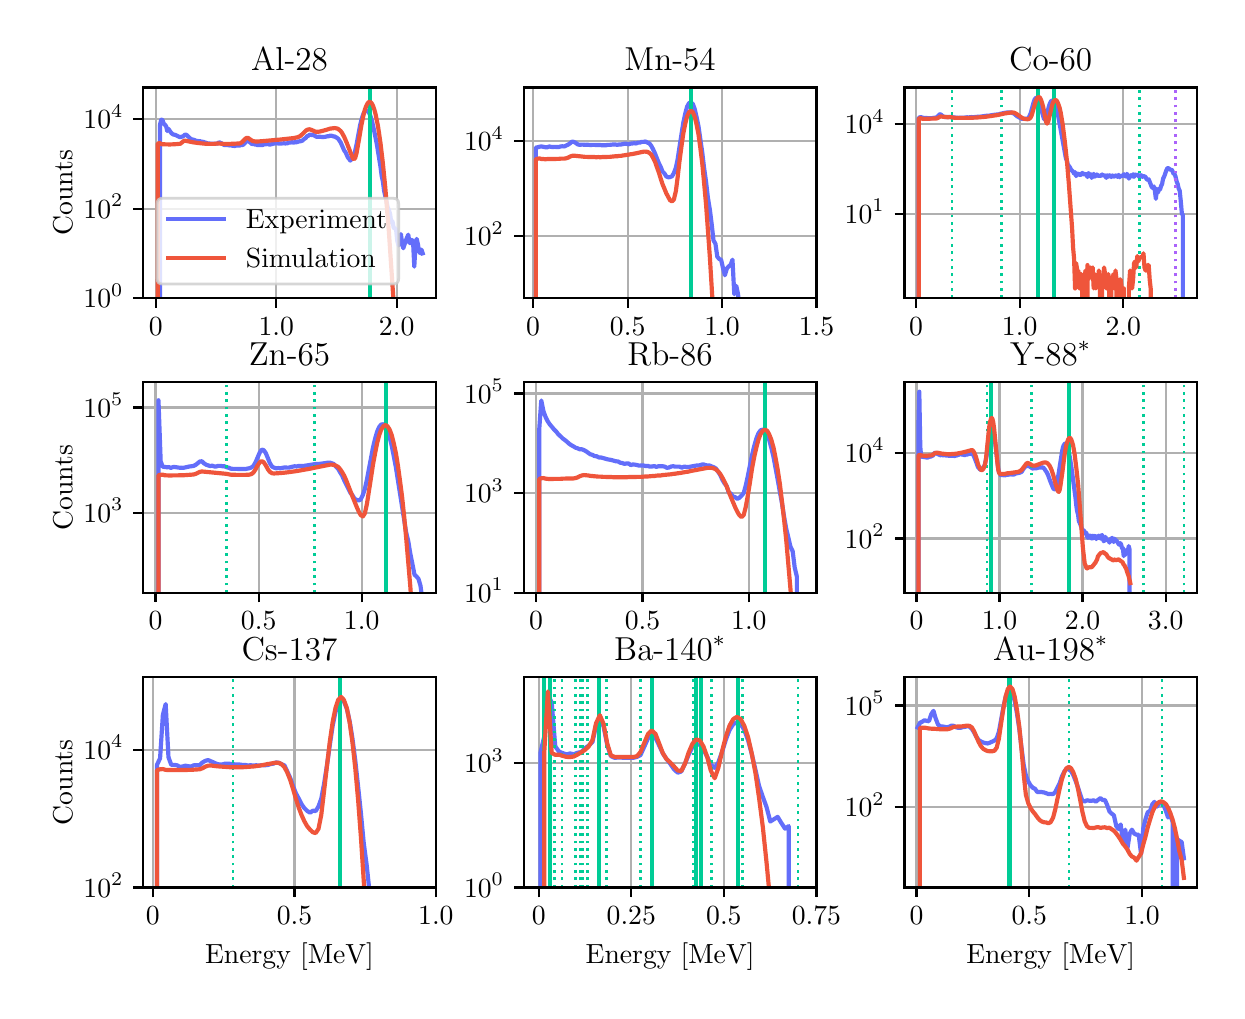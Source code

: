 \begingroup%
\makeatletter%
\begin{pgfpicture}%
\pgfpathrectangle{\pgfpointorigin}{\pgfqpoint{5.947in}{4.814in}}%
\pgfusepath{use as bounding box, clip}%
\begin{pgfscope}%
\pgfsetbuttcap%
\pgfsetmiterjoin%
\definecolor{currentfill}{rgb}{1.0,1.0,1.0}%
\pgfsetfillcolor{currentfill}%
\pgfsetlinewidth{0.0pt}%
\definecolor{currentstroke}{rgb}{1.0,1.0,1.0}%
\pgfsetstrokecolor{currentstroke}%
\pgfsetdash{}{0pt}%
\pgfpathmoveto{\pgfqpoint{-0.0in}{0.0in}}%
\pgfpathlineto{\pgfqpoint{5.947in}{0.0in}}%
\pgfpathlineto{\pgfqpoint{5.947in}{4.814in}}%
\pgfpathlineto{\pgfqpoint{-0.0in}{4.814in}}%
\pgfpathlineto{\pgfqpoint{-0.0in}{0.0in}}%
\pgfpathclose%
\pgfusepath{fill}%
\end{pgfscope}%
\begin{pgfscope}%
\pgfsetbuttcap%
\pgfsetmiterjoin%
\definecolor{currentfill}{rgb}{1.0,1.0,1.0}%
\pgfsetfillcolor{currentfill}%
\pgfsetlinewidth{0.0pt}%
\definecolor{currentstroke}{rgb}{0.0,0.0,0.0}%
\pgfsetstrokecolor{currentstroke}%
\pgfsetstrokeopacity{0.0}%
\pgfsetdash{}{0pt}%
\pgfpathmoveto{\pgfqpoint{0.577in}{3.462in}}%
\pgfpathlineto{\pgfqpoint{2.041in}{3.462in}}%
\pgfpathlineto{\pgfqpoint{2.041in}{4.515in}}%
\pgfpathlineto{\pgfqpoint{0.577in}{4.515in}}%
\pgfpathlineto{\pgfqpoint{0.577in}{3.462in}}%
\pgfpathclose%
\pgfusepath{fill}%
\end{pgfscope}%
\begin{pgfscope}%
\pgfpathrectangle{\pgfqpoint{0.577in}{3.462in}}{\pgfqpoint{1.464in}{1.053in}}%
\pgfusepath{clip}%
\pgfsetrectcap%
\pgfsetroundjoin%
\pgfsetlinewidth{0.803pt}%
\definecolor{currentstroke}{rgb}{0.69,0.69,0.69}%
\pgfsetstrokecolor{currentstroke}%
\pgfsetdash{}{0pt}%
\pgfpathmoveto{\pgfqpoint{0.641in}{3.462in}}%
\pgfpathlineto{\pgfqpoint{0.641in}{4.515in}}%
\pgfusepath{stroke}%
\end{pgfscope}%
\begin{pgfscope}%
\pgfsetbuttcap%
\pgfsetroundjoin%
\definecolor{currentfill}{rgb}{0.0,0.0,0.0}%
\pgfsetfillcolor{currentfill}%
\pgfsetlinewidth{0.803pt}%
\definecolor{currentstroke}{rgb}{0.0,0.0,0.0}%
\pgfsetstrokecolor{currentstroke}%
\pgfsetdash{}{0pt}%
\pgfsys@defobject{currentmarker}{\pgfqpoint{0.0in}{-0.049in}}{\pgfqpoint{0.0in}{0.0in}}{%
\pgfpathmoveto{\pgfqpoint{0.0in}{0.0in}}%
\pgfpathlineto{\pgfqpoint{0.0in}{-0.049in}}%
\pgfusepath{stroke,fill}%
}%
\begin{pgfscope}%
\pgfsys@transformshift{0.641in}{3.462in}%
\pgfsys@useobject{currentmarker}{}%
\end{pgfscope}%
\end{pgfscope}%
\begin{pgfscope}%
\definecolor{textcolor}{rgb}{0.0,0.0,0.0}%
\pgfsetstrokecolor{textcolor}%
\pgfsetfillcolor{textcolor}%
\pgftext[x=0.641in,y=3.365in,,top]{\color{textcolor}\rmfamily\fontsize{10.0}{12.0}\selectfont 0}%
\end{pgfscope}%
\begin{pgfscope}%
\pgfpathrectangle{\pgfqpoint{0.577in}{3.462in}}{\pgfqpoint{1.464in}{1.053in}}%
\pgfusepath{clip}%
\pgfsetrectcap%
\pgfsetroundjoin%
\pgfsetlinewidth{0.803pt}%
\definecolor{currentstroke}{rgb}{0.69,0.69,0.69}%
\pgfsetstrokecolor{currentstroke}%
\pgfsetdash{}{0pt}%
\pgfpathmoveto{\pgfqpoint{1.243in}{3.462in}}%
\pgfpathlineto{\pgfqpoint{1.243in}{4.515in}}%
\pgfusepath{stroke}%
\end{pgfscope}%
\begin{pgfscope}%
\pgfsetbuttcap%
\pgfsetroundjoin%
\definecolor{currentfill}{rgb}{0.0,0.0,0.0}%
\pgfsetfillcolor{currentfill}%
\pgfsetlinewidth{0.803pt}%
\definecolor{currentstroke}{rgb}{0.0,0.0,0.0}%
\pgfsetstrokecolor{currentstroke}%
\pgfsetdash{}{0pt}%
\pgfsys@defobject{currentmarker}{\pgfqpoint{0.0in}{-0.049in}}{\pgfqpoint{0.0in}{0.0in}}{%
\pgfpathmoveto{\pgfqpoint{0.0in}{0.0in}}%
\pgfpathlineto{\pgfqpoint{0.0in}{-0.049in}}%
\pgfusepath{stroke,fill}%
}%
\begin{pgfscope}%
\pgfsys@transformshift{1.243in}{3.462in}%
\pgfsys@useobject{currentmarker}{}%
\end{pgfscope}%
\end{pgfscope}%
\begin{pgfscope}%
\definecolor{textcolor}{rgb}{0.0,0.0,0.0}%
\pgfsetstrokecolor{textcolor}%
\pgfsetfillcolor{textcolor}%
\pgftext[x=1.243in,y=3.365in,,top]{\color{textcolor}\rmfamily\fontsize{10.0}{12.0}\selectfont 1.0}%
\end{pgfscope}%
\begin{pgfscope}%
\pgfpathrectangle{\pgfqpoint{0.577in}{3.462in}}{\pgfqpoint{1.464in}{1.053in}}%
\pgfusepath{clip}%
\pgfsetrectcap%
\pgfsetroundjoin%
\pgfsetlinewidth{0.803pt}%
\definecolor{currentstroke}{rgb}{0.69,0.69,0.69}%
\pgfsetstrokecolor{currentstroke}%
\pgfsetdash{}{0pt}%
\pgfpathmoveto{\pgfqpoint{1.845in}{3.462in}}%
\pgfpathlineto{\pgfqpoint{1.845in}{4.515in}}%
\pgfusepath{stroke}%
\end{pgfscope}%
\begin{pgfscope}%
\pgfsetbuttcap%
\pgfsetroundjoin%
\definecolor{currentfill}{rgb}{0.0,0.0,0.0}%
\pgfsetfillcolor{currentfill}%
\pgfsetlinewidth{0.803pt}%
\definecolor{currentstroke}{rgb}{0.0,0.0,0.0}%
\pgfsetstrokecolor{currentstroke}%
\pgfsetdash{}{0pt}%
\pgfsys@defobject{currentmarker}{\pgfqpoint{0.0in}{-0.049in}}{\pgfqpoint{0.0in}{0.0in}}{%
\pgfpathmoveto{\pgfqpoint{0.0in}{0.0in}}%
\pgfpathlineto{\pgfqpoint{0.0in}{-0.049in}}%
\pgfusepath{stroke,fill}%
}%
\begin{pgfscope}%
\pgfsys@transformshift{1.845in}{3.462in}%
\pgfsys@useobject{currentmarker}{}%
\end{pgfscope}%
\end{pgfscope}%
\begin{pgfscope}%
\definecolor{textcolor}{rgb}{0.0,0.0,0.0}%
\pgfsetstrokecolor{textcolor}%
\pgfsetfillcolor{textcolor}%
\pgftext[x=1.845in,y=3.365in,,top]{\color{textcolor}\rmfamily\fontsize{10.0}{12.0}\selectfont 2.0}%
\end{pgfscope}%
\begin{pgfscope}%
\pgfpathrectangle{\pgfqpoint{0.577in}{3.462in}}{\pgfqpoint{1.464in}{1.053in}}%
\pgfusepath{clip}%
\pgfsetrectcap%
\pgfsetroundjoin%
\pgfsetlinewidth{0.803pt}%
\definecolor{currentstroke}{rgb}{0.69,0.69,0.69}%
\pgfsetstrokecolor{currentstroke}%
\pgfsetdash{}{0pt}%
\pgfpathmoveto{\pgfqpoint{0.577in}{3.462in}}%
\pgfpathlineto{\pgfqpoint{2.041in}{3.462in}}%
\pgfusepath{stroke}%
\end{pgfscope}%
\begin{pgfscope}%
\pgfsetbuttcap%
\pgfsetroundjoin%
\definecolor{currentfill}{rgb}{0.0,0.0,0.0}%
\pgfsetfillcolor{currentfill}%
\pgfsetlinewidth{0.803pt}%
\definecolor{currentstroke}{rgb}{0.0,0.0,0.0}%
\pgfsetstrokecolor{currentstroke}%
\pgfsetdash{}{0pt}%
\pgfsys@defobject{currentmarker}{\pgfqpoint{-0.049in}{0.0in}}{\pgfqpoint{-0.0in}{0.0in}}{%
\pgfpathmoveto{\pgfqpoint{-0.0in}{0.0in}}%
\pgfpathlineto{\pgfqpoint{-0.049in}{0.0in}}%
\pgfusepath{stroke,fill}%
}%
\begin{pgfscope}%
\pgfsys@transformshift{0.577in}{3.462in}%
\pgfsys@useobject{currentmarker}{}%
\end{pgfscope}%
\end{pgfscope}%
\begin{pgfscope}%
\definecolor{textcolor}{rgb}{0.0,0.0,0.0}%
\pgfsetstrokecolor{textcolor}%
\pgfsetfillcolor{textcolor}%
\pgftext[x=0.279in, y=3.414in, left, base]{\color{textcolor}\rmfamily\fontsize{10.0}{12.0}\selectfont \(\displaystyle {10^{0}}\)}%
\end{pgfscope}%
\begin{pgfscope}%
\pgfpathrectangle{\pgfqpoint{0.577in}{3.462in}}{\pgfqpoint{1.464in}{1.053in}}%
\pgfusepath{clip}%
\pgfsetrectcap%
\pgfsetroundjoin%
\pgfsetlinewidth{0.803pt}%
\definecolor{currentstroke}{rgb}{0.69,0.69,0.69}%
\pgfsetstrokecolor{currentstroke}%
\pgfsetdash{}{0pt}%
\pgfpathmoveto{\pgfqpoint{0.577in}{3.909in}}%
\pgfpathlineto{\pgfqpoint{2.041in}{3.909in}}%
\pgfusepath{stroke}%
\end{pgfscope}%
\begin{pgfscope}%
\pgfsetbuttcap%
\pgfsetroundjoin%
\definecolor{currentfill}{rgb}{0.0,0.0,0.0}%
\pgfsetfillcolor{currentfill}%
\pgfsetlinewidth{0.803pt}%
\definecolor{currentstroke}{rgb}{0.0,0.0,0.0}%
\pgfsetstrokecolor{currentstroke}%
\pgfsetdash{}{0pt}%
\pgfsys@defobject{currentmarker}{\pgfqpoint{-0.049in}{0.0in}}{\pgfqpoint{-0.0in}{0.0in}}{%
\pgfpathmoveto{\pgfqpoint{-0.0in}{0.0in}}%
\pgfpathlineto{\pgfqpoint{-0.049in}{0.0in}}%
\pgfusepath{stroke,fill}%
}%
\begin{pgfscope}%
\pgfsys@transformshift{0.577in}{3.909in}%
\pgfsys@useobject{currentmarker}{}%
\end{pgfscope}%
\end{pgfscope}%
\begin{pgfscope}%
\definecolor{textcolor}{rgb}{0.0,0.0,0.0}%
\pgfsetstrokecolor{textcolor}%
\pgfsetfillcolor{textcolor}%
\pgftext[x=0.279in, y=3.861in, left, base]{\color{textcolor}\rmfamily\fontsize{10.0}{12.0}\selectfont \(\displaystyle {10^{2}}\)}%
\end{pgfscope}%
\begin{pgfscope}%
\pgfpathrectangle{\pgfqpoint{0.577in}{3.462in}}{\pgfqpoint{1.464in}{1.053in}}%
\pgfusepath{clip}%
\pgfsetrectcap%
\pgfsetroundjoin%
\pgfsetlinewidth{0.803pt}%
\definecolor{currentstroke}{rgb}{0.69,0.69,0.69}%
\pgfsetstrokecolor{currentstroke}%
\pgfsetdash{}{0pt}%
\pgfpathmoveto{\pgfqpoint{0.577in}{4.356in}}%
\pgfpathlineto{\pgfqpoint{2.041in}{4.356in}}%
\pgfusepath{stroke}%
\end{pgfscope}%
\begin{pgfscope}%
\pgfsetbuttcap%
\pgfsetroundjoin%
\definecolor{currentfill}{rgb}{0.0,0.0,0.0}%
\pgfsetfillcolor{currentfill}%
\pgfsetlinewidth{0.803pt}%
\definecolor{currentstroke}{rgb}{0.0,0.0,0.0}%
\pgfsetstrokecolor{currentstroke}%
\pgfsetdash{}{0pt}%
\pgfsys@defobject{currentmarker}{\pgfqpoint{-0.049in}{0.0in}}{\pgfqpoint{-0.0in}{0.0in}}{%
\pgfpathmoveto{\pgfqpoint{-0.0in}{0.0in}}%
\pgfpathlineto{\pgfqpoint{-0.049in}{0.0in}}%
\pgfusepath{stroke,fill}%
}%
\begin{pgfscope}%
\pgfsys@transformshift{0.577in}{4.356in}%
\pgfsys@useobject{currentmarker}{}%
\end{pgfscope}%
\end{pgfscope}%
\begin{pgfscope}%
\definecolor{textcolor}{rgb}{0.0,0.0,0.0}%
\pgfsetstrokecolor{textcolor}%
\pgfsetfillcolor{textcolor}%
\pgftext[x=0.279in, y=4.308in, left, base]{\color{textcolor}\rmfamily\fontsize{10.0}{12.0}\selectfont \(\displaystyle {10^{4}}\)}%
\end{pgfscope}%
\begin{pgfscope}%
\definecolor{textcolor}{rgb}{0.0,0.0,0.0}%
\pgfsetstrokecolor{textcolor}%
\pgfsetfillcolor{textcolor}%
\pgftext[x=0.223in,y=3.989in,,bottom,rotate=90.0]{\color{textcolor}\rmfamily\fontsize{10.0}{12.0}\selectfont Counts}%
\end{pgfscope}%
\begin{pgfscope}%
\pgfpathrectangle{\pgfqpoint{0.577in}{3.462in}}{\pgfqpoint{1.464in}{1.053in}}%
\pgfusepath{clip}%
\pgfsetrectcap%
\pgfsetroundjoin%
\pgfsetlinewidth{1.506pt}%
\definecolor{currentstroke}{rgb}{0.388,0.431,0.98}%
\pgfsetstrokecolor{currentstroke}%
\pgfsetdash{}{0pt}%
\pgfpathmoveto{\pgfqpoint{0.662in}{3.452in}}%
\pgfpathlineto{\pgfqpoint{0.662in}{4.33in}}%
\pgfpathlineto{\pgfqpoint{0.668in}{4.354in}}%
\pgfpathlineto{\pgfqpoint{0.674in}{4.352in}}%
\pgfpathlineto{\pgfqpoint{0.68in}{4.335in}}%
\pgfpathlineto{\pgfqpoint{0.692in}{4.322in}}%
\pgfpathlineto{\pgfqpoint{0.698in}{4.297in}}%
\pgfpathlineto{\pgfqpoint{0.704in}{4.308in}}%
\pgfpathlineto{\pgfqpoint{0.716in}{4.29in}}%
\pgfpathlineto{\pgfqpoint{0.722in}{4.284in}}%
\pgfpathlineto{\pgfqpoint{0.728in}{4.28in}}%
\pgfpathlineto{\pgfqpoint{0.74in}{4.277in}}%
\pgfpathlineto{\pgfqpoint{0.758in}{4.268in}}%
\pgfpathlineto{\pgfqpoint{0.764in}{4.266in}}%
\pgfpathlineto{\pgfqpoint{0.77in}{4.269in}}%
\pgfpathlineto{\pgfqpoint{0.776in}{4.27in}}%
\pgfpathlineto{\pgfqpoint{0.788in}{4.28in}}%
\pgfpathlineto{\pgfqpoint{0.795in}{4.277in}}%
\pgfpathlineto{\pgfqpoint{0.813in}{4.26in}}%
\pgfpathlineto{\pgfqpoint{0.819in}{4.256in}}%
\pgfpathlineto{\pgfqpoint{0.831in}{4.253in}}%
\pgfpathlineto{\pgfqpoint{0.837in}{4.251in}}%
\pgfpathlineto{\pgfqpoint{0.843in}{4.247in}}%
\pgfpathlineto{\pgfqpoint{0.849in}{4.248in}}%
\pgfpathlineto{\pgfqpoint{0.855in}{4.246in}}%
\pgfpathlineto{\pgfqpoint{0.861in}{4.247in}}%
\pgfpathlineto{\pgfqpoint{0.867in}{4.244in}}%
\pgfpathlineto{\pgfqpoint{0.879in}{4.243in}}%
\pgfpathlineto{\pgfqpoint{0.885in}{4.24in}}%
\pgfpathlineto{\pgfqpoint{0.891in}{4.239in}}%
\pgfpathlineto{\pgfqpoint{0.897in}{4.236in}}%
\pgfpathlineto{\pgfqpoint{0.915in}{4.234in}}%
\pgfpathlineto{\pgfqpoint{0.927in}{4.234in}}%
\pgfpathlineto{\pgfqpoint{0.945in}{4.234in}}%
\pgfpathlineto{\pgfqpoint{0.951in}{4.236in}}%
\pgfpathlineto{\pgfqpoint{0.957in}{4.241in}}%
\pgfpathlineto{\pgfqpoint{0.969in}{4.236in}}%
\pgfpathlineto{\pgfqpoint{0.981in}{4.228in}}%
\pgfpathlineto{\pgfqpoint{0.987in}{4.226in}}%
\pgfpathlineto{\pgfqpoint{0.993in}{4.228in}}%
\pgfpathlineto{\pgfqpoint{1.011in}{4.225in}}%
\pgfpathlineto{\pgfqpoint{1.017in}{4.227in}}%
\pgfpathlineto{\pgfqpoint{1.023in}{4.223in}}%
\pgfpathlineto{\pgfqpoint{1.029in}{4.224in}}%
\pgfpathlineto{\pgfqpoint{1.035in}{4.222in}}%
\pgfpathlineto{\pgfqpoint{1.041in}{4.224in}}%
\pgfpathlineto{\pgfqpoint{1.053in}{4.225in}}%
\pgfpathlineto{\pgfqpoint{1.059in}{4.224in}}%
\pgfpathlineto{\pgfqpoint{1.065in}{4.227in}}%
\pgfpathlineto{\pgfqpoint{1.072in}{4.227in}}%
\pgfpathlineto{\pgfqpoint{1.078in}{4.229in}}%
\pgfpathlineto{\pgfqpoint{1.096in}{4.248in}}%
\pgfpathlineto{\pgfqpoint{1.108in}{4.244in}}%
\pgfpathlineto{\pgfqpoint{1.12in}{4.233in}}%
\pgfpathlineto{\pgfqpoint{1.126in}{4.232in}}%
\pgfpathlineto{\pgfqpoint{1.132in}{4.232in}}%
\pgfpathlineto{\pgfqpoint{1.138in}{4.229in}}%
\pgfpathlineto{\pgfqpoint{1.144in}{4.23in}}%
\pgfpathlineto{\pgfqpoint{1.15in}{4.226in}}%
\pgfpathlineto{\pgfqpoint{1.156in}{4.228in}}%
\pgfpathlineto{\pgfqpoint{1.162in}{4.227in}}%
\pgfpathlineto{\pgfqpoint{1.168in}{4.228in}}%
\pgfpathlineto{\pgfqpoint{1.174in}{4.227in}}%
\pgfpathlineto{\pgfqpoint{1.186in}{4.232in}}%
\pgfpathlineto{\pgfqpoint{1.192in}{4.231in}}%
\pgfpathlineto{\pgfqpoint{1.198in}{4.233in}}%
\pgfpathlineto{\pgfqpoint{1.21in}{4.229in}}%
\pgfpathlineto{\pgfqpoint{1.222in}{4.232in}}%
\pgfpathlineto{\pgfqpoint{1.228in}{4.234in}}%
\pgfpathlineto{\pgfqpoint{1.234in}{4.234in}}%
\pgfpathlineto{\pgfqpoint{1.24in}{4.237in}}%
\pgfpathlineto{\pgfqpoint{1.258in}{4.234in}}%
\pgfpathlineto{\pgfqpoint{1.282in}{4.236in}}%
\pgfpathlineto{\pgfqpoint{1.288in}{4.235in}}%
\pgfpathlineto{\pgfqpoint{1.3in}{4.236in}}%
\pgfpathlineto{\pgfqpoint{1.306in}{4.241in}}%
\pgfpathlineto{\pgfqpoint{1.312in}{4.238in}}%
\pgfpathlineto{\pgfqpoint{1.318in}{4.241in}}%
\pgfpathlineto{\pgfqpoint{1.324in}{4.241in}}%
\pgfpathlineto{\pgfqpoint{1.33in}{4.238in}}%
\pgfpathlineto{\pgfqpoint{1.336in}{4.243in}}%
\pgfpathlineto{\pgfqpoint{1.342in}{4.241in}}%
\pgfpathlineto{\pgfqpoint{1.349in}{4.242in}}%
\pgfpathlineto{\pgfqpoint{1.355in}{4.247in}}%
\pgfpathlineto{\pgfqpoint{1.361in}{4.244in}}%
\pgfpathlineto{\pgfqpoint{1.367in}{4.248in}}%
\pgfpathlineto{\pgfqpoint{1.373in}{4.248in}}%
\pgfpathlineto{\pgfqpoint{1.379in}{4.255in}}%
\pgfpathlineto{\pgfqpoint{1.391in}{4.263in}}%
\pgfpathlineto{\pgfqpoint{1.397in}{4.272in}}%
\pgfpathlineto{\pgfqpoint{1.403in}{4.273in}}%
\pgfpathlineto{\pgfqpoint{1.409in}{4.278in}}%
\pgfpathlineto{\pgfqpoint{1.415in}{4.279in}}%
\pgfpathlineto{\pgfqpoint{1.421in}{4.277in}}%
\pgfpathlineto{\pgfqpoint{1.427in}{4.278in}}%
\pgfpathlineto{\pgfqpoint{1.445in}{4.268in}}%
\pgfpathlineto{\pgfqpoint{1.451in}{4.268in}}%
\pgfpathlineto{\pgfqpoint{1.457in}{4.269in}}%
\pgfpathlineto{\pgfqpoint{1.475in}{4.267in}}%
\pgfpathlineto{\pgfqpoint{1.487in}{4.268in}}%
\pgfpathlineto{\pgfqpoint{1.499in}{4.271in}}%
\pgfpathlineto{\pgfqpoint{1.505in}{4.271in}}%
\pgfpathlineto{\pgfqpoint{1.511in}{4.274in}}%
\pgfpathlineto{\pgfqpoint{1.523in}{4.273in}}%
\pgfpathlineto{\pgfqpoint{1.529in}{4.27in}}%
\pgfpathlineto{\pgfqpoint{1.535in}{4.27in}}%
\pgfpathlineto{\pgfqpoint{1.541in}{4.266in}}%
\pgfpathlineto{\pgfqpoint{1.547in}{4.263in}}%
\pgfpathlineto{\pgfqpoint{1.553in}{4.258in}}%
\pgfpathlineto{\pgfqpoint{1.565in}{4.24in}}%
\pgfpathlineto{\pgfqpoint{1.583in}{4.199in}}%
\pgfpathlineto{\pgfqpoint{1.589in}{4.192in}}%
\pgfpathlineto{\pgfqpoint{1.601in}{4.165in}}%
\pgfpathlineto{\pgfqpoint{1.607in}{4.158in}}%
\pgfpathlineto{\pgfqpoint{1.613in}{4.149in}}%
\pgfpathlineto{\pgfqpoint{1.619in}{4.157in}}%
\pgfpathlineto{\pgfqpoint{1.626in}{4.162in}}%
\pgfpathlineto{\pgfqpoint{1.632in}{4.173in}}%
\pgfpathlineto{\pgfqpoint{1.644in}{4.228in}}%
\pgfpathlineto{\pgfqpoint{1.662in}{4.325in}}%
\pgfpathlineto{\pgfqpoint{1.668in}{4.35in}}%
\pgfpathlineto{\pgfqpoint{1.674in}{4.37in}}%
\pgfpathlineto{\pgfqpoint{1.68in}{4.386in}}%
\pgfpathlineto{\pgfqpoint{1.686in}{4.396in}}%
\pgfpathlineto{\pgfqpoint{1.692in}{4.401in}}%
\pgfpathlineto{\pgfqpoint{1.698in}{4.399in}}%
\pgfpathlineto{\pgfqpoint{1.704in}{4.392in}}%
\pgfpathlineto{\pgfqpoint{1.71in}{4.382in}}%
\pgfpathlineto{\pgfqpoint{1.716in}{4.366in}}%
\pgfpathlineto{\pgfqpoint{1.722in}{4.345in}}%
\pgfpathlineto{\pgfqpoint{1.734in}{4.291in}}%
\pgfpathlineto{\pgfqpoint{1.746in}{4.23in}}%
\pgfpathlineto{\pgfqpoint{1.764in}{4.119in}}%
\pgfpathlineto{\pgfqpoint{1.77in}{4.072in}}%
\pgfpathlineto{\pgfqpoint{1.776in}{4.045in}}%
\pgfpathlineto{\pgfqpoint{1.782in}{3.999in}}%
\pgfpathlineto{\pgfqpoint{1.794in}{3.945in}}%
\pgfpathlineto{\pgfqpoint{1.8in}{3.916in}}%
\pgfpathlineto{\pgfqpoint{1.806in}{3.902in}}%
\pgfpathlineto{\pgfqpoint{1.812in}{3.883in}}%
\pgfpathlineto{\pgfqpoint{1.818in}{3.84in}}%
\pgfpathlineto{\pgfqpoint{1.824in}{3.846in}}%
\pgfpathlineto{\pgfqpoint{1.83in}{3.813in}}%
\pgfpathlineto{\pgfqpoint{1.836in}{3.81in}}%
\pgfpathlineto{\pgfqpoint{1.842in}{3.805in}}%
\pgfpathlineto{\pgfqpoint{1.848in}{3.748in}}%
\pgfpathlineto{\pgfqpoint{1.854in}{3.725in}}%
\pgfpathlineto{\pgfqpoint{1.86in}{3.743in}}%
\pgfpathlineto{\pgfqpoint{1.866in}{3.782in}}%
\pgfpathlineto{\pgfqpoint{1.872in}{3.737in}}%
\pgfpathlineto{\pgfqpoint{1.878in}{3.711in}}%
\pgfpathlineto{\pgfqpoint{1.89in}{3.748in}}%
\pgfpathlineto{\pgfqpoint{1.903in}{3.779in}}%
\pgfpathlineto{\pgfqpoint{1.909in}{3.737in}}%
\pgfpathlineto{\pgfqpoint{1.915in}{3.737in}}%
\pgfpathlineto{\pgfqpoint{1.921in}{3.753in}}%
\pgfpathlineto{\pgfqpoint{1.927in}{3.743in}}%
\pgfpathlineto{\pgfqpoint{1.933in}{3.619in}}%
\pgfpathlineto{\pgfqpoint{1.939in}{3.725in}}%
\pgfpathlineto{\pgfqpoint{1.945in}{3.758in}}%
\pgfpathlineto{\pgfqpoint{1.951in}{3.732in}}%
\pgfpathlineto{\pgfqpoint{1.957in}{3.695in}}%
\pgfpathlineto{\pgfqpoint{1.963in}{3.686in}}%
\pgfpathlineto{\pgfqpoint{1.969in}{3.704in}}%
\pgfpathlineto{\pgfqpoint{1.975in}{3.686in}}%
\pgfpathlineto{\pgfqpoint{1.975in}{3.686in}}%
\pgfusepath{stroke}%
\end{pgfscope}%
\begin{pgfscope}%
\pgfpathrectangle{\pgfqpoint{0.577in}{3.462in}}{\pgfqpoint{1.464in}{1.053in}}%
\pgfusepath{clip}%
\pgfsetrectcap%
\pgfsetroundjoin%
\pgfsetlinewidth{1.506pt}%
\definecolor{currentstroke}{rgb}{0.0,0.8,0.588}%
\pgfsetstrokecolor{currentstroke}%
\pgfsetdash{}{0pt}%
\pgfpathmoveto{\pgfqpoint{1.712in}{3.462in}}%
\pgfpathlineto{\pgfqpoint{1.712in}{4.515in}}%
\pgfusepath{stroke}%
\end{pgfscope}%
\begin{pgfscope}%
\pgfpathrectangle{\pgfqpoint{0.577in}{3.462in}}{\pgfqpoint{1.464in}{1.053in}}%
\pgfusepath{clip}%
\pgfsetrectcap%
\pgfsetroundjoin%
\pgfsetlinewidth{1.506pt}%
\definecolor{currentstroke}{rgb}{0.937,0.333,0.231}%
\pgfsetstrokecolor{currentstroke}%
\pgfsetdash{}{0pt}%
\pgfpathmoveto{\pgfqpoint{0.65in}{3.452in}}%
\pgfpathlineto{\pgfqpoint{0.65in}{4.232in}}%
\pgfpathlineto{\pgfqpoint{0.656in}{4.237in}}%
\pgfpathlineto{\pgfqpoint{0.662in}{4.236in}}%
\pgfpathlineto{\pgfqpoint{0.668in}{4.232in}}%
\pgfpathlineto{\pgfqpoint{0.674in}{4.231in}}%
\pgfpathlineto{\pgfqpoint{0.71in}{4.23in}}%
\pgfpathlineto{\pgfqpoint{0.734in}{4.231in}}%
\pgfpathlineto{\pgfqpoint{0.758in}{4.233in}}%
\pgfpathlineto{\pgfqpoint{0.764in}{4.234in}}%
\pgfpathlineto{\pgfqpoint{0.77in}{4.239in}}%
\pgfpathlineto{\pgfqpoint{0.776in}{4.244in}}%
\pgfpathlineto{\pgfqpoint{0.782in}{4.248in}}%
\pgfpathlineto{\pgfqpoint{0.788in}{4.249in}}%
\pgfpathlineto{\pgfqpoint{0.825in}{4.241in}}%
\pgfpathlineto{\pgfqpoint{0.855in}{4.237in}}%
\pgfpathlineto{\pgfqpoint{0.885in}{4.234in}}%
\pgfpathlineto{\pgfqpoint{0.903in}{4.233in}}%
\pgfpathlineto{\pgfqpoint{0.915in}{4.233in}}%
\pgfpathlineto{\pgfqpoint{0.933in}{4.233in}}%
\pgfpathlineto{\pgfqpoint{0.951in}{4.235in}}%
\pgfpathlineto{\pgfqpoint{0.993in}{4.232in}}%
\pgfpathlineto{\pgfqpoint{1.059in}{4.235in}}%
\pgfpathlineto{\pgfqpoint{1.065in}{4.237in}}%
\pgfpathlineto{\pgfqpoint{1.072in}{4.242in}}%
\pgfpathlineto{\pgfqpoint{1.09in}{4.26in}}%
\pgfpathlineto{\pgfqpoint{1.096in}{4.263in}}%
\pgfpathlineto{\pgfqpoint{1.102in}{4.263in}}%
\pgfpathlineto{\pgfqpoint{1.114in}{4.254in}}%
\pgfpathlineto{\pgfqpoint{1.126in}{4.247in}}%
\pgfpathlineto{\pgfqpoint{1.138in}{4.245in}}%
\pgfpathlineto{\pgfqpoint{1.15in}{4.245in}}%
\pgfpathlineto{\pgfqpoint{1.168in}{4.246in}}%
\pgfpathlineto{\pgfqpoint{1.234in}{4.252in}}%
\pgfpathlineto{\pgfqpoint{1.258in}{4.254in}}%
\pgfpathlineto{\pgfqpoint{1.33in}{4.262in}}%
\pgfpathlineto{\pgfqpoint{1.349in}{4.266in}}%
\pgfpathlineto{\pgfqpoint{1.361in}{4.271in}}%
\pgfpathlineto{\pgfqpoint{1.373in}{4.281in}}%
\pgfpathlineto{\pgfqpoint{1.391in}{4.299in}}%
\pgfpathlineto{\pgfqpoint{1.397in}{4.303in}}%
\pgfpathlineto{\pgfqpoint{1.403in}{4.305in}}%
\pgfpathlineto{\pgfqpoint{1.409in}{4.306in}}%
\pgfpathlineto{\pgfqpoint{1.421in}{4.302in}}%
\pgfpathlineto{\pgfqpoint{1.439in}{4.294in}}%
\pgfpathlineto{\pgfqpoint{1.451in}{4.293in}}%
\pgfpathlineto{\pgfqpoint{1.463in}{4.295in}}%
\pgfpathlineto{\pgfqpoint{1.493in}{4.303in}}%
\pgfpathlineto{\pgfqpoint{1.511in}{4.309in}}%
\pgfpathlineto{\pgfqpoint{1.535in}{4.312in}}%
\pgfpathlineto{\pgfqpoint{1.547in}{4.31in}}%
\pgfpathlineto{\pgfqpoint{1.553in}{4.307in}}%
\pgfpathlineto{\pgfqpoint{1.559in}{4.302in}}%
\pgfpathlineto{\pgfqpoint{1.565in}{4.297in}}%
\pgfpathlineto{\pgfqpoint{1.571in}{4.289in}}%
\pgfpathlineto{\pgfqpoint{1.583in}{4.267in}}%
\pgfpathlineto{\pgfqpoint{1.595in}{4.239in}}%
\pgfpathlineto{\pgfqpoint{1.626in}{4.16in}}%
\pgfpathlineto{\pgfqpoint{1.632in}{4.156in}}%
\pgfpathlineto{\pgfqpoint{1.638in}{4.164in}}%
\pgfpathlineto{\pgfqpoint{1.644in}{4.185in}}%
\pgfpathlineto{\pgfqpoint{1.656in}{4.252in}}%
\pgfpathlineto{\pgfqpoint{1.668in}{4.324in}}%
\pgfpathlineto{\pgfqpoint{1.68in}{4.381in}}%
\pgfpathlineto{\pgfqpoint{1.686in}{4.404in}}%
\pgfpathlineto{\pgfqpoint{1.692in}{4.421in}}%
\pgfpathlineto{\pgfqpoint{1.698in}{4.433in}}%
\pgfpathlineto{\pgfqpoint{1.704in}{4.441in}}%
\pgfpathlineto{\pgfqpoint{1.71in}{4.443in}}%
\pgfpathlineto{\pgfqpoint{1.716in}{4.44in}}%
\pgfpathlineto{\pgfqpoint{1.722in}{4.433in}}%
\pgfpathlineto{\pgfqpoint{1.728in}{4.42in}}%
\pgfpathlineto{\pgfqpoint{1.734in}{4.402in}}%
\pgfpathlineto{\pgfqpoint{1.74in}{4.379in}}%
\pgfpathlineto{\pgfqpoint{1.752in}{4.319in}}%
\pgfpathlineto{\pgfqpoint{1.764in}{4.237in}}%
\pgfpathlineto{\pgfqpoint{1.776in}{4.136in}}%
\pgfpathlineto{\pgfqpoint{1.788in}{4.015in}}%
\pgfpathlineto{\pgfqpoint{1.806in}{3.794in}}%
\pgfpathlineto{\pgfqpoint{1.829in}{3.452in}}%
\pgfpathlineto{\pgfqpoint{1.829in}{3.452in}}%
\pgfusepath{stroke}%
\end{pgfscope}%
\begin{pgfscope}%
\pgfsetrectcap%
\pgfsetmiterjoin%
\pgfsetlinewidth{0.803pt}%
\definecolor{currentstroke}{rgb}{0.0,0.0,0.0}%
\pgfsetstrokecolor{currentstroke}%
\pgfsetdash{}{0pt}%
\pgfpathmoveto{\pgfqpoint{0.577in}{3.462in}}%
\pgfpathlineto{\pgfqpoint{0.577in}{4.515in}}%
\pgfusepath{stroke}%
\end{pgfscope}%
\begin{pgfscope}%
\pgfsetrectcap%
\pgfsetmiterjoin%
\pgfsetlinewidth{0.803pt}%
\definecolor{currentstroke}{rgb}{0.0,0.0,0.0}%
\pgfsetstrokecolor{currentstroke}%
\pgfsetdash{}{0pt}%
\pgfpathmoveto{\pgfqpoint{2.041in}{3.462in}}%
\pgfpathlineto{\pgfqpoint{2.041in}{4.515in}}%
\pgfusepath{stroke}%
\end{pgfscope}%
\begin{pgfscope}%
\pgfsetrectcap%
\pgfsetmiterjoin%
\pgfsetlinewidth{0.803pt}%
\definecolor{currentstroke}{rgb}{0.0,0.0,0.0}%
\pgfsetstrokecolor{currentstroke}%
\pgfsetdash{}{0pt}%
\pgfpathmoveto{\pgfqpoint{0.577in}{3.462in}}%
\pgfpathlineto{\pgfqpoint{2.041in}{3.462in}}%
\pgfusepath{stroke}%
\end{pgfscope}%
\begin{pgfscope}%
\pgfsetrectcap%
\pgfsetmiterjoin%
\pgfsetlinewidth{0.803pt}%
\definecolor{currentstroke}{rgb}{0.0,0.0,0.0}%
\pgfsetstrokecolor{currentstroke}%
\pgfsetdash{}{0pt}%
\pgfpathmoveto{\pgfqpoint{0.577in}{4.515in}}%
\pgfpathlineto{\pgfqpoint{2.041in}{4.515in}}%
\pgfusepath{stroke}%
\end{pgfscope}%
\begin{pgfscope}%
\definecolor{textcolor}{rgb}{0.0,0.0,0.0}%
\pgfsetstrokecolor{textcolor}%
\pgfsetfillcolor{textcolor}%
\pgftext[x=1.309in,y=4.598in,,base]{\color{textcolor}\rmfamily\fontsize{12.0}{14.4}\selectfont Al-28}%
\end{pgfscope}%
\begin{pgfscope}%
\pgfsetbuttcap%
\pgfsetmiterjoin%
\definecolor{currentfill}{rgb}{1.0,1.0,1.0}%
\pgfsetfillcolor{currentfill}%
\pgfsetfillopacity{0.8}%
\pgfsetlinewidth{1.004pt}%
\definecolor{currentstroke}{rgb}{0.8,0.8,0.8}%
\pgfsetstrokecolor{currentstroke}%
\pgfsetstrokeopacity{0.8}%
\pgfsetdash{}{0pt}%
\pgfpathmoveto{\pgfqpoint{0.675in}{3.532in}}%
\pgfpathlineto{\pgfqpoint{1.827in}{3.532in}}%
\pgfpathquadraticcurveto{\pgfqpoint{1.855in}{3.532in}}{\pgfqpoint{1.855in}{3.56in}}%
\pgfpathlineto{\pgfqpoint{1.855in}{3.933in}}%
\pgfpathquadraticcurveto{\pgfqpoint{1.855in}{3.961in}}{\pgfqpoint{1.827in}{3.961in}}%
\pgfpathlineto{\pgfqpoint{0.675in}{3.961in}}%
\pgfpathquadraticcurveto{\pgfqpoint{0.647in}{3.961in}}{\pgfqpoint{0.647in}{3.933in}}%
\pgfpathlineto{\pgfqpoint{0.647in}{3.56in}}%
\pgfpathquadraticcurveto{\pgfqpoint{0.647in}{3.532in}}{\pgfqpoint{0.675in}{3.532in}}%
\pgfpathlineto{\pgfqpoint{0.675in}{3.532in}}%
\pgfpathclose%
\pgfusepath{stroke,fill}%
\end{pgfscope}%
\begin{pgfscope}%
\pgfsetrectcap%
\pgfsetroundjoin%
\pgfsetlinewidth{1.506pt}%
\definecolor{currentstroke}{rgb}{0.388,0.431,0.98}%
\pgfsetstrokecolor{currentstroke}%
\pgfsetdash{}{0pt}%
\pgfpathmoveto{\pgfqpoint{0.702in}{3.857in}}%
\pgfpathlineto{\pgfqpoint{0.841in}{3.857in}}%
\pgfpathlineto{\pgfqpoint{0.98in}{3.857in}}%
\pgfusepath{stroke}%
\end{pgfscope}%
\begin{pgfscope}%
\definecolor{textcolor}{rgb}{0.0,0.0,0.0}%
\pgfsetstrokecolor{textcolor}%
\pgfsetfillcolor{textcolor}%
\pgftext[x=1.091in,y=3.808in,left,base]{\color{textcolor}\rmfamily\fontsize{10.0}{12.0}\selectfont Experiment}%
\end{pgfscope}%
\begin{pgfscope}%
\pgfsetrectcap%
\pgfsetroundjoin%
\pgfsetlinewidth{1.506pt}%
\definecolor{currentstroke}{rgb}{0.937,0.333,0.231}%
\pgfsetstrokecolor{currentstroke}%
\pgfsetdash{}{0pt}%
\pgfpathmoveto{\pgfqpoint{0.702in}{3.663in}}%
\pgfpathlineto{\pgfqpoint{0.841in}{3.663in}}%
\pgfpathlineto{\pgfqpoint{0.98in}{3.663in}}%
\pgfusepath{stroke}%
\end{pgfscope}%
\begin{pgfscope}%
\definecolor{textcolor}{rgb}{0.0,0.0,0.0}%
\pgfsetstrokecolor{textcolor}%
\pgfsetfillcolor{textcolor}%
\pgftext[x=1.091in,y=3.614in,left,base]{\color{textcolor}\rmfamily\fontsize{10.0}{12.0}\selectfont Simulation}%
\end{pgfscope}%
\begin{pgfscope}%
\pgfsetbuttcap%
\pgfsetmiterjoin%
\definecolor{currentfill}{rgb}{1.0,1.0,1.0}%
\pgfsetfillcolor{currentfill}%
\pgfsetlinewidth{0.0pt}%
\definecolor{currentstroke}{rgb}{0.0,0.0,0.0}%
\pgfsetstrokecolor{currentstroke}%
\pgfsetstrokeopacity{0.0}%
\pgfsetdash{}{0pt}%
\pgfpathmoveto{\pgfqpoint{2.48in}{3.462in}}%
\pgfpathlineto{\pgfqpoint{3.944in}{3.462in}}%
\pgfpathlineto{\pgfqpoint{3.944in}{4.515in}}%
\pgfpathlineto{\pgfqpoint{2.48in}{4.515in}}%
\pgfpathlineto{\pgfqpoint{2.48in}{3.462in}}%
\pgfpathclose%
\pgfusepath{fill}%
\end{pgfscope}%
\begin{pgfscope}%
\pgfpathrectangle{\pgfqpoint{2.48in}{3.462in}}{\pgfqpoint{1.464in}{1.053in}}%
\pgfusepath{clip}%
\pgfsetrectcap%
\pgfsetroundjoin%
\pgfsetlinewidth{0.803pt}%
\definecolor{currentstroke}{rgb}{0.69,0.69,0.69}%
\pgfsetstrokecolor{currentstroke}%
\pgfsetdash{}{0pt}%
\pgfpathmoveto{\pgfqpoint{2.527in}{3.462in}}%
\pgfpathlineto{\pgfqpoint{2.527in}{4.515in}}%
\pgfusepath{stroke}%
\end{pgfscope}%
\begin{pgfscope}%
\pgfsetbuttcap%
\pgfsetroundjoin%
\definecolor{currentfill}{rgb}{0.0,0.0,0.0}%
\pgfsetfillcolor{currentfill}%
\pgfsetlinewidth{0.803pt}%
\definecolor{currentstroke}{rgb}{0.0,0.0,0.0}%
\pgfsetstrokecolor{currentstroke}%
\pgfsetdash{}{0pt}%
\pgfsys@defobject{currentmarker}{\pgfqpoint{0.0in}{-0.049in}}{\pgfqpoint{0.0in}{0.0in}}{%
\pgfpathmoveto{\pgfqpoint{0.0in}{0.0in}}%
\pgfpathlineto{\pgfqpoint{0.0in}{-0.049in}}%
\pgfusepath{stroke,fill}%
}%
\begin{pgfscope}%
\pgfsys@transformshift{2.527in}{3.462in}%
\pgfsys@useobject{currentmarker}{}%
\end{pgfscope}%
\end{pgfscope}%
\begin{pgfscope}%
\definecolor{textcolor}{rgb}{0.0,0.0,0.0}%
\pgfsetstrokecolor{textcolor}%
\pgfsetfillcolor{textcolor}%
\pgftext[x=2.527in,y=3.365in,,top]{\color{textcolor}\rmfamily\fontsize{10.0}{12.0}\selectfont 0}%
\end{pgfscope}%
\begin{pgfscope}%
\pgfpathrectangle{\pgfqpoint{2.48in}{3.462in}}{\pgfqpoint{1.464in}{1.053in}}%
\pgfusepath{clip}%
\pgfsetrectcap%
\pgfsetroundjoin%
\pgfsetlinewidth{0.803pt}%
\definecolor{currentstroke}{rgb}{0.69,0.69,0.69}%
\pgfsetstrokecolor{currentstroke}%
\pgfsetdash{}{0pt}%
\pgfpathmoveto{\pgfqpoint{3.0in}{3.462in}}%
\pgfpathlineto{\pgfqpoint{3.0in}{4.515in}}%
\pgfusepath{stroke}%
\end{pgfscope}%
\begin{pgfscope}%
\pgfsetbuttcap%
\pgfsetroundjoin%
\definecolor{currentfill}{rgb}{0.0,0.0,0.0}%
\pgfsetfillcolor{currentfill}%
\pgfsetlinewidth{0.803pt}%
\definecolor{currentstroke}{rgb}{0.0,0.0,0.0}%
\pgfsetstrokecolor{currentstroke}%
\pgfsetdash{}{0pt}%
\pgfsys@defobject{currentmarker}{\pgfqpoint{0.0in}{-0.049in}}{\pgfqpoint{0.0in}{0.0in}}{%
\pgfpathmoveto{\pgfqpoint{0.0in}{0.0in}}%
\pgfpathlineto{\pgfqpoint{0.0in}{-0.049in}}%
\pgfusepath{stroke,fill}%
}%
\begin{pgfscope}%
\pgfsys@transformshift{3.0in}{3.462in}%
\pgfsys@useobject{currentmarker}{}%
\end{pgfscope}%
\end{pgfscope}%
\begin{pgfscope}%
\definecolor{textcolor}{rgb}{0.0,0.0,0.0}%
\pgfsetstrokecolor{textcolor}%
\pgfsetfillcolor{textcolor}%
\pgftext[x=3.0in,y=3.365in,,top]{\color{textcolor}\rmfamily\fontsize{10.0}{12.0}\selectfont 0.5}%
\end{pgfscope}%
\begin{pgfscope}%
\pgfpathrectangle{\pgfqpoint{2.48in}{3.462in}}{\pgfqpoint{1.464in}{1.053in}}%
\pgfusepath{clip}%
\pgfsetrectcap%
\pgfsetroundjoin%
\pgfsetlinewidth{0.803pt}%
\definecolor{currentstroke}{rgb}{0.69,0.69,0.69}%
\pgfsetstrokecolor{currentstroke}%
\pgfsetdash{}{0pt}%
\pgfpathmoveto{\pgfqpoint{3.472in}{3.462in}}%
\pgfpathlineto{\pgfqpoint{3.472in}{4.515in}}%
\pgfusepath{stroke}%
\end{pgfscope}%
\begin{pgfscope}%
\pgfsetbuttcap%
\pgfsetroundjoin%
\definecolor{currentfill}{rgb}{0.0,0.0,0.0}%
\pgfsetfillcolor{currentfill}%
\pgfsetlinewidth{0.803pt}%
\definecolor{currentstroke}{rgb}{0.0,0.0,0.0}%
\pgfsetstrokecolor{currentstroke}%
\pgfsetdash{}{0pt}%
\pgfsys@defobject{currentmarker}{\pgfqpoint{0.0in}{-0.049in}}{\pgfqpoint{0.0in}{0.0in}}{%
\pgfpathmoveto{\pgfqpoint{0.0in}{0.0in}}%
\pgfpathlineto{\pgfqpoint{0.0in}{-0.049in}}%
\pgfusepath{stroke,fill}%
}%
\begin{pgfscope}%
\pgfsys@transformshift{3.472in}{3.462in}%
\pgfsys@useobject{currentmarker}{}%
\end{pgfscope}%
\end{pgfscope}%
\begin{pgfscope}%
\definecolor{textcolor}{rgb}{0.0,0.0,0.0}%
\pgfsetstrokecolor{textcolor}%
\pgfsetfillcolor{textcolor}%
\pgftext[x=3.472in,y=3.365in,,top]{\color{textcolor}\rmfamily\fontsize{10.0}{12.0}\selectfont 1.0}%
\end{pgfscope}%
\begin{pgfscope}%
\pgfpathrectangle{\pgfqpoint{2.48in}{3.462in}}{\pgfqpoint{1.464in}{1.053in}}%
\pgfusepath{clip}%
\pgfsetrectcap%
\pgfsetroundjoin%
\pgfsetlinewidth{0.803pt}%
\definecolor{currentstroke}{rgb}{0.69,0.69,0.69}%
\pgfsetstrokecolor{currentstroke}%
\pgfsetdash{}{0pt}%
\pgfpathmoveto{\pgfqpoint{3.944in}{3.462in}}%
\pgfpathlineto{\pgfqpoint{3.944in}{4.515in}}%
\pgfusepath{stroke}%
\end{pgfscope}%
\begin{pgfscope}%
\pgfsetbuttcap%
\pgfsetroundjoin%
\definecolor{currentfill}{rgb}{0.0,0.0,0.0}%
\pgfsetfillcolor{currentfill}%
\pgfsetlinewidth{0.803pt}%
\definecolor{currentstroke}{rgb}{0.0,0.0,0.0}%
\pgfsetstrokecolor{currentstroke}%
\pgfsetdash{}{0pt}%
\pgfsys@defobject{currentmarker}{\pgfqpoint{0.0in}{-0.049in}}{\pgfqpoint{0.0in}{0.0in}}{%
\pgfpathmoveto{\pgfqpoint{0.0in}{0.0in}}%
\pgfpathlineto{\pgfqpoint{0.0in}{-0.049in}}%
\pgfusepath{stroke,fill}%
}%
\begin{pgfscope}%
\pgfsys@transformshift{3.944in}{3.462in}%
\pgfsys@useobject{currentmarker}{}%
\end{pgfscope}%
\end{pgfscope}%
\begin{pgfscope}%
\definecolor{textcolor}{rgb}{0.0,0.0,0.0}%
\pgfsetstrokecolor{textcolor}%
\pgfsetfillcolor{textcolor}%
\pgftext[x=3.944in,y=3.365in,,top]{\color{textcolor}\rmfamily\fontsize{10.0}{12.0}\selectfont 1.5}%
\end{pgfscope}%
\begin{pgfscope}%
\pgfpathrectangle{\pgfqpoint{2.48in}{3.462in}}{\pgfqpoint{1.464in}{1.053in}}%
\pgfusepath{clip}%
\pgfsetrectcap%
\pgfsetroundjoin%
\pgfsetlinewidth{0.803pt}%
\definecolor{currentstroke}{rgb}{0.69,0.69,0.69}%
\pgfsetstrokecolor{currentstroke}%
\pgfsetdash{}{0pt}%
\pgfpathmoveto{\pgfqpoint{2.48in}{3.771in}}%
\pgfpathlineto{\pgfqpoint{3.944in}{3.771in}}%
\pgfusepath{stroke}%
\end{pgfscope}%
\begin{pgfscope}%
\pgfsetbuttcap%
\pgfsetroundjoin%
\definecolor{currentfill}{rgb}{0.0,0.0,0.0}%
\pgfsetfillcolor{currentfill}%
\pgfsetlinewidth{0.803pt}%
\definecolor{currentstroke}{rgb}{0.0,0.0,0.0}%
\pgfsetstrokecolor{currentstroke}%
\pgfsetdash{}{0pt}%
\pgfsys@defobject{currentmarker}{\pgfqpoint{-0.049in}{0.0in}}{\pgfqpoint{-0.0in}{0.0in}}{%
\pgfpathmoveto{\pgfqpoint{-0.0in}{0.0in}}%
\pgfpathlineto{\pgfqpoint{-0.049in}{0.0in}}%
\pgfusepath{stroke,fill}%
}%
\begin{pgfscope}%
\pgfsys@transformshift{2.48in}{3.771in}%
\pgfsys@useobject{currentmarker}{}%
\end{pgfscope}%
\end{pgfscope}%
\begin{pgfscope}%
\definecolor{textcolor}{rgb}{0.0,0.0,0.0}%
\pgfsetstrokecolor{textcolor}%
\pgfsetfillcolor{textcolor}%
\pgftext[x=2.182in, y=3.723in, left, base]{\color{textcolor}\rmfamily\fontsize{10.0}{12.0}\selectfont \(\displaystyle {10^{2}}\)}%
\end{pgfscope}%
\begin{pgfscope}%
\pgfpathrectangle{\pgfqpoint{2.48in}{3.462in}}{\pgfqpoint{1.464in}{1.053in}}%
\pgfusepath{clip}%
\pgfsetrectcap%
\pgfsetroundjoin%
\pgfsetlinewidth{0.803pt}%
\definecolor{currentstroke}{rgb}{0.69,0.69,0.69}%
\pgfsetstrokecolor{currentstroke}%
\pgfsetdash{}{0pt}%
\pgfpathmoveto{\pgfqpoint{2.48in}{4.246in}}%
\pgfpathlineto{\pgfqpoint{3.944in}{4.246in}}%
\pgfusepath{stroke}%
\end{pgfscope}%
\begin{pgfscope}%
\pgfsetbuttcap%
\pgfsetroundjoin%
\definecolor{currentfill}{rgb}{0.0,0.0,0.0}%
\pgfsetfillcolor{currentfill}%
\pgfsetlinewidth{0.803pt}%
\definecolor{currentstroke}{rgb}{0.0,0.0,0.0}%
\pgfsetstrokecolor{currentstroke}%
\pgfsetdash{}{0pt}%
\pgfsys@defobject{currentmarker}{\pgfqpoint{-0.049in}{0.0in}}{\pgfqpoint{-0.0in}{0.0in}}{%
\pgfpathmoveto{\pgfqpoint{-0.0in}{0.0in}}%
\pgfpathlineto{\pgfqpoint{-0.049in}{0.0in}}%
\pgfusepath{stroke,fill}%
}%
\begin{pgfscope}%
\pgfsys@transformshift{2.48in}{4.246in}%
\pgfsys@useobject{currentmarker}{}%
\end{pgfscope}%
\end{pgfscope}%
\begin{pgfscope}%
\definecolor{textcolor}{rgb}{0.0,0.0,0.0}%
\pgfsetstrokecolor{textcolor}%
\pgfsetfillcolor{textcolor}%
\pgftext[x=2.182in, y=4.198in, left, base]{\color{textcolor}\rmfamily\fontsize{10.0}{12.0}\selectfont \(\displaystyle {10^{4}}\)}%
\end{pgfscope}%
\begin{pgfscope}%
\pgfpathrectangle{\pgfqpoint{2.48in}{3.462in}}{\pgfqpoint{1.464in}{1.053in}}%
\pgfusepath{clip}%
\pgfsetrectcap%
\pgfsetroundjoin%
\pgfsetlinewidth{1.506pt}%
\definecolor{currentstroke}{rgb}{0.388,0.431,0.98}%
\pgfsetstrokecolor{currentstroke}%
\pgfsetdash{}{0pt}%
\pgfpathmoveto{\pgfqpoint{2.541in}{3.452in}}%
\pgfpathlineto{\pgfqpoint{2.541in}{4.215in}}%
\pgfpathlineto{\pgfqpoint{2.551in}{4.216in}}%
\pgfpathlineto{\pgfqpoint{2.56in}{4.219in}}%
\pgfpathlineto{\pgfqpoint{2.57in}{4.22in}}%
\pgfpathlineto{\pgfqpoint{2.579in}{4.218in}}%
\pgfpathlineto{\pgfqpoint{2.589in}{4.216in}}%
\pgfpathlineto{\pgfqpoint{2.598in}{4.216in}}%
\pgfpathlineto{\pgfqpoint{2.608in}{4.22in}}%
\pgfpathlineto{\pgfqpoint{2.617in}{4.218in}}%
\pgfpathlineto{\pgfqpoint{2.626in}{4.217in}}%
\pgfpathlineto{\pgfqpoint{2.636in}{4.218in}}%
\pgfpathlineto{\pgfqpoint{2.645in}{4.217in}}%
\pgfpathlineto{\pgfqpoint{2.655in}{4.217in}}%
\pgfpathlineto{\pgfqpoint{2.664in}{4.22in}}%
\pgfpathlineto{\pgfqpoint{2.674in}{4.221in}}%
\pgfpathlineto{\pgfqpoint{2.683in}{4.22in}}%
\pgfpathlineto{\pgfqpoint{2.693in}{4.225in}}%
\pgfpathlineto{\pgfqpoint{2.702in}{4.229in}}%
\pgfpathlineto{\pgfqpoint{2.711in}{4.235in}}%
\pgfpathlineto{\pgfqpoint{2.721in}{4.244in}}%
\pgfpathlineto{\pgfqpoint{2.73in}{4.243in}}%
\pgfpathlineto{\pgfqpoint{2.74in}{4.238in}}%
\pgfpathlineto{\pgfqpoint{2.749in}{4.231in}}%
\pgfpathlineto{\pgfqpoint{2.759in}{4.228in}}%
\pgfpathlineto{\pgfqpoint{2.768in}{4.229in}}%
\pgfpathlineto{\pgfqpoint{2.778in}{4.229in}}%
\pgfpathlineto{\pgfqpoint{2.787in}{4.228in}}%
\pgfpathlineto{\pgfqpoint{2.797in}{4.229in}}%
\pgfpathlineto{\pgfqpoint{2.806in}{4.228in}}%
\pgfpathlineto{\pgfqpoint{2.815in}{4.227in}}%
\pgfpathlineto{\pgfqpoint{2.825in}{4.228in}}%
\pgfpathlineto{\pgfqpoint{2.834in}{4.228in}}%
\pgfpathlineto{\pgfqpoint{2.844in}{4.227in}}%
\pgfpathlineto{\pgfqpoint{2.853in}{4.227in}}%
\pgfpathlineto{\pgfqpoint{2.863in}{4.227in}}%
\pgfpathlineto{\pgfqpoint{2.872in}{4.226in}}%
\pgfpathlineto{\pgfqpoint{2.882in}{4.226in}}%
\pgfpathlineto{\pgfqpoint{2.891in}{4.226in}}%
\pgfpathlineto{\pgfqpoint{2.9in}{4.228in}}%
\pgfpathlineto{\pgfqpoint{2.91in}{4.228in}}%
\pgfpathlineto{\pgfqpoint{2.919in}{4.229in}}%
\pgfpathlineto{\pgfqpoint{2.929in}{4.23in}}%
\pgfpathlineto{\pgfqpoint{2.938in}{4.23in}}%
\pgfpathlineto{\pgfqpoint{2.948in}{4.228in}}%
\pgfpathlineto{\pgfqpoint{2.957in}{4.23in}}%
\pgfpathlineto{\pgfqpoint{2.967in}{4.23in}}%
\pgfpathlineto{\pgfqpoint{2.976in}{4.232in}}%
\pgfpathlineto{\pgfqpoint{2.985in}{4.234in}}%
\pgfpathlineto{\pgfqpoint{2.995in}{4.233in}}%
\pgfpathlineto{\pgfqpoint{3.004in}{4.231in}}%
\pgfpathlineto{\pgfqpoint{3.014in}{4.234in}}%
\pgfpathlineto{\pgfqpoint{3.023in}{4.235in}}%
\pgfpathlineto{\pgfqpoint{3.033in}{4.236in}}%
\pgfpathlineto{\pgfqpoint{3.042in}{4.235in}}%
\pgfpathlineto{\pgfqpoint{3.052in}{4.239in}}%
\pgfpathlineto{\pgfqpoint{3.061in}{4.239in}}%
\pgfpathlineto{\pgfqpoint{3.07in}{4.243in}}%
\pgfpathlineto{\pgfqpoint{3.08in}{4.243in}}%
\pgfpathlineto{\pgfqpoint{3.089in}{4.245in}}%
\pgfpathlineto{\pgfqpoint{3.099in}{4.239in}}%
\pgfpathlineto{\pgfqpoint{3.108in}{4.236in}}%
\pgfpathlineto{\pgfqpoint{3.118in}{4.223in}}%
\pgfpathlineto{\pgfqpoint{3.127in}{4.206in}}%
\pgfpathlineto{\pgfqpoint{3.137in}{4.184in}}%
\pgfpathlineto{\pgfqpoint{3.146in}{4.161in}}%
\pgfpathlineto{\pgfqpoint{3.156in}{4.136in}}%
\pgfpathlineto{\pgfqpoint{3.165in}{4.118in}}%
\pgfpathlineto{\pgfqpoint{3.174in}{4.095in}}%
\pgfpathlineto{\pgfqpoint{3.184in}{4.085in}}%
\pgfpathlineto{\pgfqpoint{3.193in}{4.07in}}%
\pgfpathlineto{\pgfqpoint{3.203in}{4.066in}}%
\pgfpathlineto{\pgfqpoint{3.212in}{4.067in}}%
\pgfpathlineto{\pgfqpoint{3.222in}{4.071in}}%
\pgfpathlineto{\pgfqpoint{3.231in}{4.087in}}%
\pgfpathlineto{\pgfqpoint{3.241in}{4.114in}}%
\pgfpathlineto{\pgfqpoint{3.25in}{4.157in}}%
\pgfpathlineto{\pgfqpoint{3.259in}{4.217in}}%
\pgfpathlineto{\pgfqpoint{3.269in}{4.281in}}%
\pgfpathlineto{\pgfqpoint{3.278in}{4.338in}}%
\pgfpathlineto{\pgfqpoint{3.288in}{4.385in}}%
\pgfpathlineto{\pgfqpoint{3.297in}{4.419in}}%
\pgfpathlineto{\pgfqpoint{3.307in}{4.437in}}%
\pgfpathlineto{\pgfqpoint{3.316in}{4.441in}}%
\pgfpathlineto{\pgfqpoint{3.326in}{4.432in}}%
\pgfpathlineto{\pgfqpoint{3.335in}{4.408in}}%
\pgfpathlineto{\pgfqpoint{3.344in}{4.369in}}%
\pgfpathlineto{\pgfqpoint{3.354in}{4.321in}}%
\pgfpathlineto{\pgfqpoint{3.363in}{4.258in}}%
\pgfpathlineto{\pgfqpoint{3.373in}{4.189in}}%
\pgfpathlineto{\pgfqpoint{3.382in}{4.112in}}%
\pgfpathlineto{\pgfqpoint{3.392in}{4.042in}}%
\pgfpathlineto{\pgfqpoint{3.401in}{3.964in}}%
\pgfpathlineto{\pgfqpoint{3.411in}{3.903in}}%
\pgfpathlineto{\pgfqpoint{3.42in}{3.831in}}%
\pgfpathlineto{\pgfqpoint{3.429in}{3.751in}}%
\pgfpathlineto{\pgfqpoint{3.439in}{3.733in}}%
\pgfpathlineto{\pgfqpoint{3.448in}{3.669in}}%
\pgfpathlineto{\pgfqpoint{3.458in}{3.657in}}%
\pgfpathlineto{\pgfqpoint{3.467in}{3.654in}}%
\pgfpathlineto{\pgfqpoint{3.477in}{3.61in}}%
\pgfpathlineto{\pgfqpoint{3.486in}{3.576in}}%
\pgfpathlineto{\pgfqpoint{3.496in}{3.61in}}%
\pgfpathlineto{\pgfqpoint{3.505in}{3.62in}}%
\pgfpathlineto{\pgfqpoint{3.515in}{3.628in}}%
\pgfpathlineto{\pgfqpoint{3.524in}{3.654in}}%
\pgfpathlineto{\pgfqpoint{3.533in}{3.481in}}%
\pgfpathlineto{\pgfqpoint{3.543in}{3.523in}}%
\pgfpathlineto{\pgfqpoint{3.552in}{3.481in}}%
\pgfpathlineto{\pgfqpoint{3.554in}{3.452in}}%
\pgfusepath{stroke}%
\end{pgfscope}%
\begin{pgfscope}%
\pgfpathrectangle{\pgfqpoint{2.48in}{3.462in}}{\pgfqpoint{1.464in}{1.053in}}%
\pgfusepath{clip}%
\pgfsetrectcap%
\pgfsetroundjoin%
\pgfsetlinewidth{1.506pt}%
\definecolor{currentstroke}{rgb}{0.0,0.8,0.588}%
\pgfsetstrokecolor{currentstroke}%
\pgfsetdash{}{0pt}%
\pgfpathmoveto{\pgfqpoint{3.316in}{3.462in}}%
\pgfpathlineto{\pgfqpoint{3.316in}{4.515in}}%
\pgfusepath{stroke}%
\end{pgfscope}%
\begin{pgfscope}%
\pgfpathrectangle{\pgfqpoint{2.48in}{3.462in}}{\pgfqpoint{1.464in}{1.053in}}%
\pgfusepath{clip}%
\pgfsetrectcap%
\pgfsetroundjoin%
\pgfsetlinewidth{1.506pt}%
\definecolor{currentstroke}{rgb}{0.937,0.333,0.231}%
\pgfsetstrokecolor{currentstroke}%
\pgfsetdash{}{0pt}%
\pgfpathmoveto{\pgfqpoint{2.541in}{3.452in}}%
\pgfpathlineto{\pgfqpoint{2.541in}{4.156in}}%
\pgfpathlineto{\pgfqpoint{2.551in}{4.159in}}%
\pgfpathlineto{\pgfqpoint{2.56in}{4.16in}}%
\pgfpathlineto{\pgfqpoint{2.57in}{4.157in}}%
\pgfpathlineto{\pgfqpoint{2.579in}{4.157in}}%
\pgfpathlineto{\pgfqpoint{2.589in}{4.156in}}%
\pgfpathlineto{\pgfqpoint{2.598in}{4.157in}}%
\pgfpathlineto{\pgfqpoint{2.608in}{4.157in}}%
\pgfpathlineto{\pgfqpoint{2.617in}{4.157in}}%
\pgfpathlineto{\pgfqpoint{2.626in}{4.157in}}%
\pgfpathlineto{\pgfqpoint{2.636in}{4.157in}}%
\pgfpathlineto{\pgfqpoint{2.645in}{4.158in}}%
\pgfpathlineto{\pgfqpoint{2.655in}{4.158in}}%
\pgfpathlineto{\pgfqpoint{2.664in}{4.159in}}%
\pgfpathlineto{\pgfqpoint{2.674in}{4.159in}}%
\pgfpathlineto{\pgfqpoint{2.683in}{4.159in}}%
\pgfpathlineto{\pgfqpoint{2.693in}{4.161in}}%
\pgfpathlineto{\pgfqpoint{2.702in}{4.164in}}%
\pgfpathlineto{\pgfqpoint{2.711in}{4.169in}}%
\pgfpathlineto{\pgfqpoint{2.721in}{4.173in}}%
\pgfpathlineto{\pgfqpoint{2.73in}{4.174in}}%
\pgfpathlineto{\pgfqpoint{2.74in}{4.173in}}%
\pgfpathlineto{\pgfqpoint{2.749in}{4.172in}}%
\pgfpathlineto{\pgfqpoint{2.759in}{4.171in}}%
\pgfpathlineto{\pgfqpoint{2.768in}{4.17in}}%
\pgfpathlineto{\pgfqpoint{2.778in}{4.169in}}%
\pgfpathlineto{\pgfqpoint{2.787in}{4.168in}}%
\pgfpathlineto{\pgfqpoint{2.797in}{4.168in}}%
\pgfpathlineto{\pgfqpoint{2.806in}{4.167in}}%
\pgfpathlineto{\pgfqpoint{2.815in}{4.167in}}%
\pgfpathlineto{\pgfqpoint{2.825in}{4.167in}}%
\pgfpathlineto{\pgfqpoint{2.834in}{4.167in}}%
\pgfpathlineto{\pgfqpoint{2.844in}{4.166in}}%
\pgfpathlineto{\pgfqpoint{2.853in}{4.167in}}%
\pgfpathlineto{\pgfqpoint{2.863in}{4.166in}}%
\pgfpathlineto{\pgfqpoint{2.872in}{4.167in}}%
\pgfpathlineto{\pgfqpoint{2.882in}{4.167in}}%
\pgfpathlineto{\pgfqpoint{2.891in}{4.167in}}%
\pgfpathlineto{\pgfqpoint{2.9in}{4.168in}}%
\pgfpathlineto{\pgfqpoint{2.91in}{4.168in}}%
\pgfpathlineto{\pgfqpoint{2.919in}{4.169in}}%
\pgfpathlineto{\pgfqpoint{2.929in}{4.17in}}%
\pgfpathlineto{\pgfqpoint{2.938in}{4.171in}}%
\pgfpathlineto{\pgfqpoint{2.948in}{4.171in}}%
\pgfpathlineto{\pgfqpoint{2.957in}{4.173in}}%
\pgfpathlineto{\pgfqpoint{2.967in}{4.173in}}%
\pgfpathlineto{\pgfqpoint{2.976in}{4.175in}}%
\pgfpathlineto{\pgfqpoint{2.985in}{4.176in}}%
\pgfpathlineto{\pgfqpoint{2.995in}{4.178in}}%
\pgfpathlineto{\pgfqpoint{3.004in}{4.179in}}%
\pgfpathlineto{\pgfqpoint{3.014in}{4.181in}}%
\pgfpathlineto{\pgfqpoint{3.023in}{4.182in}}%
\pgfpathlineto{\pgfqpoint{3.033in}{4.184in}}%
\pgfpathlineto{\pgfqpoint{3.042in}{4.186in}}%
\pgfpathlineto{\pgfqpoint{3.052in}{4.188in}}%
\pgfpathlineto{\pgfqpoint{3.061in}{4.19in}}%
\pgfpathlineto{\pgfqpoint{3.07in}{4.192in}}%
\pgfpathlineto{\pgfqpoint{3.08in}{4.194in}}%
\pgfpathlineto{\pgfqpoint{3.089in}{4.194in}}%
\pgfpathlineto{\pgfqpoint{3.099in}{4.193in}}%
\pgfpathlineto{\pgfqpoint{3.108in}{4.188in}}%
\pgfpathlineto{\pgfqpoint{3.118in}{4.179in}}%
\pgfpathlineto{\pgfqpoint{3.127in}{4.163in}}%
\pgfpathlineto{\pgfqpoint{3.137in}{4.143in}}%
\pgfpathlineto{\pgfqpoint{3.146in}{4.117in}}%
\pgfpathlineto{\pgfqpoint{3.156in}{4.089in}}%
\pgfpathlineto{\pgfqpoint{3.165in}{4.06in}}%
\pgfpathlineto{\pgfqpoint{3.174in}{4.032in}}%
\pgfpathlineto{\pgfqpoint{3.184in}{4.008in}}%
\pgfpathlineto{\pgfqpoint{3.193in}{3.986in}}%
\pgfpathlineto{\pgfqpoint{3.203in}{3.967in}}%
\pgfpathlineto{\pgfqpoint{3.212in}{3.951in}}%
\pgfpathlineto{\pgfqpoint{3.222in}{3.945in}}%
\pgfpathlineto{\pgfqpoint{3.231in}{3.955in}}%
\pgfpathlineto{\pgfqpoint{3.241in}{3.997in}}%
\pgfpathlineto{\pgfqpoint{3.25in}{4.067in}}%
\pgfpathlineto{\pgfqpoint{3.259in}{4.146in}}%
\pgfpathlineto{\pgfqpoint{3.269in}{4.221in}}%
\pgfpathlineto{\pgfqpoint{3.278in}{4.284in}}%
\pgfpathlineto{\pgfqpoint{3.288in}{4.334in}}%
\pgfpathlineto{\pgfqpoint{3.297in}{4.37in}}%
\pgfpathlineto{\pgfqpoint{3.307in}{4.392in}}%
\pgfpathlineto{\pgfqpoint{3.316in}{4.399in}}%
\pgfpathlineto{\pgfqpoint{3.326in}{4.391in}}%
\pgfpathlineto{\pgfqpoint{3.335in}{4.369in}}%
\pgfpathlineto{\pgfqpoint{3.344in}{4.332in}}%
\pgfpathlineto{\pgfqpoint{3.354in}{4.281in}}%
\pgfpathlineto{\pgfqpoint{3.363in}{4.215in}}%
\pgfpathlineto{\pgfqpoint{3.373in}{4.134in}}%
\pgfpathlineto{\pgfqpoint{3.382in}{4.039in}}%
\pgfpathlineto{\pgfqpoint{3.392in}{3.928in}}%
\pgfpathlineto{\pgfqpoint{3.401in}{3.804in}}%
\pgfpathlineto{\pgfqpoint{3.411in}{3.665in}}%
\pgfpathlineto{\pgfqpoint{3.42in}{3.517in}}%
\pgfpathlineto{\pgfqpoint{3.424in}{3.452in}}%
\pgfusepath{stroke}%
\end{pgfscope}%
\begin{pgfscope}%
\pgfsetrectcap%
\pgfsetmiterjoin%
\pgfsetlinewidth{0.803pt}%
\definecolor{currentstroke}{rgb}{0.0,0.0,0.0}%
\pgfsetstrokecolor{currentstroke}%
\pgfsetdash{}{0pt}%
\pgfpathmoveto{\pgfqpoint{2.48in}{3.462in}}%
\pgfpathlineto{\pgfqpoint{2.48in}{4.515in}}%
\pgfusepath{stroke}%
\end{pgfscope}%
\begin{pgfscope}%
\pgfsetrectcap%
\pgfsetmiterjoin%
\pgfsetlinewidth{0.803pt}%
\definecolor{currentstroke}{rgb}{0.0,0.0,0.0}%
\pgfsetstrokecolor{currentstroke}%
\pgfsetdash{}{0pt}%
\pgfpathmoveto{\pgfqpoint{3.944in}{3.462in}}%
\pgfpathlineto{\pgfqpoint{3.944in}{4.515in}}%
\pgfusepath{stroke}%
\end{pgfscope}%
\begin{pgfscope}%
\pgfsetrectcap%
\pgfsetmiterjoin%
\pgfsetlinewidth{0.803pt}%
\definecolor{currentstroke}{rgb}{0.0,0.0,0.0}%
\pgfsetstrokecolor{currentstroke}%
\pgfsetdash{}{0pt}%
\pgfpathmoveto{\pgfqpoint{2.48in}{3.462in}}%
\pgfpathlineto{\pgfqpoint{3.944in}{3.462in}}%
\pgfusepath{stroke}%
\end{pgfscope}%
\begin{pgfscope}%
\pgfsetrectcap%
\pgfsetmiterjoin%
\pgfsetlinewidth{0.803pt}%
\definecolor{currentstroke}{rgb}{0.0,0.0,0.0}%
\pgfsetstrokecolor{currentstroke}%
\pgfsetdash{}{0pt}%
\pgfpathmoveto{\pgfqpoint{2.48in}{4.515in}}%
\pgfpathlineto{\pgfqpoint{3.944in}{4.515in}}%
\pgfusepath{stroke}%
\end{pgfscope}%
\begin{pgfscope}%
\definecolor{textcolor}{rgb}{0.0,0.0,0.0}%
\pgfsetstrokecolor{textcolor}%
\pgfsetfillcolor{textcolor}%
\pgftext[x=3.212in,y=4.598in,,base]{\color{textcolor}\rmfamily\fontsize{12.0}{14.4}\selectfont Mn-54}%
\end{pgfscope}%
\begin{pgfscope}%
\pgfsetbuttcap%
\pgfsetmiterjoin%
\definecolor{currentfill}{rgb}{1.0,1.0,1.0}%
\pgfsetfillcolor{currentfill}%
\pgfsetlinewidth{0.0pt}%
\definecolor{currentstroke}{rgb}{0.0,0.0,0.0}%
\pgfsetstrokecolor{currentstroke}%
\pgfsetstrokeopacity{0.0}%
\pgfsetdash{}{0pt}%
\pgfpathmoveto{\pgfqpoint{4.384in}{3.462in}}%
\pgfpathlineto{\pgfqpoint{5.847in}{3.462in}}%
\pgfpathlineto{\pgfqpoint{5.847in}{4.515in}}%
\pgfpathlineto{\pgfqpoint{4.384in}{4.515in}}%
\pgfpathlineto{\pgfqpoint{4.384in}{3.462in}}%
\pgfpathclose%
\pgfusepath{fill}%
\end{pgfscope}%
\begin{pgfscope}%
\pgfpathrectangle{\pgfqpoint{4.384in}{3.462in}}{\pgfqpoint{1.464in}{1.053in}}%
\pgfusepath{clip}%
\pgfsetrectcap%
\pgfsetroundjoin%
\pgfsetlinewidth{0.803pt}%
\definecolor{currentstroke}{rgb}{0.69,0.69,0.69}%
\pgfsetstrokecolor{currentstroke}%
\pgfsetdash{}{0pt}%
\pgfpathmoveto{\pgfqpoint{4.442in}{3.462in}}%
\pgfpathlineto{\pgfqpoint{4.442in}{4.515in}}%
\pgfusepath{stroke}%
\end{pgfscope}%
\begin{pgfscope}%
\pgfsetbuttcap%
\pgfsetroundjoin%
\definecolor{currentfill}{rgb}{0.0,0.0,0.0}%
\pgfsetfillcolor{currentfill}%
\pgfsetlinewidth{0.803pt}%
\definecolor{currentstroke}{rgb}{0.0,0.0,0.0}%
\pgfsetstrokecolor{currentstroke}%
\pgfsetdash{}{0pt}%
\pgfsys@defobject{currentmarker}{\pgfqpoint{0.0in}{-0.049in}}{\pgfqpoint{0.0in}{0.0in}}{%
\pgfpathmoveto{\pgfqpoint{0.0in}{0.0in}}%
\pgfpathlineto{\pgfqpoint{0.0in}{-0.049in}}%
\pgfusepath{stroke,fill}%
}%
\begin{pgfscope}%
\pgfsys@transformshift{4.442in}{3.462in}%
\pgfsys@useobject{currentmarker}{}%
\end{pgfscope}%
\end{pgfscope}%
\begin{pgfscope}%
\definecolor{textcolor}{rgb}{0.0,0.0,0.0}%
\pgfsetstrokecolor{textcolor}%
\pgfsetfillcolor{textcolor}%
\pgftext[x=4.442in,y=3.365in,,top]{\color{textcolor}\rmfamily\fontsize{10.0}{12.0}\selectfont 0}%
\end{pgfscope}%
\begin{pgfscope}%
\pgfpathrectangle{\pgfqpoint{4.384in}{3.462in}}{\pgfqpoint{1.464in}{1.053in}}%
\pgfusepath{clip}%
\pgfsetrectcap%
\pgfsetroundjoin%
\pgfsetlinewidth{0.803pt}%
\definecolor{currentstroke}{rgb}{0.69,0.69,0.69}%
\pgfsetstrokecolor{currentstroke}%
\pgfsetdash{}{0pt}%
\pgfpathmoveto{\pgfqpoint{4.96in}{3.462in}}%
\pgfpathlineto{\pgfqpoint{4.96in}{4.515in}}%
\pgfusepath{stroke}%
\end{pgfscope}%
\begin{pgfscope}%
\pgfsetbuttcap%
\pgfsetroundjoin%
\definecolor{currentfill}{rgb}{0.0,0.0,0.0}%
\pgfsetfillcolor{currentfill}%
\pgfsetlinewidth{0.803pt}%
\definecolor{currentstroke}{rgb}{0.0,0.0,0.0}%
\pgfsetstrokecolor{currentstroke}%
\pgfsetdash{}{0pt}%
\pgfsys@defobject{currentmarker}{\pgfqpoint{0.0in}{-0.049in}}{\pgfqpoint{0.0in}{0.0in}}{%
\pgfpathmoveto{\pgfqpoint{0.0in}{0.0in}}%
\pgfpathlineto{\pgfqpoint{0.0in}{-0.049in}}%
\pgfusepath{stroke,fill}%
}%
\begin{pgfscope}%
\pgfsys@transformshift{4.96in}{3.462in}%
\pgfsys@useobject{currentmarker}{}%
\end{pgfscope}%
\end{pgfscope}%
\begin{pgfscope}%
\definecolor{textcolor}{rgb}{0.0,0.0,0.0}%
\pgfsetstrokecolor{textcolor}%
\pgfsetfillcolor{textcolor}%
\pgftext[x=4.96in,y=3.365in,,top]{\color{textcolor}\rmfamily\fontsize{10.0}{12.0}\selectfont 1.0}%
\end{pgfscope}%
\begin{pgfscope}%
\pgfpathrectangle{\pgfqpoint{4.384in}{3.462in}}{\pgfqpoint{1.464in}{1.053in}}%
\pgfusepath{clip}%
\pgfsetrectcap%
\pgfsetroundjoin%
\pgfsetlinewidth{0.803pt}%
\definecolor{currentstroke}{rgb}{0.69,0.69,0.69}%
\pgfsetstrokecolor{currentstroke}%
\pgfsetdash{}{0pt}%
\pgfpathmoveto{\pgfqpoint{5.478in}{3.462in}}%
\pgfpathlineto{\pgfqpoint{5.478in}{4.515in}}%
\pgfusepath{stroke}%
\end{pgfscope}%
\begin{pgfscope}%
\pgfsetbuttcap%
\pgfsetroundjoin%
\definecolor{currentfill}{rgb}{0.0,0.0,0.0}%
\pgfsetfillcolor{currentfill}%
\pgfsetlinewidth{0.803pt}%
\definecolor{currentstroke}{rgb}{0.0,0.0,0.0}%
\pgfsetstrokecolor{currentstroke}%
\pgfsetdash{}{0pt}%
\pgfsys@defobject{currentmarker}{\pgfqpoint{0.0in}{-0.049in}}{\pgfqpoint{0.0in}{0.0in}}{%
\pgfpathmoveto{\pgfqpoint{0.0in}{0.0in}}%
\pgfpathlineto{\pgfqpoint{0.0in}{-0.049in}}%
\pgfusepath{stroke,fill}%
}%
\begin{pgfscope}%
\pgfsys@transformshift{5.478in}{3.462in}%
\pgfsys@useobject{currentmarker}{}%
\end{pgfscope}%
\end{pgfscope}%
\begin{pgfscope}%
\definecolor{textcolor}{rgb}{0.0,0.0,0.0}%
\pgfsetstrokecolor{textcolor}%
\pgfsetfillcolor{textcolor}%
\pgftext[x=5.478in,y=3.365in,,top]{\color{textcolor}\rmfamily\fontsize{10.0}{12.0}\selectfont 2.0}%
\end{pgfscope}%
\begin{pgfscope}%
\pgfpathrectangle{\pgfqpoint{4.384in}{3.462in}}{\pgfqpoint{1.464in}{1.053in}}%
\pgfusepath{clip}%
\pgfsetrectcap%
\pgfsetroundjoin%
\pgfsetlinewidth{0.803pt}%
\definecolor{currentstroke}{rgb}{0.69,0.69,0.69}%
\pgfsetstrokecolor{currentstroke}%
\pgfsetdash{}{0pt}%
\pgfpathmoveto{\pgfqpoint{4.384in}{3.884in}}%
\pgfpathlineto{\pgfqpoint{5.847in}{3.884in}}%
\pgfusepath{stroke}%
\end{pgfscope}%
\begin{pgfscope}%
\pgfsetbuttcap%
\pgfsetroundjoin%
\definecolor{currentfill}{rgb}{0.0,0.0,0.0}%
\pgfsetfillcolor{currentfill}%
\pgfsetlinewidth{0.803pt}%
\definecolor{currentstroke}{rgb}{0.0,0.0,0.0}%
\pgfsetstrokecolor{currentstroke}%
\pgfsetdash{}{0pt}%
\pgfsys@defobject{currentmarker}{\pgfqpoint{-0.049in}{0.0in}}{\pgfqpoint{-0.0in}{0.0in}}{%
\pgfpathmoveto{\pgfqpoint{-0.0in}{0.0in}}%
\pgfpathlineto{\pgfqpoint{-0.049in}{0.0in}}%
\pgfusepath{stroke,fill}%
}%
\begin{pgfscope}%
\pgfsys@transformshift{4.384in}{3.884in}%
\pgfsys@useobject{currentmarker}{}%
\end{pgfscope}%
\end{pgfscope}%
\begin{pgfscope}%
\definecolor{textcolor}{rgb}{0.0,0.0,0.0}%
\pgfsetstrokecolor{textcolor}%
\pgfsetfillcolor{textcolor}%
\pgftext[x=4.085in, y=3.836in, left, base]{\color{textcolor}\rmfamily\fontsize{10.0}{12.0}\selectfont \(\displaystyle {10^{1}}\)}%
\end{pgfscope}%
\begin{pgfscope}%
\pgfpathrectangle{\pgfqpoint{4.384in}{3.462in}}{\pgfqpoint{1.464in}{1.053in}}%
\pgfusepath{clip}%
\pgfsetrectcap%
\pgfsetroundjoin%
\pgfsetlinewidth{0.803pt}%
\definecolor{currentstroke}{rgb}{0.69,0.69,0.69}%
\pgfsetstrokecolor{currentstroke}%
\pgfsetdash{}{0pt}%
\pgfpathmoveto{\pgfqpoint{4.384in}{4.333in}}%
\pgfpathlineto{\pgfqpoint{5.847in}{4.333in}}%
\pgfusepath{stroke}%
\end{pgfscope}%
\begin{pgfscope}%
\pgfsetbuttcap%
\pgfsetroundjoin%
\definecolor{currentfill}{rgb}{0.0,0.0,0.0}%
\pgfsetfillcolor{currentfill}%
\pgfsetlinewidth{0.803pt}%
\definecolor{currentstroke}{rgb}{0.0,0.0,0.0}%
\pgfsetstrokecolor{currentstroke}%
\pgfsetdash{}{0pt}%
\pgfsys@defobject{currentmarker}{\pgfqpoint{-0.049in}{0.0in}}{\pgfqpoint{-0.0in}{0.0in}}{%
\pgfpathmoveto{\pgfqpoint{-0.0in}{0.0in}}%
\pgfpathlineto{\pgfqpoint{-0.049in}{0.0in}}%
\pgfusepath{stroke,fill}%
}%
\begin{pgfscope}%
\pgfsys@transformshift{4.384in}{4.333in}%
\pgfsys@useobject{currentmarker}{}%
\end{pgfscope}%
\end{pgfscope}%
\begin{pgfscope}%
\definecolor{textcolor}{rgb}{0.0,0.0,0.0}%
\pgfsetstrokecolor{textcolor}%
\pgfsetfillcolor{textcolor}%
\pgftext[x=4.085in, y=4.284in, left, base]{\color{textcolor}\rmfamily\fontsize{10.0}{12.0}\selectfont \(\displaystyle {10^{4}}\)}%
\end{pgfscope}%
\begin{pgfscope}%
\pgfpathrectangle{\pgfqpoint{4.384in}{3.462in}}{\pgfqpoint{1.464in}{1.053in}}%
\pgfusepath{clip}%
\pgfsetrectcap%
\pgfsetroundjoin%
\pgfsetlinewidth{1.506pt}%
\definecolor{currentstroke}{rgb}{0.388,0.431,0.98}%
\pgfsetstrokecolor{currentstroke}%
\pgfsetdash{}{0pt}%
\pgfpathmoveto{\pgfqpoint{4.455in}{3.452in}}%
\pgfpathlineto{\pgfqpoint{4.455in}{4.364in}}%
\pgfpathlineto{\pgfqpoint{4.46in}{4.365in}}%
\pgfpathlineto{\pgfqpoint{4.466in}{4.367in}}%
\pgfpathlineto{\pgfqpoint{4.471in}{4.365in}}%
\pgfpathlineto{\pgfqpoint{4.476in}{4.364in}}%
\pgfpathlineto{\pgfqpoint{4.481in}{4.362in}}%
\pgfpathlineto{\pgfqpoint{4.492in}{4.363in}}%
\pgfpathlineto{\pgfqpoint{4.502in}{4.361in}}%
\pgfpathlineto{\pgfqpoint{4.517in}{4.361in}}%
\pgfpathlineto{\pgfqpoint{4.543in}{4.365in}}%
\pgfpathlineto{\pgfqpoint{4.548in}{4.368in}}%
\pgfpathlineto{\pgfqpoint{4.554in}{4.375in}}%
\pgfpathlineto{\pgfqpoint{4.559in}{4.38in}}%
\pgfpathlineto{\pgfqpoint{4.564in}{4.381in}}%
\pgfpathlineto{\pgfqpoint{4.569in}{4.377in}}%
\pgfpathlineto{\pgfqpoint{4.574in}{4.372in}}%
\pgfpathlineto{\pgfqpoint{4.58in}{4.369in}}%
\pgfpathlineto{\pgfqpoint{4.585in}{4.367in}}%
\pgfpathlineto{\pgfqpoint{4.6in}{4.367in}}%
\pgfpathlineto{\pgfqpoint{4.605in}{4.368in}}%
\pgfpathlineto{\pgfqpoint{4.652in}{4.363in}}%
\pgfpathlineto{\pgfqpoint{4.678in}{4.364in}}%
\pgfpathlineto{\pgfqpoint{4.683in}{4.363in}}%
\pgfpathlineto{\pgfqpoint{4.688in}{4.365in}}%
\pgfpathlineto{\pgfqpoint{4.699in}{4.366in}}%
\pgfpathlineto{\pgfqpoint{4.704in}{4.364in}}%
\pgfpathlineto{\pgfqpoint{4.709in}{4.366in}}%
\pgfpathlineto{\pgfqpoint{4.714in}{4.366in}}%
\pgfpathlineto{\pgfqpoint{4.719in}{4.367in}}%
\pgfpathlineto{\pgfqpoint{4.73in}{4.366in}}%
\pgfpathlineto{\pgfqpoint{4.74in}{4.368in}}%
\pgfpathlineto{\pgfqpoint{4.745in}{4.367in}}%
\pgfpathlineto{\pgfqpoint{4.75in}{4.369in}}%
\pgfpathlineto{\pgfqpoint{4.756in}{4.368in}}%
\pgfpathlineto{\pgfqpoint{4.797in}{4.374in}}%
\pgfpathlineto{\pgfqpoint{4.807in}{4.374in}}%
\pgfpathlineto{\pgfqpoint{4.818in}{4.376in}}%
\pgfpathlineto{\pgfqpoint{4.838in}{4.379in}}%
\pgfpathlineto{\pgfqpoint{4.859in}{4.381in}}%
\pgfpathlineto{\pgfqpoint{4.864in}{4.384in}}%
\pgfpathlineto{\pgfqpoint{4.87in}{4.384in}}%
\pgfpathlineto{\pgfqpoint{4.875in}{4.386in}}%
\pgfpathlineto{\pgfqpoint{4.89in}{4.389in}}%
\pgfpathlineto{\pgfqpoint{4.901in}{4.39in}}%
\pgfpathlineto{\pgfqpoint{4.911in}{4.39in}}%
\pgfpathlineto{\pgfqpoint{4.916in}{4.39in}}%
\pgfpathlineto{\pgfqpoint{4.926in}{4.386in}}%
\pgfpathlineto{\pgfqpoint{4.932in}{4.384in}}%
\pgfpathlineto{\pgfqpoint{4.947in}{4.371in}}%
\pgfpathlineto{\pgfqpoint{4.963in}{4.362in}}%
\pgfpathlineto{\pgfqpoint{4.973in}{4.358in}}%
\pgfpathlineto{\pgfqpoint{4.983in}{4.359in}}%
\pgfpathlineto{\pgfqpoint{4.999in}{4.358in}}%
\pgfpathlineto{\pgfqpoint{5.004in}{4.363in}}%
\pgfpathlineto{\pgfqpoint{5.009in}{4.372in}}%
\pgfpathlineto{\pgfqpoint{5.015in}{4.386in}}%
\pgfpathlineto{\pgfqpoint{5.03in}{4.442in}}%
\pgfpathlineto{\pgfqpoint{5.035in}{4.455in}}%
\pgfpathlineto{\pgfqpoint{5.04in}{4.462in}}%
\pgfpathlineto{\pgfqpoint{5.046in}{4.464in}}%
\pgfpathlineto{\pgfqpoint{5.051in}{4.461in}}%
\pgfpathlineto{\pgfqpoint{5.056in}{4.45in}}%
\pgfpathlineto{\pgfqpoint{5.061in}{4.436in}}%
\pgfpathlineto{\pgfqpoint{5.071in}{4.394in}}%
\pgfpathlineto{\pgfqpoint{5.082in}{4.356in}}%
\pgfpathlineto{\pgfqpoint{5.087in}{4.355in}}%
\pgfpathlineto{\pgfqpoint{5.092in}{4.367in}}%
\pgfpathlineto{\pgfqpoint{5.108in}{4.427in}}%
\pgfpathlineto{\pgfqpoint{5.113in}{4.439in}}%
\pgfpathlineto{\pgfqpoint{5.118in}{4.448in}}%
\pgfpathlineto{\pgfqpoint{5.123in}{4.449in}}%
\pgfpathlineto{\pgfqpoint{5.128in}{4.446in}}%
\pgfpathlineto{\pgfqpoint{5.134in}{4.439in}}%
\pgfpathlineto{\pgfqpoint{5.139in}{4.426in}}%
\pgfpathlineto{\pgfqpoint{5.144in}{4.409in}}%
\pgfpathlineto{\pgfqpoint{5.154in}{4.364in}}%
\pgfpathlineto{\pgfqpoint{5.165in}{4.304in}}%
\pgfpathlineto{\pgfqpoint{5.191in}{4.161in}}%
\pgfpathlineto{\pgfqpoint{5.196in}{4.149in}}%
\pgfpathlineto{\pgfqpoint{5.201in}{4.129in}}%
\pgfpathlineto{\pgfqpoint{5.211in}{4.116in}}%
\pgfpathlineto{\pgfqpoint{5.216in}{4.105in}}%
\pgfpathlineto{\pgfqpoint{5.227in}{4.094in}}%
\pgfpathlineto{\pgfqpoint{5.232in}{4.084in}}%
\pgfpathlineto{\pgfqpoint{5.237in}{4.091in}}%
\pgfpathlineto{\pgfqpoint{5.242in}{4.072in}}%
\pgfpathlineto{\pgfqpoint{5.248in}{4.083in}}%
\pgfpathlineto{\pgfqpoint{5.253in}{4.084in}}%
\pgfpathlineto{\pgfqpoint{5.258in}{4.079in}}%
\pgfpathlineto{\pgfqpoint{5.263in}{4.078in}}%
\pgfpathlineto{\pgfqpoint{5.268in}{4.079in}}%
\pgfpathlineto{\pgfqpoint{5.273in}{4.088in}}%
\pgfpathlineto{\pgfqpoint{5.279in}{4.081in}}%
\pgfpathlineto{\pgfqpoint{5.284in}{4.081in}}%
\pgfpathlineto{\pgfqpoint{5.289in}{4.083in}}%
\pgfpathlineto{\pgfqpoint{5.294in}{4.079in}}%
\pgfpathlineto{\pgfqpoint{5.299in}{4.067in}}%
\pgfpathlineto{\pgfqpoint{5.304in}{4.087in}}%
\pgfpathlineto{\pgfqpoint{5.31in}{4.079in}}%
\pgfpathlineto{\pgfqpoint{5.315in}{4.081in}}%
\pgfpathlineto{\pgfqpoint{5.32in}{4.063in}}%
\pgfpathlineto{\pgfqpoint{5.33in}{4.083in}}%
\pgfpathlineto{\pgfqpoint{5.336in}{4.069in}}%
\pgfpathlineto{\pgfqpoint{5.346in}{4.08in}}%
\pgfpathlineto{\pgfqpoint{5.351in}{4.073in}}%
\pgfpathlineto{\pgfqpoint{5.361in}{4.074in}}%
\pgfpathlineto{\pgfqpoint{5.367in}{4.073in}}%
\pgfpathlineto{\pgfqpoint{5.372in}{4.08in}}%
\pgfpathlineto{\pgfqpoint{5.377in}{4.074in}}%
\pgfpathlineto{\pgfqpoint{5.382in}{4.076in}}%
\pgfpathlineto{\pgfqpoint{5.387in}{4.074in}}%
\pgfpathlineto{\pgfqpoint{5.393in}{4.063in}}%
\pgfpathlineto{\pgfqpoint{5.398in}{4.076in}}%
\pgfpathlineto{\pgfqpoint{5.403in}{4.069in}}%
\pgfpathlineto{\pgfqpoint{5.408in}{4.075in}}%
\pgfpathlineto{\pgfqpoint{5.413in}{4.076in}}%
\pgfpathlineto{\pgfqpoint{5.418in}{4.067in}}%
\pgfpathlineto{\pgfqpoint{5.424in}{4.075in}}%
\pgfpathlineto{\pgfqpoint{5.429in}{4.07in}}%
\pgfpathlineto{\pgfqpoint{5.434in}{4.07in}}%
\pgfpathlineto{\pgfqpoint{5.439in}{4.074in}}%
\pgfpathlineto{\pgfqpoint{5.444in}{4.076in}}%
\pgfpathlineto{\pgfqpoint{5.449in}{4.068in}}%
\pgfpathlineto{\pgfqpoint{5.455in}{4.078in}}%
\pgfpathlineto{\pgfqpoint{5.46in}{4.066in}}%
\pgfpathlineto{\pgfqpoint{5.465in}{4.074in}}%
\pgfpathlineto{\pgfqpoint{5.47in}{4.072in}}%
\pgfpathlineto{\pgfqpoint{5.475in}{4.074in}}%
\pgfpathlineto{\pgfqpoint{5.481in}{4.081in}}%
\pgfpathlineto{\pgfqpoint{5.486in}{4.07in}}%
\pgfpathlineto{\pgfqpoint{5.491in}{4.071in}}%
\pgfpathlineto{\pgfqpoint{5.496in}{4.083in}}%
\pgfpathlineto{\pgfqpoint{5.501in}{4.074in}}%
\pgfpathlineto{\pgfqpoint{5.506in}{4.059in}}%
\pgfpathlineto{\pgfqpoint{5.512in}{4.076in}}%
\pgfpathlineto{\pgfqpoint{5.517in}{4.075in}}%
\pgfpathlineto{\pgfqpoint{5.522in}{4.07in}}%
\pgfpathlineto{\pgfqpoint{5.527in}{4.081in}}%
\pgfpathlineto{\pgfqpoint{5.532in}{4.068in}}%
\pgfpathlineto{\pgfqpoint{5.538in}{4.08in}}%
\pgfpathlineto{\pgfqpoint{5.543in}{4.075in}}%
\pgfpathlineto{\pgfqpoint{5.548in}{4.079in}}%
\pgfpathlineto{\pgfqpoint{5.553in}{4.077in}}%
\pgfpathlineto{\pgfqpoint{5.558in}{4.067in}}%
\pgfpathlineto{\pgfqpoint{5.563in}{4.077in}}%
\pgfpathlineto{\pgfqpoint{5.569in}{4.075in}}%
\pgfpathlineto{\pgfqpoint{5.574in}{4.068in}}%
\pgfpathlineto{\pgfqpoint{5.579in}{4.072in}}%
\pgfpathlineto{\pgfqpoint{5.589in}{4.068in}}%
\pgfpathlineto{\pgfqpoint{5.594in}{4.057in}}%
\pgfpathlineto{\pgfqpoint{5.6in}{4.053in}}%
\pgfpathlineto{\pgfqpoint{5.605in}{4.056in}}%
\pgfpathlineto{\pgfqpoint{5.62in}{4.018in}}%
\pgfpathlineto{\pgfqpoint{5.626in}{4.012in}}%
\pgfpathlineto{\pgfqpoint{5.631in}{4.02in}}%
\pgfpathlineto{\pgfqpoint{5.636in}{3.998in}}%
\pgfpathlineto{\pgfqpoint{5.641in}{3.958in}}%
\pgfpathlineto{\pgfqpoint{5.646in}{4.008in}}%
\pgfpathlineto{\pgfqpoint{5.651in}{3.989in}}%
\pgfpathlineto{\pgfqpoint{5.657in}{4.008in}}%
\pgfpathlineto{\pgfqpoint{5.662in}{4.005in}}%
\pgfpathlineto{\pgfqpoint{5.667in}{4.023in}}%
\pgfpathlineto{\pgfqpoint{5.672in}{4.032in}}%
\pgfpathlineto{\pgfqpoint{5.677in}{4.059in}}%
\pgfpathlineto{\pgfqpoint{5.683in}{4.071in}}%
\pgfpathlineto{\pgfqpoint{5.693in}{4.1in}}%
\pgfpathlineto{\pgfqpoint{5.698in}{4.111in}}%
\pgfpathlineto{\pgfqpoint{5.703in}{4.112in}}%
\pgfpathlineto{\pgfqpoint{5.714in}{4.103in}}%
\pgfpathlineto{\pgfqpoint{5.719in}{4.105in}}%
\pgfpathlineto{\pgfqpoint{5.724in}{4.097in}}%
\pgfpathlineto{\pgfqpoint{5.729in}{4.084in}}%
\pgfpathlineto{\pgfqpoint{5.734in}{4.083in}}%
\pgfpathlineto{\pgfqpoint{5.739in}{4.07in}}%
\pgfpathlineto{\pgfqpoint{5.745in}{4.044in}}%
\pgfpathlineto{\pgfqpoint{5.75in}{4.032in}}%
\pgfpathlineto{\pgfqpoint{5.755in}{4.009in}}%
\pgfpathlineto{\pgfqpoint{5.76in}{3.999in}}%
\pgfpathlineto{\pgfqpoint{5.765in}{3.951in}}%
\pgfpathlineto{\pgfqpoint{5.771in}{3.884in}}%
\pgfpathlineto{\pgfqpoint{5.776in}{3.877in}}%
\pgfpathlineto{\pgfqpoint{5.776in}{3.452in}}%
\pgfpathlineto{\pgfqpoint{5.776in}{3.452in}}%
\pgfusepath{stroke}%
\end{pgfscope}%
\begin{pgfscope}%
\pgfpathrectangle{\pgfqpoint{4.384in}{3.462in}}{\pgfqpoint{1.464in}{1.053in}}%
\pgfusepath{clip}%
\pgfsetbuttcap%
\pgfsetroundjoin%
\pgfsetlinewidth{1.004pt}%
\definecolor{currentstroke}{rgb}{0.0,0.8,0.588}%
\pgfsetstrokecolor{currentstroke}%
\pgfsetdash{{1.0pt}{1.65pt}}{0.0pt}%
\pgfpathmoveto{\pgfqpoint{4.622in}{3.462in}}%
\pgfpathlineto{\pgfqpoint{4.622in}{4.515in}}%
\pgfusepath{stroke}%
\end{pgfscope}%
\begin{pgfscope}%
\pgfpathrectangle{\pgfqpoint{4.384in}{3.462in}}{\pgfqpoint{1.464in}{1.053in}}%
\pgfusepath{clip}%
\pgfsetbuttcap%
\pgfsetroundjoin%
\pgfsetlinewidth{1.004pt}%
\definecolor{currentstroke}{rgb}{0.0,0.8,0.588}%
\pgfsetstrokecolor{currentstroke}%
\pgfsetdash{{1.0pt}{1.65pt}}{0.0pt}%
\pgfpathmoveto{\pgfqpoint{4.87in}{3.462in}}%
\pgfpathlineto{\pgfqpoint{4.87in}{4.515in}}%
\pgfusepath{stroke}%
\end{pgfscope}%
\begin{pgfscope}%
\pgfpathrectangle{\pgfqpoint{4.384in}{3.462in}}{\pgfqpoint{1.464in}{1.053in}}%
\pgfusepath{clip}%
\pgfsetrectcap%
\pgfsetroundjoin%
\pgfsetlinewidth{1.506pt}%
\definecolor{currentstroke}{rgb}{0.0,0.8,0.588}%
\pgfsetstrokecolor{currentstroke}%
\pgfsetdash{}{0pt}%
\pgfpathmoveto{\pgfqpoint{5.05in}{3.462in}}%
\pgfpathlineto{\pgfqpoint{5.05in}{4.515in}}%
\pgfusepath{stroke}%
\end{pgfscope}%
\begin{pgfscope}%
\pgfpathrectangle{\pgfqpoint{4.384in}{3.462in}}{\pgfqpoint{1.464in}{1.053in}}%
\pgfusepath{clip}%
\pgfsetrectcap%
\pgfsetroundjoin%
\pgfsetlinewidth{1.506pt}%
\definecolor{currentstroke}{rgb}{0.0,0.8,0.588}%
\pgfsetstrokecolor{currentstroke}%
\pgfsetdash{}{0pt}%
\pgfpathmoveto{\pgfqpoint{5.132in}{3.462in}}%
\pgfpathlineto{\pgfqpoint{5.132in}{4.515in}}%
\pgfusepath{stroke}%
\end{pgfscope}%
\begin{pgfscope}%
\pgfpathrectangle{\pgfqpoint{4.384in}{3.462in}}{\pgfqpoint{1.464in}{1.053in}}%
\pgfusepath{clip}%
\pgfsetbuttcap%
\pgfsetroundjoin%
\pgfsetlinewidth{1.004pt}%
\definecolor{currentstroke}{rgb}{0.0,0.8,0.588}%
\pgfsetstrokecolor{currentstroke}%
\pgfsetdash{{1.0pt}{1.65pt}}{0.0pt}%
\pgfpathmoveto{\pgfqpoint{5.56in}{3.462in}}%
\pgfpathlineto{\pgfqpoint{5.56in}{4.515in}}%
\pgfusepath{stroke}%
\end{pgfscope}%
\begin{pgfscope}%
\pgfpathrectangle{\pgfqpoint{4.384in}{3.462in}}{\pgfqpoint{1.464in}{1.053in}}%
\pgfusepath{clip}%
\pgfsetbuttcap%
\pgfsetroundjoin%
\pgfsetlinewidth{1.004pt}%
\definecolor{currentstroke}{rgb}{0.0,0.8,0.588}%
\pgfsetstrokecolor{currentstroke}%
\pgfsetdash{{1.0pt}{1.65pt}}{0.0pt}%
\pgfpathmoveto{\pgfqpoint{5.74in}{3.462in}}%
\pgfpathlineto{\pgfqpoint{5.74in}{4.515in}}%
\pgfusepath{stroke}%
\end{pgfscope}%
\begin{pgfscope}%
\pgfpathrectangle{\pgfqpoint{4.384in}{3.462in}}{\pgfqpoint{1.464in}{1.053in}}%
\pgfusepath{clip}%
\pgfsetbuttcap%
\pgfsetroundjoin%
\pgfsetlinewidth{1.004pt}%
\definecolor{currentstroke}{rgb}{0.671,0.388,0.98}%
\pgfsetstrokecolor{currentstroke}%
\pgfsetdash{{1.0pt}{1.65pt}}{0.0pt}%
\pgfpathmoveto{\pgfqpoint{5.74in}{3.462in}}%
\pgfpathlineto{\pgfqpoint{5.74in}{4.515in}}%
\pgfusepath{stroke}%
\end{pgfscope}%
\begin{pgfscope}%
\pgfpathrectangle{\pgfqpoint{4.384in}{3.462in}}{\pgfqpoint{1.464in}{1.053in}}%
\pgfusepath{clip}%
\pgfsetrectcap%
\pgfsetroundjoin%
\pgfsetlinewidth{1.506pt}%
\definecolor{currentstroke}{rgb}{0.937,0.333,0.231}%
\pgfsetstrokecolor{currentstroke}%
\pgfsetdash{}{0pt}%
\pgfpathmoveto{\pgfqpoint{4.455in}{3.452in}}%
\pgfpathlineto{\pgfqpoint{4.455in}{4.358in}}%
\pgfpathlineto{\pgfqpoint{4.46in}{4.361in}}%
\pgfpathlineto{\pgfqpoint{4.466in}{4.361in}}%
\pgfpathlineto{\pgfqpoint{4.471in}{4.359in}}%
\pgfpathlineto{\pgfqpoint{4.486in}{4.358in}}%
\pgfpathlineto{\pgfqpoint{4.543in}{4.36in}}%
\pgfpathlineto{\pgfqpoint{4.548in}{4.361in}}%
\pgfpathlineto{\pgfqpoint{4.564in}{4.37in}}%
\pgfpathlineto{\pgfqpoint{4.574in}{4.369in}}%
\pgfpathlineto{\pgfqpoint{4.6in}{4.366in}}%
\pgfpathlineto{\pgfqpoint{4.611in}{4.367in}}%
\pgfpathlineto{\pgfqpoint{4.636in}{4.363in}}%
\pgfpathlineto{\pgfqpoint{4.709in}{4.363in}}%
\pgfpathlineto{\pgfqpoint{4.75in}{4.365in}}%
\pgfpathlineto{\pgfqpoint{4.787in}{4.368in}}%
\pgfpathlineto{\pgfqpoint{4.849in}{4.377in}}%
\pgfpathlineto{\pgfqpoint{4.885in}{4.385in}}%
\pgfpathlineto{\pgfqpoint{4.911in}{4.389in}}%
\pgfpathlineto{\pgfqpoint{4.921in}{4.39in}}%
\pgfpathlineto{\pgfqpoint{4.932in}{4.389in}}%
\pgfpathlineto{\pgfqpoint{4.942in}{4.384in}}%
\pgfpathlineto{\pgfqpoint{4.973in}{4.362in}}%
\pgfpathlineto{\pgfqpoint{4.983in}{4.358in}}%
\pgfpathlineto{\pgfqpoint{4.999in}{4.356in}}%
\pgfpathlineto{\pgfqpoint{5.004in}{4.357in}}%
\pgfpathlineto{\pgfqpoint{5.009in}{4.359in}}%
\pgfpathlineto{\pgfqpoint{5.015in}{4.365in}}%
\pgfpathlineto{\pgfqpoint{5.02in}{4.376in}}%
\pgfpathlineto{\pgfqpoint{5.03in}{4.411in}}%
\pgfpathlineto{\pgfqpoint{5.04in}{4.446in}}%
\pgfpathlineto{\pgfqpoint{5.046in}{4.458in}}%
\pgfpathlineto{\pgfqpoint{5.051in}{4.465in}}%
\pgfpathlineto{\pgfqpoint{5.056in}{4.467in}}%
\pgfpathlineto{\pgfqpoint{5.061in}{4.464in}}%
\pgfpathlineto{\pgfqpoint{5.066in}{4.455in}}%
\pgfpathlineto{\pgfqpoint{5.071in}{4.44in}}%
\pgfpathlineto{\pgfqpoint{5.077in}{4.42in}}%
\pgfpathlineto{\pgfqpoint{5.092in}{4.343in}}%
\pgfpathlineto{\pgfqpoint{5.097in}{4.334in}}%
\pgfpathlineto{\pgfqpoint{5.103in}{4.345in}}%
\pgfpathlineto{\pgfqpoint{5.123in}{4.43in}}%
\pgfpathlineto{\pgfqpoint{5.128in}{4.443in}}%
\pgfpathlineto{\pgfqpoint{5.134in}{4.45in}}%
\pgfpathlineto{\pgfqpoint{5.139in}{4.452in}}%
\pgfpathlineto{\pgfqpoint{5.144in}{4.45in}}%
\pgfpathlineto{\pgfqpoint{5.149in}{4.442in}}%
\pgfpathlineto{\pgfqpoint{5.154in}{4.43in}}%
\pgfpathlineto{\pgfqpoint{5.16in}{4.412in}}%
\pgfpathlineto{\pgfqpoint{5.165in}{4.39in}}%
\pgfpathlineto{\pgfqpoint{5.175in}{4.33in}}%
\pgfpathlineto{\pgfqpoint{5.185in}{4.25in}}%
\pgfpathlineto{\pgfqpoint{5.196in}{4.15in}}%
\pgfpathlineto{\pgfqpoint{5.206in}{4.031in}}%
\pgfpathlineto{\pgfqpoint{5.222in}{3.812in}}%
\pgfpathlineto{\pgfqpoint{5.227in}{3.714in}}%
\pgfpathlineto{\pgfqpoint{5.232in}{3.66in}}%
\pgfpathlineto{\pgfqpoint{5.237in}{3.51in}}%
\pgfpathlineto{\pgfqpoint{5.242in}{3.637in}}%
\pgfpathlineto{\pgfqpoint{5.248in}{3.6in}}%
\pgfpathlineto{\pgfqpoint{5.253in}{3.6in}}%
\pgfpathlineto{\pgfqpoint{5.258in}{3.51in}}%
\pgfpathlineto{\pgfqpoint{5.263in}{3.582in}}%
\pgfpathlineto{\pgfqpoint{5.268in}{3.582in}}%
\pgfpathlineto{\pgfqpoint{5.273in}{3.555in}}%
\pgfpathlineto{\pgfqpoint{5.273in}{3.452in}}%
\pgfpathmoveto{\pgfqpoint{5.284in}{3.452in}}%
\pgfpathlineto{\pgfqpoint{5.284in}{3.555in}}%
\pgfpathlineto{\pgfqpoint{5.289in}{3.6in}}%
\pgfpathlineto{\pgfqpoint{5.289in}{3.452in}}%
\pgfpathmoveto{\pgfqpoint{5.299in}{3.452in}}%
\pgfpathlineto{\pgfqpoint{5.299in}{3.627in}}%
\pgfpathlineto{\pgfqpoint{5.304in}{3.555in}}%
\pgfpathlineto{\pgfqpoint{5.31in}{3.582in}}%
\pgfpathlineto{\pgfqpoint{5.315in}{3.615in}}%
\pgfpathlineto{\pgfqpoint{5.32in}{3.6in}}%
\pgfpathlineto{\pgfqpoint{5.325in}{3.615in}}%
\pgfpathlineto{\pgfqpoint{5.33in}{3.51in}}%
\pgfpathlineto{\pgfqpoint{5.336in}{3.582in}}%
\pgfpathlineto{\pgfqpoint{5.341in}{3.51in}}%
\pgfpathlineto{\pgfqpoint{5.346in}{3.555in}}%
\pgfpathlineto{\pgfqpoint{5.351in}{3.555in}}%
\pgfpathlineto{\pgfqpoint{5.356in}{3.6in}}%
\pgfpathlineto{\pgfqpoint{5.361in}{3.51in}}%
\pgfpathlineto{\pgfqpoint{5.361in}{3.452in}}%
\pgfpathmoveto{\pgfqpoint{5.372in}{3.452in}}%
\pgfpathlineto{\pgfqpoint{5.372in}{3.555in}}%
\pgfpathlineto{\pgfqpoint{5.377in}{3.555in}}%
\pgfpathlineto{\pgfqpoint{5.382in}{3.615in}}%
\pgfpathlineto{\pgfqpoint{5.387in}{3.582in}}%
\pgfpathlineto{\pgfqpoint{5.393in}{3.51in}}%
\pgfpathlineto{\pgfqpoint{5.398in}{3.555in}}%
\pgfpathlineto{\pgfqpoint{5.403in}{3.582in}}%
\pgfpathlineto{\pgfqpoint{5.408in}{3.555in}}%
\pgfpathlineto{\pgfqpoint{5.408in}{3.452in}}%
\pgfpathmoveto{\pgfqpoint{5.418in}{3.452in}}%
\pgfpathlineto{\pgfqpoint{5.418in}{3.51in}}%
\pgfpathlineto{\pgfqpoint{5.424in}{3.555in}}%
\pgfpathlineto{\pgfqpoint{5.429in}{3.582in}}%
\pgfpathlineto{\pgfqpoint{5.434in}{3.51in}}%
\pgfpathlineto{\pgfqpoint{5.439in}{3.6in}}%
\pgfpathlineto{\pgfqpoint{5.444in}{3.555in}}%
\pgfpathlineto{\pgfqpoint{5.444in}{3.452in}}%
\pgfpathmoveto{\pgfqpoint{5.455in}{3.452in}}%
\pgfpathlineto{\pgfqpoint{5.455in}{3.51in}}%
\pgfpathlineto{\pgfqpoint{5.46in}{3.555in}}%
\pgfpathlineto{\pgfqpoint{5.465in}{3.555in}}%
\pgfpathlineto{\pgfqpoint{5.47in}{3.51in}}%
\pgfpathlineto{\pgfqpoint{5.47in}{3.452in}}%
\pgfpathmoveto{\pgfqpoint{5.481in}{3.452in}}%
\pgfpathlineto{\pgfqpoint{5.481in}{3.51in}}%
\pgfpathlineto{\pgfqpoint{5.481in}{3.452in}}%
\pgfpathmoveto{\pgfqpoint{5.506in}{3.452in}}%
\pgfpathlineto{\pgfqpoint{5.506in}{3.51in}}%
\pgfpathlineto{\pgfqpoint{5.512in}{3.6in}}%
\pgfpathlineto{\pgfqpoint{5.517in}{3.582in}}%
\pgfpathlineto{\pgfqpoint{5.522in}{3.51in}}%
\pgfpathlineto{\pgfqpoint{5.527in}{3.555in}}%
\pgfpathlineto{\pgfqpoint{5.532in}{3.637in}}%
\pgfpathlineto{\pgfqpoint{5.538in}{3.645in}}%
\pgfpathlineto{\pgfqpoint{5.543in}{3.615in}}%
\pgfpathlineto{\pgfqpoint{5.548in}{3.672in}}%
\pgfpathlineto{\pgfqpoint{5.553in}{3.645in}}%
\pgfpathlineto{\pgfqpoint{5.558in}{3.66in}}%
\pgfpathlineto{\pgfqpoint{5.563in}{3.666in}}%
\pgfpathlineto{\pgfqpoint{5.574in}{3.666in}}%
\pgfpathlineto{\pgfqpoint{5.579in}{3.686in}}%
\pgfpathlineto{\pgfqpoint{5.584in}{3.615in}}%
\pgfpathlineto{\pgfqpoint{5.589in}{3.6in}}%
\pgfpathlineto{\pgfqpoint{5.594in}{3.6in}}%
\pgfpathlineto{\pgfqpoint{5.6in}{3.627in}}%
\pgfpathlineto{\pgfqpoint{5.605in}{3.627in}}%
\pgfpathlineto{\pgfqpoint{5.61in}{3.555in}}%
\pgfpathlineto{\pgfqpoint{5.615in}{3.51in}}%
\pgfpathlineto{\pgfqpoint{5.615in}{3.452in}}%
\pgfpathlineto{\pgfqpoint{5.615in}{3.452in}}%
\pgfusepath{stroke}%
\end{pgfscope}%
\begin{pgfscope}%
\pgfsetrectcap%
\pgfsetmiterjoin%
\pgfsetlinewidth{0.803pt}%
\definecolor{currentstroke}{rgb}{0.0,0.0,0.0}%
\pgfsetstrokecolor{currentstroke}%
\pgfsetdash{}{0pt}%
\pgfpathmoveto{\pgfqpoint{4.384in}{3.462in}}%
\pgfpathlineto{\pgfqpoint{4.384in}{4.515in}}%
\pgfusepath{stroke}%
\end{pgfscope}%
\begin{pgfscope}%
\pgfsetrectcap%
\pgfsetmiterjoin%
\pgfsetlinewidth{0.803pt}%
\definecolor{currentstroke}{rgb}{0.0,0.0,0.0}%
\pgfsetstrokecolor{currentstroke}%
\pgfsetdash{}{0pt}%
\pgfpathmoveto{\pgfqpoint{5.847in}{3.462in}}%
\pgfpathlineto{\pgfqpoint{5.847in}{4.515in}}%
\pgfusepath{stroke}%
\end{pgfscope}%
\begin{pgfscope}%
\pgfsetrectcap%
\pgfsetmiterjoin%
\pgfsetlinewidth{0.803pt}%
\definecolor{currentstroke}{rgb}{0.0,0.0,0.0}%
\pgfsetstrokecolor{currentstroke}%
\pgfsetdash{}{0pt}%
\pgfpathmoveto{\pgfqpoint{4.384in}{3.462in}}%
\pgfpathlineto{\pgfqpoint{5.847in}{3.462in}}%
\pgfusepath{stroke}%
\end{pgfscope}%
\begin{pgfscope}%
\pgfsetrectcap%
\pgfsetmiterjoin%
\pgfsetlinewidth{0.803pt}%
\definecolor{currentstroke}{rgb}{0.0,0.0,0.0}%
\pgfsetstrokecolor{currentstroke}%
\pgfsetdash{}{0pt}%
\pgfpathmoveto{\pgfqpoint{4.384in}{4.515in}}%
\pgfpathlineto{\pgfqpoint{5.847in}{4.515in}}%
\pgfusepath{stroke}%
\end{pgfscope}%
\begin{pgfscope}%
\definecolor{textcolor}{rgb}{0.0,0.0,0.0}%
\pgfsetstrokecolor{textcolor}%
\pgfsetfillcolor{textcolor}%
\pgftext[x=5.115in,y=4.598in,,base]{\color{textcolor}\rmfamily\fontsize{12.0}{14.4}\selectfont Co-60}%
\end{pgfscope}%
\begin{pgfscope}%
\pgfsetbuttcap%
\pgfsetmiterjoin%
\definecolor{currentfill}{rgb}{1.0,1.0,1.0}%
\pgfsetfillcolor{currentfill}%
\pgfsetlinewidth{0.0pt}%
\definecolor{currentstroke}{rgb}{0.0,0.0,0.0}%
\pgfsetstrokecolor{currentstroke}%
\pgfsetstrokeopacity{0.0}%
\pgfsetdash{}{0pt}%
\pgfpathmoveto{\pgfqpoint{0.577in}{1.989in}}%
\pgfpathlineto{\pgfqpoint{2.041in}{1.989in}}%
\pgfpathlineto{\pgfqpoint{2.041in}{3.041in}}%
\pgfpathlineto{\pgfqpoint{0.577in}{3.041in}}%
\pgfpathlineto{\pgfqpoint{0.577in}{1.989in}}%
\pgfpathclose%
\pgfusepath{fill}%
\end{pgfscope}%
\begin{pgfscope}%
\pgfpathrectangle{\pgfqpoint{0.577in}{1.989in}}{\pgfqpoint{1.464in}{1.053in}}%
\pgfusepath{clip}%
\pgfsetrectcap%
\pgfsetroundjoin%
\pgfsetlinewidth{0.803pt}%
\definecolor{currentstroke}{rgb}{0.69,0.69,0.69}%
\pgfsetstrokecolor{currentstroke}%
\pgfsetdash{}{0pt}%
\pgfpathmoveto{\pgfqpoint{0.639in}{1.989in}}%
\pgfpathlineto{\pgfqpoint{0.639in}{3.041in}}%
\pgfusepath{stroke}%
\end{pgfscope}%
\begin{pgfscope}%
\pgfsetbuttcap%
\pgfsetroundjoin%
\definecolor{currentfill}{rgb}{0.0,0.0,0.0}%
\pgfsetfillcolor{currentfill}%
\pgfsetlinewidth{0.803pt}%
\definecolor{currentstroke}{rgb}{0.0,0.0,0.0}%
\pgfsetstrokecolor{currentstroke}%
\pgfsetdash{}{0pt}%
\pgfsys@defobject{currentmarker}{\pgfqpoint{0.0in}{-0.049in}}{\pgfqpoint{0.0in}{0.0in}}{%
\pgfpathmoveto{\pgfqpoint{0.0in}{0.0in}}%
\pgfpathlineto{\pgfqpoint{0.0in}{-0.049in}}%
\pgfusepath{stroke,fill}%
}%
\begin{pgfscope}%
\pgfsys@transformshift{0.639in}{1.989in}%
\pgfsys@useobject{currentmarker}{}%
\end{pgfscope}%
\end{pgfscope}%
\begin{pgfscope}%
\definecolor{textcolor}{rgb}{0.0,0.0,0.0}%
\pgfsetstrokecolor{textcolor}%
\pgfsetfillcolor{textcolor}%
\pgftext[x=0.639in,y=1.892in,,top]{\color{textcolor}\rmfamily\fontsize{10.0}{12.0}\selectfont 0}%
\end{pgfscope}%
\begin{pgfscope}%
\pgfpathrectangle{\pgfqpoint{0.577in}{1.989in}}{\pgfqpoint{1.464in}{1.053in}}%
\pgfusepath{clip}%
\pgfsetrectcap%
\pgfsetroundjoin%
\pgfsetlinewidth{0.803pt}%
\definecolor{currentstroke}{rgb}{0.69,0.69,0.69}%
\pgfsetstrokecolor{currentstroke}%
\pgfsetdash{}{0pt}%
\pgfpathmoveto{\pgfqpoint{1.155in}{1.989in}}%
\pgfpathlineto{\pgfqpoint{1.155in}{3.041in}}%
\pgfusepath{stroke}%
\end{pgfscope}%
\begin{pgfscope}%
\pgfsetbuttcap%
\pgfsetroundjoin%
\definecolor{currentfill}{rgb}{0.0,0.0,0.0}%
\pgfsetfillcolor{currentfill}%
\pgfsetlinewidth{0.803pt}%
\definecolor{currentstroke}{rgb}{0.0,0.0,0.0}%
\pgfsetstrokecolor{currentstroke}%
\pgfsetdash{}{0pt}%
\pgfsys@defobject{currentmarker}{\pgfqpoint{0.0in}{-0.049in}}{\pgfqpoint{0.0in}{0.0in}}{%
\pgfpathmoveto{\pgfqpoint{0.0in}{0.0in}}%
\pgfpathlineto{\pgfqpoint{0.0in}{-0.049in}}%
\pgfusepath{stroke,fill}%
}%
\begin{pgfscope}%
\pgfsys@transformshift{1.155in}{1.989in}%
\pgfsys@useobject{currentmarker}{}%
\end{pgfscope}%
\end{pgfscope}%
\begin{pgfscope}%
\definecolor{textcolor}{rgb}{0.0,0.0,0.0}%
\pgfsetstrokecolor{textcolor}%
\pgfsetfillcolor{textcolor}%
\pgftext[x=1.155in,y=1.892in,,top]{\color{textcolor}\rmfamily\fontsize{10.0}{12.0}\selectfont 0.5}%
\end{pgfscope}%
\begin{pgfscope}%
\pgfpathrectangle{\pgfqpoint{0.577in}{1.989in}}{\pgfqpoint{1.464in}{1.053in}}%
\pgfusepath{clip}%
\pgfsetrectcap%
\pgfsetroundjoin%
\pgfsetlinewidth{0.803pt}%
\definecolor{currentstroke}{rgb}{0.69,0.69,0.69}%
\pgfsetstrokecolor{currentstroke}%
\pgfsetdash{}{0pt}%
\pgfpathmoveto{\pgfqpoint{1.67in}{1.989in}}%
\pgfpathlineto{\pgfqpoint{1.67in}{3.041in}}%
\pgfusepath{stroke}%
\end{pgfscope}%
\begin{pgfscope}%
\pgfsetbuttcap%
\pgfsetroundjoin%
\definecolor{currentfill}{rgb}{0.0,0.0,0.0}%
\pgfsetfillcolor{currentfill}%
\pgfsetlinewidth{0.803pt}%
\definecolor{currentstroke}{rgb}{0.0,0.0,0.0}%
\pgfsetstrokecolor{currentstroke}%
\pgfsetdash{}{0pt}%
\pgfsys@defobject{currentmarker}{\pgfqpoint{0.0in}{-0.049in}}{\pgfqpoint{0.0in}{0.0in}}{%
\pgfpathmoveto{\pgfqpoint{0.0in}{0.0in}}%
\pgfpathlineto{\pgfqpoint{0.0in}{-0.049in}}%
\pgfusepath{stroke,fill}%
}%
\begin{pgfscope}%
\pgfsys@transformshift{1.67in}{1.989in}%
\pgfsys@useobject{currentmarker}{}%
\end{pgfscope}%
\end{pgfscope}%
\begin{pgfscope}%
\definecolor{textcolor}{rgb}{0.0,0.0,0.0}%
\pgfsetstrokecolor{textcolor}%
\pgfsetfillcolor{textcolor}%
\pgftext[x=1.67in,y=1.892in,,top]{\color{textcolor}\rmfamily\fontsize{10.0}{12.0}\selectfont 1.0}%
\end{pgfscope}%
\begin{pgfscope}%
\pgfpathrectangle{\pgfqpoint{0.577in}{1.989in}}{\pgfqpoint{1.464in}{1.053in}}%
\pgfusepath{clip}%
\pgfsetrectcap%
\pgfsetroundjoin%
\pgfsetlinewidth{0.803pt}%
\definecolor{currentstroke}{rgb}{0.69,0.69,0.69}%
\pgfsetstrokecolor{currentstroke}%
\pgfsetdash{}{0pt}%
\pgfpathmoveto{\pgfqpoint{0.577in}{2.389in}}%
\pgfpathlineto{\pgfqpoint{2.041in}{2.389in}}%
\pgfusepath{stroke}%
\end{pgfscope}%
\begin{pgfscope}%
\pgfsetbuttcap%
\pgfsetroundjoin%
\definecolor{currentfill}{rgb}{0.0,0.0,0.0}%
\pgfsetfillcolor{currentfill}%
\pgfsetlinewidth{0.803pt}%
\definecolor{currentstroke}{rgb}{0.0,0.0,0.0}%
\pgfsetstrokecolor{currentstroke}%
\pgfsetdash{}{0pt}%
\pgfsys@defobject{currentmarker}{\pgfqpoint{-0.049in}{0.0in}}{\pgfqpoint{-0.0in}{0.0in}}{%
\pgfpathmoveto{\pgfqpoint{-0.0in}{0.0in}}%
\pgfpathlineto{\pgfqpoint{-0.049in}{0.0in}}%
\pgfusepath{stroke,fill}%
}%
\begin{pgfscope}%
\pgfsys@transformshift{0.577in}{2.389in}%
\pgfsys@useobject{currentmarker}{}%
\end{pgfscope}%
\end{pgfscope}%
\begin{pgfscope}%
\definecolor{textcolor}{rgb}{0.0,0.0,0.0}%
\pgfsetstrokecolor{textcolor}%
\pgfsetfillcolor{textcolor}%
\pgftext[x=0.279in, y=2.341in, left, base]{\color{textcolor}\rmfamily\fontsize{10.0}{12.0}\selectfont \(\displaystyle {10^{3}}\)}%
\end{pgfscope}%
\begin{pgfscope}%
\pgfpathrectangle{\pgfqpoint{0.577in}{1.989in}}{\pgfqpoint{1.464in}{1.053in}}%
\pgfusepath{clip}%
\pgfsetrectcap%
\pgfsetroundjoin%
\pgfsetlinewidth{0.803pt}%
\definecolor{currentstroke}{rgb}{0.69,0.69,0.69}%
\pgfsetstrokecolor{currentstroke}%
\pgfsetdash{}{0pt}%
\pgfpathmoveto{\pgfqpoint{0.577in}{2.915in}}%
\pgfpathlineto{\pgfqpoint{2.041in}{2.915in}}%
\pgfusepath{stroke}%
\end{pgfscope}%
\begin{pgfscope}%
\pgfsetbuttcap%
\pgfsetroundjoin%
\definecolor{currentfill}{rgb}{0.0,0.0,0.0}%
\pgfsetfillcolor{currentfill}%
\pgfsetlinewidth{0.803pt}%
\definecolor{currentstroke}{rgb}{0.0,0.0,0.0}%
\pgfsetstrokecolor{currentstroke}%
\pgfsetdash{}{0pt}%
\pgfsys@defobject{currentmarker}{\pgfqpoint{-0.049in}{0.0in}}{\pgfqpoint{-0.0in}{0.0in}}{%
\pgfpathmoveto{\pgfqpoint{-0.0in}{0.0in}}%
\pgfpathlineto{\pgfqpoint{-0.049in}{0.0in}}%
\pgfusepath{stroke,fill}%
}%
\begin{pgfscope}%
\pgfsys@transformshift{0.577in}{2.915in}%
\pgfsys@useobject{currentmarker}{}%
\end{pgfscope}%
\end{pgfscope}%
\begin{pgfscope}%
\definecolor{textcolor}{rgb}{0.0,0.0,0.0}%
\pgfsetstrokecolor{textcolor}%
\pgfsetfillcolor{textcolor}%
\pgftext[x=0.279in, y=2.866in, left, base]{\color{textcolor}\rmfamily\fontsize{10.0}{12.0}\selectfont \(\displaystyle {10^{5}}\)}%
\end{pgfscope}%
\begin{pgfscope}%
\definecolor{textcolor}{rgb}{0.0,0.0,0.0}%
\pgfsetstrokecolor{textcolor}%
\pgfsetfillcolor{textcolor}%
\pgftext[x=0.223in,y=2.515in,,bottom,rotate=90.0]{\color{textcolor}\rmfamily\fontsize{10.0}{12.0}\selectfont Counts}%
\end{pgfscope}%
\begin{pgfscope}%
\pgfpathrectangle{\pgfqpoint{0.577in}{1.989in}}{\pgfqpoint{1.464in}{1.053in}}%
\pgfusepath{clip}%
\pgfsetrectcap%
\pgfsetroundjoin%
\pgfsetlinewidth{1.506pt}%
\definecolor{currentstroke}{rgb}{0.388,0.431,0.98}%
\pgfsetstrokecolor{currentstroke}%
\pgfsetdash{}{0pt}%
\pgfpathmoveto{\pgfqpoint{0.654in}{1.979in}}%
\pgfpathlineto{\pgfqpoint{0.654in}{2.951in}}%
\pgfpathlineto{\pgfqpoint{0.665in}{2.646in}}%
\pgfpathlineto{\pgfqpoint{0.675in}{2.619in}}%
\pgfpathlineto{\pgfqpoint{0.696in}{2.616in}}%
\pgfpathlineto{\pgfqpoint{0.706in}{2.617in}}%
\pgfpathlineto{\pgfqpoint{0.716in}{2.613in}}%
\pgfpathlineto{\pgfqpoint{0.727in}{2.617in}}%
\pgfpathlineto{\pgfqpoint{0.737in}{2.617in}}%
\pgfpathlineto{\pgfqpoint{0.757in}{2.614in}}%
\pgfpathlineto{\pgfqpoint{0.778in}{2.613in}}%
\pgfpathlineto{\pgfqpoint{0.809in}{2.62in}}%
\pgfpathlineto{\pgfqpoint{0.819in}{2.621in}}%
\pgfpathlineto{\pgfqpoint{0.83in}{2.623in}}%
\pgfpathlineto{\pgfqpoint{0.84in}{2.628in}}%
\pgfpathlineto{\pgfqpoint{0.85in}{2.636in}}%
\pgfpathlineto{\pgfqpoint{0.861in}{2.645in}}%
\pgfpathlineto{\pgfqpoint{0.871in}{2.646in}}%
\pgfpathlineto{\pgfqpoint{0.881in}{2.636in}}%
\pgfpathlineto{\pgfqpoint{0.892in}{2.629in}}%
\pgfpathlineto{\pgfqpoint{0.912in}{2.622in}}%
\pgfpathlineto{\pgfqpoint{0.923in}{2.624in}}%
\pgfpathlineto{\pgfqpoint{0.933in}{2.62in}}%
\pgfpathlineto{\pgfqpoint{0.943in}{2.62in}}%
\pgfpathlineto{\pgfqpoint{0.953in}{2.623in}}%
\pgfpathlineto{\pgfqpoint{0.964in}{2.623in}}%
\pgfpathlineto{\pgfqpoint{0.974in}{2.621in}}%
\pgfpathlineto{\pgfqpoint{0.984in}{2.621in}}%
\pgfpathlineto{\pgfqpoint{0.995in}{2.616in}}%
\pgfpathlineto{\pgfqpoint{1.005in}{2.614in}}%
\pgfpathlineto{\pgfqpoint{1.015in}{2.609in}}%
\pgfpathlineto{\pgfqpoint{1.026in}{2.608in}}%
\pgfpathlineto{\pgfqpoint{1.046in}{2.608in}}%
\pgfpathlineto{\pgfqpoint{1.057in}{2.607in}}%
\pgfpathlineto{\pgfqpoint{1.088in}{2.607in}}%
\pgfpathlineto{\pgfqpoint{1.108in}{2.611in}}%
\pgfpathlineto{\pgfqpoint{1.119in}{2.615in}}%
\pgfpathlineto{\pgfqpoint{1.129in}{2.623in}}%
\pgfpathlineto{\pgfqpoint{1.139in}{2.64in}}%
\pgfpathlineto{\pgfqpoint{1.16in}{2.689in}}%
\pgfpathlineto{\pgfqpoint{1.17in}{2.704in}}%
\pgfpathlineto{\pgfqpoint{1.18in}{2.702in}}%
\pgfpathlineto{\pgfqpoint{1.191in}{2.686in}}%
\pgfpathlineto{\pgfqpoint{1.211in}{2.637in}}%
\pgfpathlineto{\pgfqpoint{1.222in}{2.619in}}%
\pgfpathlineto{\pgfqpoint{1.232in}{2.614in}}%
\pgfpathlineto{\pgfqpoint{1.242in}{2.611in}}%
\pgfpathlineto{\pgfqpoint{1.253in}{2.612in}}%
\pgfpathlineto{\pgfqpoint{1.263in}{2.611in}}%
\pgfpathlineto{\pgfqpoint{1.284in}{2.615in}}%
\pgfpathlineto{\pgfqpoint{1.304in}{2.614in}}%
\pgfpathlineto{\pgfqpoint{1.325in}{2.619in}}%
\pgfpathlineto{\pgfqpoint{1.335in}{2.621in}}%
\pgfpathlineto{\pgfqpoint{1.345in}{2.62in}}%
\pgfpathlineto{\pgfqpoint{1.356in}{2.623in}}%
\pgfpathlineto{\pgfqpoint{1.366in}{2.623in}}%
\pgfpathlineto{\pgfqpoint{1.376in}{2.622in}}%
\pgfpathlineto{\pgfqpoint{1.438in}{2.632in}}%
\pgfpathlineto{\pgfqpoint{1.459in}{2.633in}}%
\pgfpathlineto{\pgfqpoint{1.49in}{2.637in}}%
\pgfpathlineto{\pgfqpoint{1.5in}{2.639in}}%
\pgfpathlineto{\pgfqpoint{1.511in}{2.639in}}%
\pgfpathlineto{\pgfqpoint{1.521in}{2.636in}}%
\pgfpathlineto{\pgfqpoint{1.531in}{2.632in}}%
\pgfpathlineto{\pgfqpoint{1.541in}{2.619in}}%
\pgfpathlineto{\pgfqpoint{1.552in}{2.609in}}%
\pgfpathlineto{\pgfqpoint{1.562in}{2.591in}}%
\pgfpathlineto{\pgfqpoint{1.572in}{2.575in}}%
\pgfpathlineto{\pgfqpoint{1.583in}{2.55in}}%
\pgfpathlineto{\pgfqpoint{1.614in}{2.488in}}%
\pgfpathlineto{\pgfqpoint{1.624in}{2.476in}}%
\pgfpathlineto{\pgfqpoint{1.634in}{2.459in}}%
\pgfpathlineto{\pgfqpoint{1.645in}{2.453in}}%
\pgfpathlineto{\pgfqpoint{1.655in}{2.45in}}%
\pgfpathlineto{\pgfqpoint{1.665in}{2.455in}}%
\pgfpathlineto{\pgfqpoint{1.676in}{2.478in}}%
\pgfpathlineto{\pgfqpoint{1.686in}{2.508in}}%
\pgfpathlineto{\pgfqpoint{1.696in}{2.553in}}%
\pgfpathlineto{\pgfqpoint{1.727in}{2.717in}}%
\pgfpathlineto{\pgfqpoint{1.738in}{2.762in}}%
\pgfpathlineto{\pgfqpoint{1.748in}{2.796in}}%
\pgfpathlineto{\pgfqpoint{1.758in}{2.818in}}%
\pgfpathlineto{\pgfqpoint{1.768in}{2.83in}}%
\pgfpathlineto{\pgfqpoint{1.779in}{2.831in}}%
\pgfpathlineto{\pgfqpoint{1.789in}{2.819in}}%
\pgfpathlineto{\pgfqpoint{1.799in}{2.797in}}%
\pgfpathlineto{\pgfqpoint{1.81in}{2.766in}}%
\pgfpathlineto{\pgfqpoint{1.82in}{2.724in}}%
\pgfpathlineto{\pgfqpoint{1.83in}{2.674in}}%
\pgfpathlineto{\pgfqpoint{1.841in}{2.616in}}%
\pgfpathlineto{\pgfqpoint{1.892in}{2.292in}}%
\pgfpathlineto{\pgfqpoint{1.903in}{2.246in}}%
\pgfpathlineto{\pgfqpoint{1.913in}{2.185in}}%
\pgfpathlineto{\pgfqpoint{1.923in}{2.136in}}%
\pgfpathlineto{\pgfqpoint{1.934in}{2.079in}}%
\pgfpathlineto{\pgfqpoint{1.944in}{2.07in}}%
\pgfpathlineto{\pgfqpoint{1.954in}{2.058in}}%
\pgfpathlineto{\pgfqpoint{1.964in}{2.024in}}%
\pgfpathlineto{\pgfqpoint{1.97in}{1.979in}}%
\pgfpathlineto{\pgfqpoint{1.97in}{1.979in}}%
\pgfusepath{stroke}%
\end{pgfscope}%
\begin{pgfscope}%
\pgfpathrectangle{\pgfqpoint{0.577in}{1.989in}}{\pgfqpoint{1.464in}{1.053in}}%
\pgfusepath{clip}%
\pgfsetbuttcap%
\pgfsetroundjoin%
\pgfsetlinewidth{1.004pt}%
\definecolor{currentstroke}{rgb}{0.0,0.8,0.588}%
\pgfsetstrokecolor{currentstroke}%
\pgfsetdash{{1.0pt}{1.65pt}}{0.0pt}%
\pgfpathmoveto{\pgfqpoint{0.995in}{1.989in}}%
\pgfpathlineto{\pgfqpoint{0.995in}{3.041in}}%
\pgfusepath{stroke}%
\end{pgfscope}%
\begin{pgfscope}%
\pgfpathrectangle{\pgfqpoint{0.577in}{1.989in}}{\pgfqpoint{1.464in}{1.053in}}%
\pgfusepath{clip}%
\pgfsetbuttcap%
\pgfsetroundjoin%
\pgfsetlinewidth{1.004pt}%
\definecolor{currentstroke}{rgb}{0.0,0.8,0.588}%
\pgfsetstrokecolor{currentstroke}%
\pgfsetdash{{1.0pt}{1.65pt}}{0.0pt}%
\pgfpathmoveto{\pgfqpoint{1.434in}{1.989in}}%
\pgfpathlineto{\pgfqpoint{1.434in}{3.041in}}%
\pgfusepath{stroke}%
\end{pgfscope}%
\begin{pgfscope}%
\pgfpathrectangle{\pgfqpoint{0.577in}{1.989in}}{\pgfqpoint{1.464in}{1.053in}}%
\pgfusepath{clip}%
\pgfsetrectcap%
\pgfsetroundjoin%
\pgfsetlinewidth{1.506pt}%
\definecolor{currentstroke}{rgb}{0.0,0.8,0.588}%
\pgfsetstrokecolor{currentstroke}%
\pgfsetdash{}{0pt}%
\pgfpathmoveto{\pgfqpoint{1.79in}{1.989in}}%
\pgfpathlineto{\pgfqpoint{1.79in}{3.041in}}%
\pgfusepath{stroke}%
\end{pgfscope}%
\begin{pgfscope}%
\pgfpathrectangle{\pgfqpoint{0.577in}{1.989in}}{\pgfqpoint{1.464in}{1.053in}}%
\pgfusepath{clip}%
\pgfsetrectcap%
\pgfsetroundjoin%
\pgfsetlinewidth{1.506pt}%
\definecolor{currentstroke}{rgb}{0.937,0.333,0.231}%
\pgfsetstrokecolor{currentstroke}%
\pgfsetdash{}{0pt}%
\pgfpathmoveto{\pgfqpoint{0.654in}{1.979in}}%
\pgfpathlineto{\pgfqpoint{0.654in}{2.576in}}%
\pgfpathlineto{\pgfqpoint{0.665in}{2.579in}}%
\pgfpathlineto{\pgfqpoint{0.675in}{2.579in}}%
\pgfpathlineto{\pgfqpoint{0.685in}{2.576in}}%
\pgfpathlineto{\pgfqpoint{0.706in}{2.575in}}%
\pgfpathlineto{\pgfqpoint{0.778in}{2.576in}}%
\pgfpathlineto{\pgfqpoint{0.819in}{2.579in}}%
\pgfpathlineto{\pgfqpoint{0.83in}{2.58in}}%
\pgfpathlineto{\pgfqpoint{0.84in}{2.583in}}%
\pgfpathlineto{\pgfqpoint{0.861in}{2.593in}}%
\pgfpathlineto{\pgfqpoint{0.871in}{2.595in}}%
\pgfpathlineto{\pgfqpoint{0.902in}{2.592in}}%
\pgfpathlineto{\pgfqpoint{0.933in}{2.589in}}%
\pgfpathlineto{\pgfqpoint{0.995in}{2.583in}}%
\pgfpathlineto{\pgfqpoint{1.015in}{2.579in}}%
\pgfpathlineto{\pgfqpoint{1.046in}{2.578in}}%
\pgfpathlineto{\pgfqpoint{1.088in}{2.578in}}%
\pgfpathlineto{\pgfqpoint{1.108in}{2.579in}}%
\pgfpathlineto{\pgfqpoint{1.119in}{2.582in}}%
\pgfpathlineto{\pgfqpoint{1.129in}{2.59in}}%
\pgfpathlineto{\pgfqpoint{1.139in}{2.605in}}%
\pgfpathlineto{\pgfqpoint{1.149in}{2.624in}}%
\pgfpathlineto{\pgfqpoint{1.16in}{2.64in}}%
\pgfpathlineto{\pgfqpoint{1.17in}{2.647in}}%
\pgfpathlineto{\pgfqpoint{1.18in}{2.641in}}%
\pgfpathlineto{\pgfqpoint{1.191in}{2.625in}}%
\pgfpathlineto{\pgfqpoint{1.201in}{2.606in}}%
\pgfpathlineto{\pgfqpoint{1.211in}{2.593in}}%
\pgfpathlineto{\pgfqpoint{1.222in}{2.586in}}%
\pgfpathlineto{\pgfqpoint{1.232in}{2.585in}}%
\pgfpathlineto{\pgfqpoint{1.263in}{2.587in}}%
\pgfpathlineto{\pgfqpoint{1.294in}{2.59in}}%
\pgfpathlineto{\pgfqpoint{1.345in}{2.597in}}%
\pgfpathlineto{\pgfqpoint{1.407in}{2.608in}}%
\pgfpathlineto{\pgfqpoint{1.511in}{2.629in}}%
\pgfpathlineto{\pgfqpoint{1.521in}{2.629in}}%
\pgfpathlineto{\pgfqpoint{1.531in}{2.628in}}%
\pgfpathlineto{\pgfqpoint{1.541in}{2.624in}}%
\pgfpathlineto{\pgfqpoint{1.552in}{2.618in}}%
\pgfpathlineto{\pgfqpoint{1.562in}{2.607in}}%
\pgfpathlineto{\pgfqpoint{1.572in}{2.592in}}%
\pgfpathlineto{\pgfqpoint{1.583in}{2.573in}}%
\pgfpathlineto{\pgfqpoint{1.593in}{2.55in}}%
\pgfpathlineto{\pgfqpoint{1.624in}{2.47in}}%
\pgfpathlineto{\pgfqpoint{1.645in}{2.418in}}%
\pgfpathlineto{\pgfqpoint{1.655in}{2.395in}}%
\pgfpathlineto{\pgfqpoint{1.665in}{2.377in}}%
\pgfpathlineto{\pgfqpoint{1.676in}{2.37in}}%
\pgfpathlineto{\pgfqpoint{1.686in}{2.386in}}%
\pgfpathlineto{\pgfqpoint{1.696in}{2.431in}}%
\pgfpathlineto{\pgfqpoint{1.717in}{2.566in}}%
\pgfpathlineto{\pgfqpoint{1.727in}{2.632in}}%
\pgfpathlineto{\pgfqpoint{1.738in}{2.691in}}%
\pgfpathlineto{\pgfqpoint{1.748in}{2.74in}}%
\pgfpathlineto{\pgfqpoint{1.758in}{2.778in}}%
\pgfpathlineto{\pgfqpoint{1.768in}{2.805in}}%
\pgfpathlineto{\pgfqpoint{1.779in}{2.822in}}%
\pgfpathlineto{\pgfqpoint{1.789in}{2.827in}}%
\pgfpathlineto{\pgfqpoint{1.799in}{2.821in}}%
\pgfpathlineto{\pgfqpoint{1.81in}{2.804in}}%
\pgfpathlineto{\pgfqpoint{1.82in}{2.777in}}%
\pgfpathlineto{\pgfqpoint{1.83in}{2.738in}}%
\pgfpathlineto{\pgfqpoint{1.841in}{2.687in}}%
\pgfpathlineto{\pgfqpoint{1.851in}{2.626in}}%
\pgfpathlineto{\pgfqpoint{1.861in}{2.553in}}%
\pgfpathlineto{\pgfqpoint{1.872in}{2.469in}}%
\pgfpathlineto{\pgfqpoint{1.882in}{2.374in}}%
\pgfpathlineto{\pgfqpoint{1.892in}{2.268in}}%
\pgfpathlineto{\pgfqpoint{1.913in}{2.022in}}%
\pgfpathlineto{\pgfqpoint{1.916in}{1.979in}}%
\pgfpathlineto{\pgfqpoint{1.916in}{1.979in}}%
\pgfusepath{stroke}%
\end{pgfscope}%
\begin{pgfscope}%
\pgfsetrectcap%
\pgfsetmiterjoin%
\pgfsetlinewidth{0.803pt}%
\definecolor{currentstroke}{rgb}{0.0,0.0,0.0}%
\pgfsetstrokecolor{currentstroke}%
\pgfsetdash{}{0pt}%
\pgfpathmoveto{\pgfqpoint{0.577in}{1.989in}}%
\pgfpathlineto{\pgfqpoint{0.577in}{3.041in}}%
\pgfusepath{stroke}%
\end{pgfscope}%
\begin{pgfscope}%
\pgfsetrectcap%
\pgfsetmiterjoin%
\pgfsetlinewidth{0.803pt}%
\definecolor{currentstroke}{rgb}{0.0,0.0,0.0}%
\pgfsetstrokecolor{currentstroke}%
\pgfsetdash{}{0pt}%
\pgfpathmoveto{\pgfqpoint{2.041in}{1.989in}}%
\pgfpathlineto{\pgfqpoint{2.041in}{3.041in}}%
\pgfusepath{stroke}%
\end{pgfscope}%
\begin{pgfscope}%
\pgfsetrectcap%
\pgfsetmiterjoin%
\pgfsetlinewidth{0.803pt}%
\definecolor{currentstroke}{rgb}{0.0,0.0,0.0}%
\pgfsetstrokecolor{currentstroke}%
\pgfsetdash{}{0pt}%
\pgfpathmoveto{\pgfqpoint{0.577in}{1.989in}}%
\pgfpathlineto{\pgfqpoint{2.041in}{1.989in}}%
\pgfusepath{stroke}%
\end{pgfscope}%
\begin{pgfscope}%
\pgfsetrectcap%
\pgfsetmiterjoin%
\pgfsetlinewidth{0.803pt}%
\definecolor{currentstroke}{rgb}{0.0,0.0,0.0}%
\pgfsetstrokecolor{currentstroke}%
\pgfsetdash{}{0pt}%
\pgfpathmoveto{\pgfqpoint{0.577in}{3.041in}}%
\pgfpathlineto{\pgfqpoint{2.041in}{3.041in}}%
\pgfusepath{stroke}%
\end{pgfscope}%
\begin{pgfscope}%
\definecolor{textcolor}{rgb}{0.0,0.0,0.0}%
\pgfsetstrokecolor{textcolor}%
\pgfsetfillcolor{textcolor}%
\pgftext[x=1.309in,y=3.125in,,base]{\color{textcolor}\rmfamily\fontsize{12.0}{14.4}\selectfont Zn-65}%
\end{pgfscope}%
\begin{pgfscope}%
\pgfsetbuttcap%
\pgfsetmiterjoin%
\definecolor{currentfill}{rgb}{1.0,1.0,1.0}%
\pgfsetfillcolor{currentfill}%
\pgfsetlinewidth{0.0pt}%
\definecolor{currentstroke}{rgb}{0.0,0.0,0.0}%
\pgfsetstrokecolor{currentstroke}%
\pgfsetstrokeopacity{0.0}%
\pgfsetdash{}{0pt}%
\pgfpathmoveto{\pgfqpoint{2.48in}{1.989in}}%
\pgfpathlineto{\pgfqpoint{3.944in}{1.989in}}%
\pgfpathlineto{\pgfqpoint{3.944in}{3.041in}}%
\pgfpathlineto{\pgfqpoint{2.48in}{3.041in}}%
\pgfpathlineto{\pgfqpoint{2.48in}{1.989in}}%
\pgfpathclose%
\pgfusepath{fill}%
\end{pgfscope}%
\begin{pgfscope}%
\pgfpathrectangle{\pgfqpoint{2.48in}{1.989in}}{\pgfqpoint{1.464in}{1.053in}}%
\pgfusepath{clip}%
\pgfsetrectcap%
\pgfsetroundjoin%
\pgfsetlinewidth{0.803pt}%
\definecolor{currentstroke}{rgb}{0.69,0.69,0.69}%
\pgfsetstrokecolor{currentstroke}%
\pgfsetdash{}{0pt}%
\pgfpathmoveto{\pgfqpoint{2.542in}{1.989in}}%
\pgfpathlineto{\pgfqpoint{2.542in}{3.041in}}%
\pgfusepath{stroke}%
\end{pgfscope}%
\begin{pgfscope}%
\pgfsetbuttcap%
\pgfsetroundjoin%
\definecolor{currentfill}{rgb}{0.0,0.0,0.0}%
\pgfsetfillcolor{currentfill}%
\pgfsetlinewidth{0.803pt}%
\definecolor{currentstroke}{rgb}{0.0,0.0,0.0}%
\pgfsetstrokecolor{currentstroke}%
\pgfsetdash{}{0pt}%
\pgfsys@defobject{currentmarker}{\pgfqpoint{0.0in}{-0.049in}}{\pgfqpoint{0.0in}{0.0in}}{%
\pgfpathmoveto{\pgfqpoint{0.0in}{0.0in}}%
\pgfpathlineto{\pgfqpoint{0.0in}{-0.049in}}%
\pgfusepath{stroke,fill}%
}%
\begin{pgfscope}%
\pgfsys@transformshift{2.542in}{1.989in}%
\pgfsys@useobject{currentmarker}{}%
\end{pgfscope}%
\end{pgfscope}%
\begin{pgfscope}%
\definecolor{textcolor}{rgb}{0.0,0.0,0.0}%
\pgfsetstrokecolor{textcolor}%
\pgfsetfillcolor{textcolor}%
\pgftext[x=2.542in,y=1.892in,,top]{\color{textcolor}\rmfamily\fontsize{10.0}{12.0}\selectfont 0}%
\end{pgfscope}%
\begin{pgfscope}%
\pgfpathrectangle{\pgfqpoint{2.48in}{1.989in}}{\pgfqpoint{1.464in}{1.053in}}%
\pgfusepath{clip}%
\pgfsetrectcap%
\pgfsetroundjoin%
\pgfsetlinewidth{0.803pt}%
\definecolor{currentstroke}{rgb}{0.69,0.69,0.69}%
\pgfsetstrokecolor{currentstroke}%
\pgfsetdash{}{0pt}%
\pgfpathmoveto{\pgfqpoint{3.074in}{1.989in}}%
\pgfpathlineto{\pgfqpoint{3.074in}{3.041in}}%
\pgfusepath{stroke}%
\end{pgfscope}%
\begin{pgfscope}%
\pgfsetbuttcap%
\pgfsetroundjoin%
\definecolor{currentfill}{rgb}{0.0,0.0,0.0}%
\pgfsetfillcolor{currentfill}%
\pgfsetlinewidth{0.803pt}%
\definecolor{currentstroke}{rgb}{0.0,0.0,0.0}%
\pgfsetstrokecolor{currentstroke}%
\pgfsetdash{}{0pt}%
\pgfsys@defobject{currentmarker}{\pgfqpoint{0.0in}{-0.049in}}{\pgfqpoint{0.0in}{0.0in}}{%
\pgfpathmoveto{\pgfqpoint{0.0in}{0.0in}}%
\pgfpathlineto{\pgfqpoint{0.0in}{-0.049in}}%
\pgfusepath{stroke,fill}%
}%
\begin{pgfscope}%
\pgfsys@transformshift{3.074in}{1.989in}%
\pgfsys@useobject{currentmarker}{}%
\end{pgfscope}%
\end{pgfscope}%
\begin{pgfscope}%
\definecolor{textcolor}{rgb}{0.0,0.0,0.0}%
\pgfsetstrokecolor{textcolor}%
\pgfsetfillcolor{textcolor}%
\pgftext[x=3.074in,y=1.892in,,top]{\color{textcolor}\rmfamily\fontsize{10.0}{12.0}\selectfont 0.5}%
\end{pgfscope}%
\begin{pgfscope}%
\pgfpathrectangle{\pgfqpoint{2.48in}{1.989in}}{\pgfqpoint{1.464in}{1.053in}}%
\pgfusepath{clip}%
\pgfsetrectcap%
\pgfsetroundjoin%
\pgfsetlinewidth{0.803pt}%
\definecolor{currentstroke}{rgb}{0.69,0.69,0.69}%
\pgfsetstrokecolor{currentstroke}%
\pgfsetdash{}{0pt}%
\pgfpathmoveto{\pgfqpoint{3.606in}{1.989in}}%
\pgfpathlineto{\pgfqpoint{3.606in}{3.041in}}%
\pgfusepath{stroke}%
\end{pgfscope}%
\begin{pgfscope}%
\pgfsetbuttcap%
\pgfsetroundjoin%
\definecolor{currentfill}{rgb}{0.0,0.0,0.0}%
\pgfsetfillcolor{currentfill}%
\pgfsetlinewidth{0.803pt}%
\definecolor{currentstroke}{rgb}{0.0,0.0,0.0}%
\pgfsetstrokecolor{currentstroke}%
\pgfsetdash{}{0pt}%
\pgfsys@defobject{currentmarker}{\pgfqpoint{0.0in}{-0.049in}}{\pgfqpoint{0.0in}{0.0in}}{%
\pgfpathmoveto{\pgfqpoint{0.0in}{0.0in}}%
\pgfpathlineto{\pgfqpoint{0.0in}{-0.049in}}%
\pgfusepath{stroke,fill}%
}%
\begin{pgfscope}%
\pgfsys@transformshift{3.606in}{1.989in}%
\pgfsys@useobject{currentmarker}{}%
\end{pgfscope}%
\end{pgfscope}%
\begin{pgfscope}%
\definecolor{textcolor}{rgb}{0.0,0.0,0.0}%
\pgfsetstrokecolor{textcolor}%
\pgfsetfillcolor{textcolor}%
\pgftext[x=3.606in,y=1.892in,,top]{\color{textcolor}\rmfamily\fontsize{10.0}{12.0}\selectfont 1.0}%
\end{pgfscope}%
\begin{pgfscope}%
\pgfpathrectangle{\pgfqpoint{2.48in}{1.989in}}{\pgfqpoint{1.464in}{1.053in}}%
\pgfusepath{clip}%
\pgfsetrectcap%
\pgfsetroundjoin%
\pgfsetlinewidth{0.803pt}%
\definecolor{currentstroke}{rgb}{0.69,0.69,0.69}%
\pgfsetstrokecolor{currentstroke}%
\pgfsetdash{}{0pt}%
\pgfpathmoveto{\pgfqpoint{2.48in}{1.989in}}%
\pgfpathlineto{\pgfqpoint{3.944in}{1.989in}}%
\pgfusepath{stroke}%
\end{pgfscope}%
\begin{pgfscope}%
\pgfsetbuttcap%
\pgfsetroundjoin%
\definecolor{currentfill}{rgb}{0.0,0.0,0.0}%
\pgfsetfillcolor{currentfill}%
\pgfsetlinewidth{0.803pt}%
\definecolor{currentstroke}{rgb}{0.0,0.0,0.0}%
\pgfsetstrokecolor{currentstroke}%
\pgfsetdash{}{0pt}%
\pgfsys@defobject{currentmarker}{\pgfqpoint{-0.049in}{0.0in}}{\pgfqpoint{-0.0in}{0.0in}}{%
\pgfpathmoveto{\pgfqpoint{-0.0in}{0.0in}}%
\pgfpathlineto{\pgfqpoint{-0.049in}{0.0in}}%
\pgfusepath{stroke,fill}%
}%
\begin{pgfscope}%
\pgfsys@transformshift{2.48in}{1.989in}%
\pgfsys@useobject{currentmarker}{}%
\end{pgfscope}%
\end{pgfscope}%
\begin{pgfscope}%
\definecolor{textcolor}{rgb}{0.0,0.0,0.0}%
\pgfsetstrokecolor{textcolor}%
\pgfsetfillcolor{textcolor}%
\pgftext[x=2.182in, y=1.941in, left, base]{\color{textcolor}\rmfamily\fontsize{10.0}{12.0}\selectfont \(\displaystyle {10^{1}}\)}%
\end{pgfscope}%
\begin{pgfscope}%
\pgfpathrectangle{\pgfqpoint{2.48in}{1.989in}}{\pgfqpoint{1.464in}{1.053in}}%
\pgfusepath{clip}%
\pgfsetrectcap%
\pgfsetroundjoin%
\pgfsetlinewidth{0.803pt}%
\definecolor{currentstroke}{rgb}{0.69,0.69,0.69}%
\pgfsetstrokecolor{currentstroke}%
\pgfsetdash{}{0pt}%
\pgfpathmoveto{\pgfqpoint{2.48in}{2.487in}}%
\pgfpathlineto{\pgfqpoint{3.944in}{2.487in}}%
\pgfusepath{stroke}%
\end{pgfscope}%
\begin{pgfscope}%
\pgfsetbuttcap%
\pgfsetroundjoin%
\definecolor{currentfill}{rgb}{0.0,0.0,0.0}%
\pgfsetfillcolor{currentfill}%
\pgfsetlinewidth{0.803pt}%
\definecolor{currentstroke}{rgb}{0.0,0.0,0.0}%
\pgfsetstrokecolor{currentstroke}%
\pgfsetdash{}{0pt}%
\pgfsys@defobject{currentmarker}{\pgfqpoint{-0.049in}{0.0in}}{\pgfqpoint{-0.0in}{0.0in}}{%
\pgfpathmoveto{\pgfqpoint{-0.0in}{0.0in}}%
\pgfpathlineto{\pgfqpoint{-0.049in}{0.0in}}%
\pgfusepath{stroke,fill}%
}%
\begin{pgfscope}%
\pgfsys@transformshift{2.48in}{2.487in}%
\pgfsys@useobject{currentmarker}{}%
\end{pgfscope}%
\end{pgfscope}%
\begin{pgfscope}%
\definecolor{textcolor}{rgb}{0.0,0.0,0.0}%
\pgfsetstrokecolor{textcolor}%
\pgfsetfillcolor{textcolor}%
\pgftext[x=2.182in, y=2.439in, left, base]{\color{textcolor}\rmfamily\fontsize{10.0}{12.0}\selectfont \(\displaystyle {10^{3}}\)}%
\end{pgfscope}%
\begin{pgfscope}%
\pgfpathrectangle{\pgfqpoint{2.48in}{1.989in}}{\pgfqpoint{1.464in}{1.053in}}%
\pgfusepath{clip}%
\pgfsetrectcap%
\pgfsetroundjoin%
\pgfsetlinewidth{0.803pt}%
\definecolor{currentstroke}{rgb}{0.69,0.69,0.69}%
\pgfsetstrokecolor{currentstroke}%
\pgfsetdash{}{0pt}%
\pgfpathmoveto{\pgfqpoint{2.48in}{2.985in}}%
\pgfpathlineto{\pgfqpoint{3.944in}{2.985in}}%
\pgfusepath{stroke}%
\end{pgfscope}%
\begin{pgfscope}%
\pgfsetbuttcap%
\pgfsetroundjoin%
\definecolor{currentfill}{rgb}{0.0,0.0,0.0}%
\pgfsetfillcolor{currentfill}%
\pgfsetlinewidth{0.803pt}%
\definecolor{currentstroke}{rgb}{0.0,0.0,0.0}%
\pgfsetstrokecolor{currentstroke}%
\pgfsetdash{}{0pt}%
\pgfsys@defobject{currentmarker}{\pgfqpoint{-0.049in}{0.0in}}{\pgfqpoint{-0.0in}{0.0in}}{%
\pgfpathmoveto{\pgfqpoint{-0.0in}{0.0in}}%
\pgfpathlineto{\pgfqpoint{-0.049in}{0.0in}}%
\pgfusepath{stroke,fill}%
}%
\begin{pgfscope}%
\pgfsys@transformshift{2.48in}{2.985in}%
\pgfsys@useobject{currentmarker}{}%
\end{pgfscope}%
\end{pgfscope}%
\begin{pgfscope}%
\definecolor{textcolor}{rgb}{0.0,0.0,0.0}%
\pgfsetstrokecolor{textcolor}%
\pgfsetfillcolor{textcolor}%
\pgftext[x=2.182in, y=2.937in, left, base]{\color{textcolor}\rmfamily\fontsize{10.0}{12.0}\selectfont \(\displaystyle {10^{5}}\)}%
\end{pgfscope}%
\begin{pgfscope}%
\pgfpathrectangle{\pgfqpoint{2.48in}{1.989in}}{\pgfqpoint{1.464in}{1.053in}}%
\pgfusepath{clip}%
\pgfsetrectcap%
\pgfsetroundjoin%
\pgfsetlinewidth{1.506pt}%
\definecolor{currentstroke}{rgb}{0.388,0.431,0.98}%
\pgfsetstrokecolor{currentstroke}%
\pgfsetdash{}{0pt}%
\pgfpathmoveto{\pgfqpoint{2.558in}{1.979in}}%
\pgfpathlineto{\pgfqpoint{2.558in}{2.809in}}%
\pgfpathlineto{\pgfqpoint{2.568in}{2.95in}}%
\pgfpathlineto{\pgfqpoint{2.579in}{2.896in}}%
\pgfpathlineto{\pgfqpoint{2.59in}{2.866in}}%
\pgfpathlineto{\pgfqpoint{2.6in}{2.846in}}%
\pgfpathlineto{\pgfqpoint{2.611in}{2.83in}}%
\pgfpathlineto{\pgfqpoint{2.622in}{2.817in}}%
\pgfpathlineto{\pgfqpoint{2.632in}{2.805in}}%
\pgfpathlineto{\pgfqpoint{2.643in}{2.794in}}%
\pgfpathlineto{\pgfqpoint{2.653in}{2.781in}}%
\pgfpathlineto{\pgfqpoint{2.664in}{2.771in}}%
\pgfpathlineto{\pgfqpoint{2.675in}{2.76in}}%
\pgfpathlineto{\pgfqpoint{2.685in}{2.753in}}%
\pgfpathlineto{\pgfqpoint{2.696in}{2.744in}}%
\pgfpathlineto{\pgfqpoint{2.707in}{2.734in}}%
\pgfpathlineto{\pgfqpoint{2.717in}{2.727in}}%
\pgfpathlineto{\pgfqpoint{2.728in}{2.721in}}%
\pgfpathlineto{\pgfqpoint{2.739in}{2.714in}}%
\pgfpathlineto{\pgfqpoint{2.749in}{2.711in}}%
\pgfpathlineto{\pgfqpoint{2.76in}{2.706in}}%
\pgfpathlineto{\pgfqpoint{2.771in}{2.706in}}%
\pgfpathlineto{\pgfqpoint{2.781in}{2.702in}}%
\pgfpathlineto{\pgfqpoint{2.792in}{2.696in}}%
\pgfpathlineto{\pgfqpoint{2.803in}{2.688in}}%
\pgfpathlineto{\pgfqpoint{2.813in}{2.681in}}%
\pgfpathlineto{\pgfqpoint{2.824in}{2.678in}}%
\pgfpathlineto{\pgfqpoint{2.834in}{2.672in}}%
\pgfpathlineto{\pgfqpoint{2.845in}{2.671in}}%
\pgfpathlineto{\pgfqpoint{2.856in}{2.665in}}%
\pgfpathlineto{\pgfqpoint{2.866in}{2.665in}}%
\pgfpathlineto{\pgfqpoint{2.877in}{2.662in}}%
\pgfpathlineto{\pgfqpoint{2.888in}{2.659in}}%
\pgfpathlineto{\pgfqpoint{2.898in}{2.656in}}%
\pgfpathlineto{\pgfqpoint{2.909in}{2.654in}}%
\pgfpathlineto{\pgfqpoint{2.92in}{2.652in}}%
\pgfpathlineto{\pgfqpoint{2.93in}{2.649in}}%
\pgfpathlineto{\pgfqpoint{2.941in}{2.646in}}%
\pgfpathlineto{\pgfqpoint{2.952in}{2.645in}}%
\pgfpathlineto{\pgfqpoint{2.962in}{2.639in}}%
\pgfpathlineto{\pgfqpoint{2.973in}{2.637in}}%
\pgfpathlineto{\pgfqpoint{2.984in}{2.633in}}%
\pgfpathlineto{\pgfqpoint{2.994in}{2.635in}}%
\pgfpathlineto{\pgfqpoint{3.005in}{2.635in}}%
\pgfpathlineto{\pgfqpoint{3.015in}{2.627in}}%
\pgfpathlineto{\pgfqpoint{3.026in}{2.63in}}%
\pgfpathlineto{\pgfqpoint{3.037in}{2.629in}}%
\pgfpathlineto{\pgfqpoint{3.047in}{2.627in}}%
\pgfpathlineto{\pgfqpoint{3.058in}{2.624in}}%
\pgfpathlineto{\pgfqpoint{3.069in}{2.625in}}%
\pgfpathlineto{\pgfqpoint{3.079in}{2.625in}}%
\pgfpathlineto{\pgfqpoint{3.09in}{2.622in}}%
\pgfpathlineto{\pgfqpoint{3.101in}{2.623in}}%
\pgfpathlineto{\pgfqpoint{3.111in}{2.619in}}%
\pgfpathlineto{\pgfqpoint{3.122in}{2.62in}}%
\pgfpathlineto{\pgfqpoint{3.133in}{2.622in}}%
\pgfpathlineto{\pgfqpoint{3.143in}{2.618in}}%
\pgfpathlineto{\pgfqpoint{3.154in}{2.621in}}%
\pgfpathlineto{\pgfqpoint{3.165in}{2.621in}}%
\pgfpathlineto{\pgfqpoint{3.175in}{2.621in}}%
\pgfpathlineto{\pgfqpoint{3.186in}{2.619in}}%
\pgfpathlineto{\pgfqpoint{3.196in}{2.613in}}%
\pgfpathlineto{\pgfqpoint{3.207in}{2.615in}}%
\pgfpathlineto{\pgfqpoint{3.218in}{2.62in}}%
\pgfpathlineto{\pgfqpoint{3.228in}{2.621in}}%
\pgfpathlineto{\pgfqpoint{3.239in}{2.619in}}%
\pgfpathlineto{\pgfqpoint{3.25in}{2.619in}}%
\pgfpathlineto{\pgfqpoint{3.26in}{2.619in}}%
\pgfpathlineto{\pgfqpoint{3.271in}{2.614in}}%
\pgfpathlineto{\pgfqpoint{3.282in}{2.619in}}%
\pgfpathlineto{\pgfqpoint{3.292in}{2.618in}}%
\pgfpathlineto{\pgfqpoint{3.303in}{2.617in}}%
\pgfpathlineto{\pgfqpoint{3.314in}{2.619in}}%
\pgfpathlineto{\pgfqpoint{3.324in}{2.621in}}%
\pgfpathlineto{\pgfqpoint{3.335in}{2.623in}}%
\pgfpathlineto{\pgfqpoint{3.346in}{2.625in}}%
\pgfpathlineto{\pgfqpoint{3.356in}{2.625in}}%
\pgfpathlineto{\pgfqpoint{3.367in}{2.628in}}%
\pgfpathlineto{\pgfqpoint{3.377in}{2.631in}}%
\pgfpathlineto{\pgfqpoint{3.388in}{2.627in}}%
\pgfpathlineto{\pgfqpoint{3.399in}{2.625in}}%
\pgfpathlineto{\pgfqpoint{3.409in}{2.625in}}%
\pgfpathlineto{\pgfqpoint{3.42in}{2.62in}}%
\pgfpathlineto{\pgfqpoint{3.431in}{2.616in}}%
\pgfpathlineto{\pgfqpoint{3.441in}{2.61in}}%
\pgfpathlineto{\pgfqpoint{3.452in}{2.594in}}%
\pgfpathlineto{\pgfqpoint{3.463in}{2.577in}}%
\pgfpathlineto{\pgfqpoint{3.473in}{2.554in}}%
\pgfpathlineto{\pgfqpoint{3.484in}{2.536in}}%
\pgfpathlineto{\pgfqpoint{3.495in}{2.522in}}%
\pgfpathlineto{\pgfqpoint{3.505in}{2.491in}}%
\pgfpathlineto{\pgfqpoint{3.516in}{2.484in}}%
\pgfpathlineto{\pgfqpoint{3.527in}{2.469in}}%
\pgfpathlineto{\pgfqpoint{3.537in}{2.467in}}%
\pgfpathlineto{\pgfqpoint{3.548in}{2.458in}}%
\pgfpathlineto{\pgfqpoint{3.558in}{2.463in}}%
\pgfpathlineto{\pgfqpoint{3.569in}{2.474in}}%
\pgfpathlineto{\pgfqpoint{3.58in}{2.487in}}%
\pgfpathlineto{\pgfqpoint{3.59in}{2.523in}}%
\pgfpathlineto{\pgfqpoint{3.601in}{2.573in}}%
\pgfpathlineto{\pgfqpoint{3.612in}{2.628in}}%
\pgfpathlineto{\pgfqpoint{3.622in}{2.678in}}%
\pgfpathlineto{\pgfqpoint{3.633in}{2.723in}}%
\pgfpathlineto{\pgfqpoint{3.644in}{2.761in}}%
\pgfpathlineto{\pgfqpoint{3.654in}{2.786in}}%
\pgfpathlineto{\pgfqpoint{3.665in}{2.801in}}%
\pgfpathlineto{\pgfqpoint{3.676in}{2.804in}}%
\pgfpathlineto{\pgfqpoint{3.686in}{2.798in}}%
\pgfpathlineto{\pgfqpoint{3.697in}{2.78in}}%
\pgfpathlineto{\pgfqpoint{3.707in}{2.755in}}%
\pgfpathlineto{\pgfqpoint{3.718in}{2.714in}}%
\pgfpathlineto{\pgfqpoint{3.729in}{2.668in}}%
\pgfpathlineto{\pgfqpoint{3.739in}{2.614in}}%
\pgfpathlineto{\pgfqpoint{3.75in}{2.555in}}%
\pgfpathlineto{\pgfqpoint{3.761in}{2.492in}}%
\pgfpathlineto{\pgfqpoint{3.771in}{2.439in}}%
\pgfpathlineto{\pgfqpoint{3.782in}{2.369in}}%
\pgfpathlineto{\pgfqpoint{3.793in}{2.307in}}%
\pgfpathlineto{\pgfqpoint{3.803in}{2.266in}}%
\pgfpathlineto{\pgfqpoint{3.814in}{2.218in}}%
\pgfpathlineto{\pgfqpoint{3.825in}{2.196in}}%
\pgfpathlineto{\pgfqpoint{3.835in}{2.115in}}%
\pgfpathlineto{\pgfqpoint{3.846in}{2.069in}}%
\pgfpathlineto{\pgfqpoint{3.846in}{1.979in}}%
\pgfusepath{stroke}%
\end{pgfscope}%
\begin{pgfscope}%
\pgfpathrectangle{\pgfqpoint{2.48in}{1.989in}}{\pgfqpoint{1.464in}{1.053in}}%
\pgfusepath{clip}%
\pgfsetrectcap%
\pgfsetroundjoin%
\pgfsetlinewidth{1.506pt}%
\definecolor{currentstroke}{rgb}{0.0,0.8,0.588}%
\pgfsetstrokecolor{currentstroke}%
\pgfsetdash{}{0pt}%
\pgfpathmoveto{\pgfqpoint{3.688in}{1.989in}}%
\pgfpathlineto{\pgfqpoint{3.688in}{3.041in}}%
\pgfusepath{stroke}%
\end{pgfscope}%
\begin{pgfscope}%
\pgfpathrectangle{\pgfqpoint{2.48in}{1.989in}}{\pgfqpoint{1.464in}{1.053in}}%
\pgfusepath{clip}%
\pgfsetrectcap%
\pgfsetroundjoin%
\pgfsetlinewidth{1.506pt}%
\definecolor{currentstroke}{rgb}{0.937,0.333,0.231}%
\pgfsetstrokecolor{currentstroke}%
\pgfsetdash{}{0pt}%
\pgfpathmoveto{\pgfqpoint{2.558in}{1.979in}}%
\pgfpathlineto{\pgfqpoint{2.558in}{2.558in}}%
\pgfpathlineto{\pgfqpoint{2.568in}{2.561in}}%
\pgfpathlineto{\pgfqpoint{2.579in}{2.562in}}%
\pgfpathlineto{\pgfqpoint{2.59in}{2.559in}}%
\pgfpathlineto{\pgfqpoint{2.6in}{2.558in}}%
\pgfpathlineto{\pgfqpoint{2.611in}{2.557in}}%
\pgfpathlineto{\pgfqpoint{2.622in}{2.557in}}%
\pgfpathlineto{\pgfqpoint{2.632in}{2.558in}}%
\pgfpathlineto{\pgfqpoint{2.643in}{2.558in}}%
\pgfpathlineto{\pgfqpoint{2.653in}{2.558in}}%
\pgfpathlineto{\pgfqpoint{2.664in}{2.558in}}%
\pgfpathlineto{\pgfqpoint{2.675in}{2.559in}}%
\pgfpathlineto{\pgfqpoint{2.685in}{2.559in}}%
\pgfpathlineto{\pgfqpoint{2.696in}{2.56in}}%
\pgfpathlineto{\pgfqpoint{2.707in}{2.56in}}%
\pgfpathlineto{\pgfqpoint{2.717in}{2.56in}}%
\pgfpathlineto{\pgfqpoint{2.728in}{2.56in}}%
\pgfpathlineto{\pgfqpoint{2.739in}{2.562in}}%
\pgfpathlineto{\pgfqpoint{2.749in}{2.565in}}%
\pgfpathlineto{\pgfqpoint{2.76in}{2.571in}}%
\pgfpathlineto{\pgfqpoint{2.771in}{2.575in}}%
\pgfpathlineto{\pgfqpoint{2.781in}{2.577in}}%
\pgfpathlineto{\pgfqpoint{2.792in}{2.576in}}%
\pgfpathlineto{\pgfqpoint{2.803in}{2.575in}}%
\pgfpathlineto{\pgfqpoint{2.813in}{2.573in}}%
\pgfpathlineto{\pgfqpoint{2.824in}{2.572in}}%
\pgfpathlineto{\pgfqpoint{2.834in}{2.571in}}%
\pgfpathlineto{\pgfqpoint{2.845in}{2.57in}}%
\pgfpathlineto{\pgfqpoint{2.856in}{2.569in}}%
\pgfpathlineto{\pgfqpoint{2.866in}{2.569in}}%
\pgfpathlineto{\pgfqpoint{2.877in}{2.568in}}%
\pgfpathlineto{\pgfqpoint{2.888in}{2.568in}}%
\pgfpathlineto{\pgfqpoint{2.898in}{2.567in}}%
\pgfpathlineto{\pgfqpoint{2.909in}{2.567in}}%
\pgfpathlineto{\pgfqpoint{2.92in}{2.567in}}%
\pgfpathlineto{\pgfqpoint{2.93in}{2.566in}}%
\pgfpathlineto{\pgfqpoint{2.941in}{2.566in}}%
\pgfpathlineto{\pgfqpoint{2.952in}{2.566in}}%
\pgfpathlineto{\pgfqpoint{2.962in}{2.566in}}%
\pgfpathlineto{\pgfqpoint{2.973in}{2.566in}}%
\pgfpathlineto{\pgfqpoint{2.984in}{2.566in}}%
\pgfpathlineto{\pgfqpoint{2.994in}{2.566in}}%
\pgfpathlineto{\pgfqpoint{3.005in}{2.567in}}%
\pgfpathlineto{\pgfqpoint{3.015in}{2.567in}}%
\pgfpathlineto{\pgfqpoint{3.026in}{2.567in}}%
\pgfpathlineto{\pgfqpoint{3.037in}{2.567in}}%
\pgfpathlineto{\pgfqpoint{3.047in}{2.568in}}%
\pgfpathlineto{\pgfqpoint{3.058in}{2.568in}}%
\pgfpathlineto{\pgfqpoint{3.069in}{2.568in}}%
\pgfpathlineto{\pgfqpoint{3.079in}{2.569in}}%
\pgfpathlineto{\pgfqpoint{3.09in}{2.57in}}%
\pgfpathlineto{\pgfqpoint{3.101in}{2.57in}}%
\pgfpathlineto{\pgfqpoint{3.111in}{2.571in}}%
\pgfpathlineto{\pgfqpoint{3.122in}{2.572in}}%
\pgfpathlineto{\pgfqpoint{3.133in}{2.572in}}%
\pgfpathlineto{\pgfqpoint{3.143in}{2.574in}}%
\pgfpathlineto{\pgfqpoint{3.154in}{2.575in}}%
\pgfpathlineto{\pgfqpoint{3.165in}{2.575in}}%
\pgfpathlineto{\pgfqpoint{3.175in}{2.577in}}%
\pgfpathlineto{\pgfqpoint{3.186in}{2.578in}}%
\pgfpathlineto{\pgfqpoint{3.196in}{2.579in}}%
\pgfpathlineto{\pgfqpoint{3.207in}{2.58in}}%
\pgfpathlineto{\pgfqpoint{3.218in}{2.581in}}%
\pgfpathlineto{\pgfqpoint{3.228in}{2.583in}}%
\pgfpathlineto{\pgfqpoint{3.239in}{2.584in}}%
\pgfpathlineto{\pgfqpoint{3.25in}{2.586in}}%
\pgfpathlineto{\pgfqpoint{3.26in}{2.587in}}%
\pgfpathlineto{\pgfqpoint{3.271in}{2.589in}}%
\pgfpathlineto{\pgfqpoint{3.282in}{2.591in}}%
\pgfpathlineto{\pgfqpoint{3.292in}{2.593in}}%
\pgfpathlineto{\pgfqpoint{3.303in}{2.594in}}%
\pgfpathlineto{\pgfqpoint{3.314in}{2.597in}}%
\pgfpathlineto{\pgfqpoint{3.324in}{2.599in}}%
\pgfpathlineto{\pgfqpoint{3.335in}{2.601in}}%
\pgfpathlineto{\pgfqpoint{3.346in}{2.603in}}%
\pgfpathlineto{\pgfqpoint{3.356in}{2.605in}}%
\pgfpathlineto{\pgfqpoint{3.367in}{2.607in}}%
\pgfpathlineto{\pgfqpoint{3.377in}{2.609in}}%
\pgfpathlineto{\pgfqpoint{3.388in}{2.611in}}%
\pgfpathlineto{\pgfqpoint{3.399in}{2.613in}}%
\pgfpathlineto{\pgfqpoint{3.409in}{2.613in}}%
\pgfpathlineto{\pgfqpoint{3.42in}{2.613in}}%
\pgfpathlineto{\pgfqpoint{3.431in}{2.61in}}%
\pgfpathlineto{\pgfqpoint{3.441in}{2.605in}}%
\pgfpathlineto{\pgfqpoint{3.452in}{2.596in}}%
\pgfpathlineto{\pgfqpoint{3.463in}{2.582in}}%
\pgfpathlineto{\pgfqpoint{3.473in}{2.565in}}%
\pgfpathlineto{\pgfqpoint{3.484in}{2.544in}}%
\pgfpathlineto{\pgfqpoint{3.495in}{2.52in}}%
\pgfpathlineto{\pgfqpoint{3.505in}{2.494in}}%
\pgfpathlineto{\pgfqpoint{3.516in}{2.467in}}%
\pgfpathlineto{\pgfqpoint{3.527in}{2.441in}}%
\pgfpathlineto{\pgfqpoint{3.537in}{2.417in}}%
\pgfpathlineto{\pgfqpoint{3.548in}{2.394in}}%
\pgfpathlineto{\pgfqpoint{3.558in}{2.377in}}%
\pgfpathlineto{\pgfqpoint{3.569in}{2.367in}}%
\pgfpathlineto{\pgfqpoint{3.58in}{2.377in}}%
\pgfpathlineto{\pgfqpoint{3.59in}{2.416in}}%
\pgfpathlineto{\pgfqpoint{3.601in}{2.476in}}%
\pgfpathlineto{\pgfqpoint{3.612in}{2.545in}}%
\pgfpathlineto{\pgfqpoint{3.622in}{2.611in}}%
\pgfpathlineto{\pgfqpoint{3.633in}{2.669in}}%
\pgfpathlineto{\pgfqpoint{3.644in}{2.717in}}%
\pgfpathlineto{\pgfqpoint{3.654in}{2.755in}}%
\pgfpathlineto{\pgfqpoint{3.665in}{2.783in}}%
\pgfpathlineto{\pgfqpoint{3.676in}{2.799in}}%
\pgfpathlineto{\pgfqpoint{3.686in}{2.804in}}%
\pgfpathlineto{\pgfqpoint{3.697in}{2.799in}}%
\pgfpathlineto{\pgfqpoint{3.707in}{2.782in}}%
\pgfpathlineto{\pgfqpoint{3.718in}{2.754in}}%
\pgfpathlineto{\pgfqpoint{3.729in}{2.715in}}%
\pgfpathlineto{\pgfqpoint{3.739in}{2.665in}}%
\pgfpathlineto{\pgfqpoint{3.75in}{2.604in}}%
\pgfpathlineto{\pgfqpoint{3.761in}{2.532in}}%
\pgfpathlineto{\pgfqpoint{3.771in}{2.449in}}%
\pgfpathlineto{\pgfqpoint{3.782in}{2.354in}}%
\pgfpathlineto{\pgfqpoint{3.793in}{2.249in}}%
\pgfpathlineto{\pgfqpoint{3.803in}{2.134in}}%
\pgfpathlineto{\pgfqpoint{3.814in}{2.006in}}%
\pgfpathlineto{\pgfqpoint{3.816in}{1.979in}}%
\pgfusepath{stroke}%
\end{pgfscope}%
\begin{pgfscope}%
\pgfsetrectcap%
\pgfsetmiterjoin%
\pgfsetlinewidth{0.803pt}%
\definecolor{currentstroke}{rgb}{0.0,0.0,0.0}%
\pgfsetstrokecolor{currentstroke}%
\pgfsetdash{}{0pt}%
\pgfpathmoveto{\pgfqpoint{2.48in}{1.989in}}%
\pgfpathlineto{\pgfqpoint{2.48in}{3.041in}}%
\pgfusepath{stroke}%
\end{pgfscope}%
\begin{pgfscope}%
\pgfsetrectcap%
\pgfsetmiterjoin%
\pgfsetlinewidth{0.803pt}%
\definecolor{currentstroke}{rgb}{0.0,0.0,0.0}%
\pgfsetstrokecolor{currentstroke}%
\pgfsetdash{}{0pt}%
\pgfpathmoveto{\pgfqpoint{3.944in}{1.989in}}%
\pgfpathlineto{\pgfqpoint{3.944in}{3.041in}}%
\pgfusepath{stroke}%
\end{pgfscope}%
\begin{pgfscope}%
\pgfsetrectcap%
\pgfsetmiterjoin%
\pgfsetlinewidth{0.803pt}%
\definecolor{currentstroke}{rgb}{0.0,0.0,0.0}%
\pgfsetstrokecolor{currentstroke}%
\pgfsetdash{}{0pt}%
\pgfpathmoveto{\pgfqpoint{2.48in}{1.989in}}%
\pgfpathlineto{\pgfqpoint{3.944in}{1.989in}}%
\pgfusepath{stroke}%
\end{pgfscope}%
\begin{pgfscope}%
\pgfsetrectcap%
\pgfsetmiterjoin%
\pgfsetlinewidth{0.803pt}%
\definecolor{currentstroke}{rgb}{0.0,0.0,0.0}%
\pgfsetstrokecolor{currentstroke}%
\pgfsetdash{}{0pt}%
\pgfpathmoveto{\pgfqpoint{2.48in}{3.041in}}%
\pgfpathlineto{\pgfqpoint{3.944in}{3.041in}}%
\pgfusepath{stroke}%
\end{pgfscope}%
\begin{pgfscope}%
\definecolor{textcolor}{rgb}{0.0,0.0,0.0}%
\pgfsetstrokecolor{textcolor}%
\pgfsetfillcolor{textcolor}%
\pgftext[x=3.212in,y=3.125in,,base]{\color{textcolor}\rmfamily\fontsize{12.0}{14.4}\selectfont Rb-86}%
\end{pgfscope}%
\begin{pgfscope}%
\pgfsetbuttcap%
\pgfsetmiterjoin%
\definecolor{currentfill}{rgb}{1.0,1.0,1.0}%
\pgfsetfillcolor{currentfill}%
\pgfsetlinewidth{0.0pt}%
\definecolor{currentstroke}{rgb}{0.0,0.0,0.0}%
\pgfsetstrokecolor{currentstroke}%
\pgfsetstrokeopacity{0.0}%
\pgfsetdash{}{0pt}%
\pgfpathmoveto{\pgfqpoint{4.384in}{1.989in}}%
\pgfpathlineto{\pgfqpoint{5.847in}{1.989in}}%
\pgfpathlineto{\pgfqpoint{5.847in}{3.041in}}%
\pgfpathlineto{\pgfqpoint{4.384in}{3.041in}}%
\pgfpathlineto{\pgfqpoint{4.384in}{1.989in}}%
\pgfpathclose%
\pgfusepath{fill}%
\end{pgfscope}%
\begin{pgfscope}%
\pgfpathrectangle{\pgfqpoint{4.384in}{1.989in}}{\pgfqpoint{1.464in}{1.053in}}%
\pgfusepath{clip}%
\pgfsetrectcap%
\pgfsetroundjoin%
\pgfsetlinewidth{0.803pt}%
\definecolor{currentstroke}{rgb}{0.69,0.69,0.69}%
\pgfsetstrokecolor{currentstroke}%
\pgfsetdash{}{0pt}%
\pgfpathmoveto{\pgfqpoint{4.444in}{1.989in}}%
\pgfpathlineto{\pgfqpoint{4.444in}{3.041in}}%
\pgfusepath{stroke}%
\end{pgfscope}%
\begin{pgfscope}%
\pgfsetbuttcap%
\pgfsetroundjoin%
\definecolor{currentfill}{rgb}{0.0,0.0,0.0}%
\pgfsetfillcolor{currentfill}%
\pgfsetlinewidth{0.803pt}%
\definecolor{currentstroke}{rgb}{0.0,0.0,0.0}%
\pgfsetstrokecolor{currentstroke}%
\pgfsetdash{}{0pt}%
\pgfsys@defobject{currentmarker}{\pgfqpoint{0.0in}{-0.049in}}{\pgfqpoint{0.0in}{0.0in}}{%
\pgfpathmoveto{\pgfqpoint{0.0in}{0.0in}}%
\pgfpathlineto{\pgfqpoint{0.0in}{-0.049in}}%
\pgfusepath{stroke,fill}%
}%
\begin{pgfscope}%
\pgfsys@transformshift{4.444in}{1.989in}%
\pgfsys@useobject{currentmarker}{}%
\end{pgfscope}%
\end{pgfscope}%
\begin{pgfscope}%
\definecolor{textcolor}{rgb}{0.0,0.0,0.0}%
\pgfsetstrokecolor{textcolor}%
\pgfsetfillcolor{textcolor}%
\pgftext[x=4.444in,y=1.892in,,top]{\color{textcolor}\rmfamily\fontsize{10.0}{12.0}\selectfont 0}%
\end{pgfscope}%
\begin{pgfscope}%
\pgfpathrectangle{\pgfqpoint{4.384in}{1.989in}}{\pgfqpoint{1.464in}{1.053in}}%
\pgfusepath{clip}%
\pgfsetrectcap%
\pgfsetroundjoin%
\pgfsetlinewidth{0.803pt}%
\definecolor{currentstroke}{rgb}{0.69,0.69,0.69}%
\pgfsetstrokecolor{currentstroke}%
\pgfsetdash{}{0pt}%
\pgfpathmoveto{\pgfqpoint{4.859in}{1.989in}}%
\pgfpathlineto{\pgfqpoint{4.859in}{3.041in}}%
\pgfusepath{stroke}%
\end{pgfscope}%
\begin{pgfscope}%
\pgfsetbuttcap%
\pgfsetroundjoin%
\definecolor{currentfill}{rgb}{0.0,0.0,0.0}%
\pgfsetfillcolor{currentfill}%
\pgfsetlinewidth{0.803pt}%
\definecolor{currentstroke}{rgb}{0.0,0.0,0.0}%
\pgfsetstrokecolor{currentstroke}%
\pgfsetdash{}{0pt}%
\pgfsys@defobject{currentmarker}{\pgfqpoint{0.0in}{-0.049in}}{\pgfqpoint{0.0in}{0.0in}}{%
\pgfpathmoveto{\pgfqpoint{0.0in}{0.0in}}%
\pgfpathlineto{\pgfqpoint{0.0in}{-0.049in}}%
\pgfusepath{stroke,fill}%
}%
\begin{pgfscope}%
\pgfsys@transformshift{4.859in}{1.989in}%
\pgfsys@useobject{currentmarker}{}%
\end{pgfscope}%
\end{pgfscope}%
\begin{pgfscope}%
\definecolor{textcolor}{rgb}{0.0,0.0,0.0}%
\pgfsetstrokecolor{textcolor}%
\pgfsetfillcolor{textcolor}%
\pgftext[x=4.859in,y=1.892in,,top]{\color{textcolor}\rmfamily\fontsize{10.0}{12.0}\selectfont 1.0}%
\end{pgfscope}%
\begin{pgfscope}%
\pgfpathrectangle{\pgfqpoint{4.384in}{1.989in}}{\pgfqpoint{1.464in}{1.053in}}%
\pgfusepath{clip}%
\pgfsetrectcap%
\pgfsetroundjoin%
\pgfsetlinewidth{0.803pt}%
\definecolor{currentstroke}{rgb}{0.69,0.69,0.69}%
\pgfsetstrokecolor{currentstroke}%
\pgfsetdash{}{0pt}%
\pgfpathmoveto{\pgfqpoint{5.274in}{1.989in}}%
\pgfpathlineto{\pgfqpoint{5.274in}{3.041in}}%
\pgfusepath{stroke}%
\end{pgfscope}%
\begin{pgfscope}%
\pgfsetbuttcap%
\pgfsetroundjoin%
\definecolor{currentfill}{rgb}{0.0,0.0,0.0}%
\pgfsetfillcolor{currentfill}%
\pgfsetlinewidth{0.803pt}%
\definecolor{currentstroke}{rgb}{0.0,0.0,0.0}%
\pgfsetstrokecolor{currentstroke}%
\pgfsetdash{}{0pt}%
\pgfsys@defobject{currentmarker}{\pgfqpoint{0.0in}{-0.049in}}{\pgfqpoint{0.0in}{0.0in}}{%
\pgfpathmoveto{\pgfqpoint{0.0in}{0.0in}}%
\pgfpathlineto{\pgfqpoint{0.0in}{-0.049in}}%
\pgfusepath{stroke,fill}%
}%
\begin{pgfscope}%
\pgfsys@transformshift{5.274in}{1.989in}%
\pgfsys@useobject{currentmarker}{}%
\end{pgfscope}%
\end{pgfscope}%
\begin{pgfscope}%
\definecolor{textcolor}{rgb}{0.0,0.0,0.0}%
\pgfsetstrokecolor{textcolor}%
\pgfsetfillcolor{textcolor}%
\pgftext[x=5.274in,y=1.892in,,top]{\color{textcolor}\rmfamily\fontsize{10.0}{12.0}\selectfont 2.0}%
\end{pgfscope}%
\begin{pgfscope}%
\pgfpathrectangle{\pgfqpoint{4.384in}{1.989in}}{\pgfqpoint{1.464in}{1.053in}}%
\pgfusepath{clip}%
\pgfsetrectcap%
\pgfsetroundjoin%
\pgfsetlinewidth{0.803pt}%
\definecolor{currentstroke}{rgb}{0.69,0.69,0.69}%
\pgfsetstrokecolor{currentstroke}%
\pgfsetdash{}{0pt}%
\pgfpathmoveto{\pgfqpoint{5.69in}{1.989in}}%
\pgfpathlineto{\pgfqpoint{5.69in}{3.041in}}%
\pgfusepath{stroke}%
\end{pgfscope}%
\begin{pgfscope}%
\pgfsetbuttcap%
\pgfsetroundjoin%
\definecolor{currentfill}{rgb}{0.0,0.0,0.0}%
\pgfsetfillcolor{currentfill}%
\pgfsetlinewidth{0.803pt}%
\definecolor{currentstroke}{rgb}{0.0,0.0,0.0}%
\pgfsetstrokecolor{currentstroke}%
\pgfsetdash{}{0pt}%
\pgfsys@defobject{currentmarker}{\pgfqpoint{0.0in}{-0.049in}}{\pgfqpoint{0.0in}{0.0in}}{%
\pgfpathmoveto{\pgfqpoint{0.0in}{0.0in}}%
\pgfpathlineto{\pgfqpoint{0.0in}{-0.049in}}%
\pgfusepath{stroke,fill}%
}%
\begin{pgfscope}%
\pgfsys@transformshift{5.69in}{1.989in}%
\pgfsys@useobject{currentmarker}{}%
\end{pgfscope}%
\end{pgfscope}%
\begin{pgfscope}%
\definecolor{textcolor}{rgb}{0.0,0.0,0.0}%
\pgfsetstrokecolor{textcolor}%
\pgfsetfillcolor{textcolor}%
\pgftext[x=5.69in,y=1.892in,,top]{\color{textcolor}\rmfamily\fontsize{10.0}{12.0}\selectfont 3.0}%
\end{pgfscope}%
\begin{pgfscope}%
\pgfpathrectangle{\pgfqpoint{4.384in}{1.989in}}{\pgfqpoint{1.464in}{1.053in}}%
\pgfusepath{clip}%
\pgfsetrectcap%
\pgfsetroundjoin%
\pgfsetlinewidth{0.803pt}%
\definecolor{currentstroke}{rgb}{0.69,0.69,0.69}%
\pgfsetstrokecolor{currentstroke}%
\pgfsetdash{}{0pt}%
\pgfpathmoveto{\pgfqpoint{4.384in}{2.26in}}%
\pgfpathlineto{\pgfqpoint{5.847in}{2.26in}}%
\pgfusepath{stroke}%
\end{pgfscope}%
\begin{pgfscope}%
\pgfsetbuttcap%
\pgfsetroundjoin%
\definecolor{currentfill}{rgb}{0.0,0.0,0.0}%
\pgfsetfillcolor{currentfill}%
\pgfsetlinewidth{0.803pt}%
\definecolor{currentstroke}{rgb}{0.0,0.0,0.0}%
\pgfsetstrokecolor{currentstroke}%
\pgfsetdash{}{0pt}%
\pgfsys@defobject{currentmarker}{\pgfqpoint{-0.049in}{0.0in}}{\pgfqpoint{-0.0in}{0.0in}}{%
\pgfpathmoveto{\pgfqpoint{-0.0in}{0.0in}}%
\pgfpathlineto{\pgfqpoint{-0.049in}{0.0in}}%
\pgfusepath{stroke,fill}%
}%
\begin{pgfscope}%
\pgfsys@transformshift{4.384in}{2.26in}%
\pgfsys@useobject{currentmarker}{}%
\end{pgfscope}%
\end{pgfscope}%
\begin{pgfscope}%
\definecolor{textcolor}{rgb}{0.0,0.0,0.0}%
\pgfsetstrokecolor{textcolor}%
\pgfsetfillcolor{textcolor}%
\pgftext[x=4.085in, y=2.212in, left, base]{\color{textcolor}\rmfamily\fontsize{10.0}{12.0}\selectfont \(\displaystyle {10^{2}}\)}%
\end{pgfscope}%
\begin{pgfscope}%
\pgfpathrectangle{\pgfqpoint{4.384in}{1.989in}}{\pgfqpoint{1.464in}{1.053in}}%
\pgfusepath{clip}%
\pgfsetrectcap%
\pgfsetroundjoin%
\pgfsetlinewidth{0.803pt}%
\definecolor{currentstroke}{rgb}{0.69,0.69,0.69}%
\pgfsetstrokecolor{currentstroke}%
\pgfsetdash{}{0pt}%
\pgfpathmoveto{\pgfqpoint{4.384in}{2.689in}}%
\pgfpathlineto{\pgfqpoint{5.847in}{2.689in}}%
\pgfusepath{stroke}%
\end{pgfscope}%
\begin{pgfscope}%
\pgfsetbuttcap%
\pgfsetroundjoin%
\definecolor{currentfill}{rgb}{0.0,0.0,0.0}%
\pgfsetfillcolor{currentfill}%
\pgfsetlinewidth{0.803pt}%
\definecolor{currentstroke}{rgb}{0.0,0.0,0.0}%
\pgfsetstrokecolor{currentstroke}%
\pgfsetdash{}{0pt}%
\pgfsys@defobject{currentmarker}{\pgfqpoint{-0.049in}{0.0in}}{\pgfqpoint{-0.0in}{0.0in}}{%
\pgfpathmoveto{\pgfqpoint{-0.0in}{0.0in}}%
\pgfpathlineto{\pgfqpoint{-0.049in}{0.0in}}%
\pgfusepath{stroke,fill}%
}%
\begin{pgfscope}%
\pgfsys@transformshift{4.384in}{2.689in}%
\pgfsys@useobject{currentmarker}{}%
\end{pgfscope}%
\end{pgfscope}%
\begin{pgfscope}%
\definecolor{textcolor}{rgb}{0.0,0.0,0.0}%
\pgfsetstrokecolor{textcolor}%
\pgfsetfillcolor{textcolor}%
\pgftext[x=4.085in, y=2.641in, left, base]{\color{textcolor}\rmfamily\fontsize{10.0}{12.0}\selectfont \(\displaystyle {10^{4}}\)}%
\end{pgfscope}%
\begin{pgfscope}%
\pgfpathrectangle{\pgfqpoint{4.384in}{1.989in}}{\pgfqpoint{1.464in}{1.053in}}%
\pgfusepath{clip}%
\pgfsetrectcap%
\pgfsetroundjoin%
\pgfsetlinewidth{1.506pt}%
\definecolor{currentstroke}{rgb}{0.388,0.431,0.98}%
\pgfsetstrokecolor{currentstroke}%
\pgfsetdash{}{0pt}%
\pgfpathmoveto{\pgfqpoint{4.454in}{1.979in}}%
\pgfpathlineto{\pgfqpoint{4.454in}{2.832in}}%
\pgfpathlineto{\pgfqpoint{4.458in}{2.994in}}%
\pgfpathlineto{\pgfqpoint{4.463in}{2.718in}}%
\pgfpathlineto{\pgfqpoint{4.467in}{2.674in}}%
\pgfpathlineto{\pgfqpoint{4.475in}{2.666in}}%
\pgfpathlineto{\pgfqpoint{4.479in}{2.668in}}%
\pgfpathlineto{\pgfqpoint{4.483in}{2.668in}}%
\pgfpathlineto{\pgfqpoint{4.487in}{2.666in}}%
\pgfpathlineto{\pgfqpoint{4.5in}{2.664in}}%
\pgfpathlineto{\pgfqpoint{4.504in}{2.667in}}%
\pgfpathlineto{\pgfqpoint{4.517in}{2.67in}}%
\pgfpathlineto{\pgfqpoint{4.525in}{2.674in}}%
\pgfpathlineto{\pgfqpoint{4.529in}{2.678in}}%
\pgfpathlineto{\pgfqpoint{4.533in}{2.687in}}%
\pgfpathlineto{\pgfqpoint{4.537in}{2.688in}}%
\pgfpathlineto{\pgfqpoint{4.541in}{2.686in}}%
\pgfpathlineto{\pgfqpoint{4.546in}{2.686in}}%
\pgfpathlineto{\pgfqpoint{4.55in}{2.681in}}%
\pgfpathlineto{\pgfqpoint{4.554in}{2.681in}}%
\pgfpathlineto{\pgfqpoint{4.562in}{2.676in}}%
\pgfpathlineto{\pgfqpoint{4.571in}{2.678in}}%
\pgfpathlineto{\pgfqpoint{4.575in}{2.675in}}%
\pgfpathlineto{\pgfqpoint{4.583in}{2.677in}}%
\pgfpathlineto{\pgfqpoint{4.587in}{2.677in}}%
\pgfpathlineto{\pgfqpoint{4.591in}{2.674in}}%
\pgfpathlineto{\pgfqpoint{4.6in}{2.675in}}%
\pgfpathlineto{\pgfqpoint{4.608in}{2.673in}}%
\pgfpathlineto{\pgfqpoint{4.612in}{2.675in}}%
\pgfpathlineto{\pgfqpoint{4.616in}{2.673in}}%
\pgfpathlineto{\pgfqpoint{4.629in}{2.674in}}%
\pgfpathlineto{\pgfqpoint{4.633in}{2.672in}}%
\pgfpathlineto{\pgfqpoint{4.637in}{2.673in}}%
\pgfpathlineto{\pgfqpoint{4.641in}{2.675in}}%
\pgfpathlineto{\pgfqpoint{4.645in}{2.674in}}%
\pgfpathlineto{\pgfqpoint{4.649in}{2.677in}}%
\pgfpathlineto{\pgfqpoint{4.654in}{2.678in}}%
\pgfpathlineto{\pgfqpoint{4.662in}{2.683in}}%
\pgfpathlineto{\pgfqpoint{4.666in}{2.682in}}%
\pgfpathlineto{\pgfqpoint{4.67in}{2.679in}}%
\pgfpathlineto{\pgfqpoint{4.678in}{2.68in}}%
\pgfpathlineto{\pgfqpoint{4.683in}{2.675in}}%
\pgfpathlineto{\pgfqpoint{4.687in}{2.678in}}%
\pgfpathlineto{\pgfqpoint{4.691in}{2.679in}}%
\pgfpathlineto{\pgfqpoint{4.695in}{2.679in}}%
\pgfpathlineto{\pgfqpoint{4.708in}{2.683in}}%
\pgfpathlineto{\pgfqpoint{4.716in}{2.683in}}%
\pgfpathlineto{\pgfqpoint{4.72in}{2.682in}}%
\pgfpathlineto{\pgfqpoint{4.724in}{2.683in}}%
\pgfpathlineto{\pgfqpoint{4.728in}{2.679in}}%
\pgfpathlineto{\pgfqpoint{4.745in}{2.636in}}%
\pgfpathlineto{\pgfqpoint{4.749in}{2.623in}}%
\pgfpathlineto{\pgfqpoint{4.753in}{2.615in}}%
\pgfpathlineto{\pgfqpoint{4.762in}{2.605in}}%
\pgfpathlineto{\pgfqpoint{4.77in}{2.603in}}%
\pgfpathlineto{\pgfqpoint{4.774in}{2.607in}}%
\pgfpathlineto{\pgfqpoint{4.778in}{2.617in}}%
\pgfpathlineto{\pgfqpoint{4.782in}{2.619in}}%
\pgfpathlineto{\pgfqpoint{4.786in}{2.63in}}%
\pgfpathlineto{\pgfqpoint{4.795in}{2.675in}}%
\pgfpathlineto{\pgfqpoint{4.807in}{2.788in}}%
\pgfpathlineto{\pgfqpoint{4.811in}{2.815in}}%
\pgfpathlineto{\pgfqpoint{4.816in}{2.829in}}%
\pgfpathlineto{\pgfqpoint{4.82in}{2.835in}}%
\pgfpathlineto{\pgfqpoint{4.824in}{2.828in}}%
\pgfpathlineto{\pgfqpoint{4.828in}{2.811in}}%
\pgfpathlineto{\pgfqpoint{4.832in}{2.785in}}%
\pgfpathlineto{\pgfqpoint{4.853in}{2.606in}}%
\pgfpathlineto{\pgfqpoint{4.857in}{2.59in}}%
\pgfpathlineto{\pgfqpoint{4.861in}{2.585in}}%
\pgfpathlineto{\pgfqpoint{4.865in}{2.576in}}%
\pgfpathlineto{\pgfqpoint{4.87in}{2.579in}}%
\pgfpathlineto{\pgfqpoint{4.874in}{2.575in}}%
\pgfpathlineto{\pgfqpoint{4.878in}{2.577in}}%
\pgfpathlineto{\pgfqpoint{4.89in}{2.576in}}%
\pgfpathlineto{\pgfqpoint{4.894in}{2.579in}}%
\pgfpathlineto{\pgfqpoint{4.899in}{2.577in}}%
\pgfpathlineto{\pgfqpoint{4.903in}{2.58in}}%
\pgfpathlineto{\pgfqpoint{4.907in}{2.578in}}%
\pgfpathlineto{\pgfqpoint{4.915in}{2.583in}}%
\pgfpathlineto{\pgfqpoint{4.919in}{2.581in}}%
\pgfpathlineto{\pgfqpoint{4.923in}{2.579in}}%
\pgfpathlineto{\pgfqpoint{4.932in}{2.58in}}%
\pgfpathlineto{\pgfqpoint{4.936in}{2.583in}}%
\pgfpathlineto{\pgfqpoint{4.953in}{2.588in}}%
\pgfpathlineto{\pgfqpoint{4.957in}{2.587in}}%
\pgfpathlineto{\pgfqpoint{4.961in}{2.59in}}%
\pgfpathlineto{\pgfqpoint{4.965in}{2.591in}}%
\pgfpathlineto{\pgfqpoint{4.969in}{2.592in}}%
\pgfpathlineto{\pgfqpoint{4.977in}{2.605in}}%
\pgfpathlineto{\pgfqpoint{4.986in}{2.617in}}%
\pgfpathlineto{\pgfqpoint{4.99in}{2.62in}}%
\pgfpathlineto{\pgfqpoint{5.002in}{2.624in}}%
\pgfpathlineto{\pgfqpoint{5.007in}{2.621in}}%
\pgfpathlineto{\pgfqpoint{5.011in}{2.62in}}%
\pgfpathlineto{\pgfqpoint{5.015in}{2.616in}}%
\pgfpathlineto{\pgfqpoint{5.019in}{2.615in}}%
\pgfpathlineto{\pgfqpoint{5.023in}{2.61in}}%
\pgfpathlineto{\pgfqpoint{5.027in}{2.61in}}%
\pgfpathlineto{\pgfqpoint{5.031in}{2.612in}}%
\pgfpathlineto{\pgfqpoint{5.04in}{2.61in}}%
\pgfpathlineto{\pgfqpoint{5.044in}{2.611in}}%
\pgfpathlineto{\pgfqpoint{5.048in}{2.613in}}%
\pgfpathlineto{\pgfqpoint{5.061in}{2.615in}}%
\pgfpathlineto{\pgfqpoint{5.065in}{2.613in}}%
\pgfpathlineto{\pgfqpoint{5.069in}{2.616in}}%
\pgfpathlineto{\pgfqpoint{5.073in}{2.615in}}%
\pgfpathlineto{\pgfqpoint{5.077in}{2.616in}}%
\pgfpathlineto{\pgfqpoint{5.085in}{2.606in}}%
\pgfpathlineto{\pgfqpoint{5.09in}{2.598in}}%
\pgfpathlineto{\pgfqpoint{5.094in}{2.593in}}%
\pgfpathlineto{\pgfqpoint{5.102in}{2.577in}}%
\pgfpathlineto{\pgfqpoint{5.11in}{2.554in}}%
\pgfpathlineto{\pgfqpoint{5.127in}{2.512in}}%
\pgfpathlineto{\pgfqpoint{5.131in}{2.507in}}%
\pgfpathlineto{\pgfqpoint{5.139in}{2.505in}}%
\pgfpathlineto{\pgfqpoint{5.144in}{2.52in}}%
\pgfpathlineto{\pgfqpoint{5.148in}{2.542in}}%
\pgfpathlineto{\pgfqpoint{5.173in}{2.701in}}%
\pgfpathlineto{\pgfqpoint{5.177in}{2.718in}}%
\pgfpathlineto{\pgfqpoint{5.181in}{2.727in}}%
\pgfpathlineto{\pgfqpoint{5.185in}{2.733in}}%
\pgfpathlineto{\pgfqpoint{5.189in}{2.735in}}%
\pgfpathlineto{\pgfqpoint{5.193in}{2.729in}}%
\pgfpathlineto{\pgfqpoint{5.198in}{2.721in}}%
\pgfpathlineto{\pgfqpoint{5.202in}{2.709in}}%
\pgfpathlineto{\pgfqpoint{5.21in}{2.67in}}%
\pgfpathlineto{\pgfqpoint{5.218in}{2.621in}}%
\pgfpathlineto{\pgfqpoint{5.239in}{2.464in}}%
\pgfpathlineto{\pgfqpoint{5.243in}{2.425in}}%
\pgfpathlineto{\pgfqpoint{5.247in}{2.398in}}%
\pgfpathlineto{\pgfqpoint{5.252in}{2.379in}}%
\pgfpathlineto{\pgfqpoint{5.256in}{2.346in}}%
\pgfpathlineto{\pgfqpoint{5.26in}{2.339in}}%
\pgfpathlineto{\pgfqpoint{5.268in}{2.317in}}%
\pgfpathlineto{\pgfqpoint{5.276in}{2.288in}}%
\pgfpathlineto{\pgfqpoint{5.281in}{2.301in}}%
\pgfpathlineto{\pgfqpoint{5.285in}{2.286in}}%
\pgfpathlineto{\pgfqpoint{5.289in}{2.285in}}%
\pgfpathlineto{\pgfqpoint{5.293in}{2.289in}}%
\pgfpathlineto{\pgfqpoint{5.297in}{2.27in}}%
\pgfpathlineto{\pgfqpoint{5.301in}{2.263in}}%
\pgfpathlineto{\pgfqpoint{5.306in}{2.273in}}%
\pgfpathlineto{\pgfqpoint{5.31in}{2.275in}}%
\pgfpathlineto{\pgfqpoint{5.314in}{2.266in}}%
\pgfpathlineto{\pgfqpoint{5.318in}{2.26in}}%
\pgfpathlineto{\pgfqpoint{5.322in}{2.274in}}%
\pgfpathlineto{\pgfqpoint{5.326in}{2.26in}}%
\pgfpathlineto{\pgfqpoint{5.33in}{2.271in}}%
\pgfpathlineto{\pgfqpoint{5.335in}{2.274in}}%
\pgfpathlineto{\pgfqpoint{5.339in}{2.27in}}%
\pgfpathlineto{\pgfqpoint{5.343in}{2.257in}}%
\pgfpathlineto{\pgfqpoint{5.347in}{2.266in}}%
\pgfpathlineto{\pgfqpoint{5.351in}{2.269in}}%
\pgfpathlineto{\pgfqpoint{5.355in}{2.274in}}%
\pgfpathlineto{\pgfqpoint{5.364in}{2.259in}}%
\pgfpathlineto{\pgfqpoint{5.368in}{2.274in}}%
\pgfpathlineto{\pgfqpoint{5.372in}{2.277in}}%
\pgfpathlineto{\pgfqpoint{5.376in}{2.267in}}%
\pgfpathlineto{\pgfqpoint{5.38in}{2.246in}}%
\pgfpathlineto{\pgfqpoint{5.384in}{2.25in}}%
\pgfpathlineto{\pgfqpoint{5.389in}{2.268in}}%
\pgfpathlineto{\pgfqpoint{5.393in}{2.252in}}%
\pgfpathlineto{\pgfqpoint{5.401in}{2.253in}}%
\pgfpathlineto{\pgfqpoint{5.405in}{2.25in}}%
\pgfpathlineto{\pgfqpoint{5.409in}{2.239in}}%
\pgfpathlineto{\pgfqpoint{5.414in}{2.256in}}%
\pgfpathlineto{\pgfqpoint{5.418in}{2.259in}}%
\pgfpathlineto{\pgfqpoint{5.422in}{2.263in}}%
\pgfpathlineto{\pgfqpoint{5.426in}{2.255in}}%
\pgfpathlineto{\pgfqpoint{5.43in}{2.242in}}%
\pgfpathlineto{\pgfqpoint{5.434in}{2.259in}}%
\pgfpathlineto{\pgfqpoint{5.438in}{2.252in}}%
\pgfpathlineto{\pgfqpoint{5.443in}{2.251in}}%
\pgfpathlineto{\pgfqpoint{5.455in}{2.232in}}%
\pgfpathlineto{\pgfqpoint{5.459in}{2.228in}}%
\pgfpathlineto{\pgfqpoint{5.463in}{2.237in}}%
\pgfpathlineto{\pgfqpoint{5.467in}{2.23in}}%
\pgfpathlineto{\pgfqpoint{5.472in}{2.211in}}%
\pgfpathlineto{\pgfqpoint{5.476in}{2.212in}}%
\pgfpathlineto{\pgfqpoint{5.48in}{2.172in}}%
\pgfpathlineto{\pgfqpoint{5.484in}{2.181in}}%
\pgfpathlineto{\pgfqpoint{5.488in}{2.179in}}%
\pgfpathlineto{\pgfqpoint{5.492in}{2.201in}}%
\pgfpathlineto{\pgfqpoint{5.497in}{2.187in}}%
\pgfpathlineto{\pgfqpoint{5.501in}{2.187in}}%
\pgfpathlineto{\pgfqpoint{5.505in}{2.222in}}%
\pgfpathlineto{\pgfqpoint{5.509in}{2.206in}}%
\pgfpathlineto{\pgfqpoint{5.509in}{1.979in}}%
\pgfpathlineto{\pgfqpoint{5.509in}{1.979in}}%
\pgfusepath{stroke}%
\end{pgfscope}%
\begin{pgfscope}%
\pgfpathrectangle{\pgfqpoint{4.384in}{1.989in}}{\pgfqpoint{1.464in}{1.053in}}%
\pgfusepath{clip}%
\pgfsetbuttcap%
\pgfsetroundjoin%
\pgfsetlinewidth{1.004pt}%
\definecolor{currentstroke}{rgb}{0.0,0.8,0.588}%
\pgfsetstrokecolor{currentstroke}%
\pgfsetdash{{1.0pt}{1.65pt}}{0.0pt}%
\pgfpathmoveto{\pgfqpoint{4.797in}{1.989in}}%
\pgfpathlineto{\pgfqpoint{4.797in}{3.041in}}%
\pgfusepath{stroke}%
\end{pgfscope}%
\begin{pgfscope}%
\pgfpathrectangle{\pgfqpoint{4.384in}{1.989in}}{\pgfqpoint{1.464in}{1.053in}}%
\pgfusepath{clip}%
\pgfsetrectcap%
\pgfsetroundjoin%
\pgfsetlinewidth{1.506pt}%
\definecolor{currentstroke}{rgb}{0.0,0.8,0.588}%
\pgfsetstrokecolor{currentstroke}%
\pgfsetdash{}{0pt}%
\pgfpathmoveto{\pgfqpoint{4.817in}{1.989in}}%
\pgfpathlineto{\pgfqpoint{4.817in}{3.041in}}%
\pgfusepath{stroke}%
\end{pgfscope}%
\begin{pgfscope}%
\pgfpathrectangle{\pgfqpoint{4.384in}{1.989in}}{\pgfqpoint{1.464in}{1.053in}}%
\pgfusepath{clip}%
\pgfsetbuttcap%
\pgfsetroundjoin%
\pgfsetlinewidth{1.004pt}%
\definecolor{currentstroke}{rgb}{0.0,0.8,0.588}%
\pgfsetstrokecolor{currentstroke}%
\pgfsetdash{{1.0pt}{1.65pt}}{0.0pt}%
\pgfpathmoveto{\pgfqpoint{5.018in}{1.989in}}%
\pgfpathlineto{\pgfqpoint{5.018in}{3.041in}}%
\pgfusepath{stroke}%
\end{pgfscope}%
\begin{pgfscope}%
\pgfpathrectangle{\pgfqpoint{4.384in}{1.989in}}{\pgfqpoint{1.464in}{1.053in}}%
\pgfusepath{clip}%
\pgfsetrectcap%
\pgfsetroundjoin%
\pgfsetlinewidth{1.506pt}%
\definecolor{currentstroke}{rgb}{0.0,0.8,0.588}%
\pgfsetstrokecolor{currentstroke}%
\pgfsetdash{}{0pt}%
\pgfpathmoveto{\pgfqpoint{5.206in}{1.989in}}%
\pgfpathlineto{\pgfqpoint{5.206in}{3.041in}}%
\pgfusepath{stroke}%
\end{pgfscope}%
\begin{pgfscope}%
\pgfpathrectangle{\pgfqpoint{4.384in}{1.989in}}{\pgfqpoint{1.464in}{1.053in}}%
\pgfusepath{clip}%
\pgfsetbuttcap%
\pgfsetroundjoin%
\pgfsetlinewidth{1.004pt}%
\definecolor{currentstroke}{rgb}{0.0,0.8,0.588}%
\pgfsetstrokecolor{currentstroke}%
\pgfsetdash{{1.0pt}{1.65pt}}{0.0pt}%
\pgfpathmoveto{\pgfqpoint{5.579in}{1.989in}}%
\pgfpathlineto{\pgfqpoint{5.579in}{3.041in}}%
\pgfusepath{stroke}%
\end{pgfscope}%
\begin{pgfscope}%
\pgfpathrectangle{\pgfqpoint{4.384in}{1.989in}}{\pgfqpoint{1.464in}{1.053in}}%
\pgfusepath{clip}%
\pgfsetbuttcap%
\pgfsetroundjoin%
\pgfsetlinewidth{1.004pt}%
\definecolor{currentstroke}{rgb}{0.0,0.8,0.588}%
\pgfsetstrokecolor{currentstroke}%
\pgfsetdash{{1.0pt}{1.65pt}}{0.0pt}%
\pgfpathmoveto{\pgfqpoint{5.781in}{1.989in}}%
\pgfpathlineto{\pgfqpoint{5.781in}{3.041in}}%
\pgfusepath{stroke}%
\end{pgfscope}%
\begin{pgfscope}%
\pgfpathrectangle{\pgfqpoint{4.384in}{1.989in}}{\pgfqpoint{1.464in}{1.053in}}%
\pgfusepath{clip}%
\pgfsetrectcap%
\pgfsetroundjoin%
\pgfsetlinewidth{1.506pt}%
\definecolor{currentstroke}{rgb}{0.937,0.333,0.231}%
\pgfsetstrokecolor{currentstroke}%
\pgfsetdash{}{0pt}%
\pgfpathmoveto{\pgfqpoint{4.454in}{1.979in}}%
\pgfpathlineto{\pgfqpoint{4.454in}{2.674in}}%
\pgfpathlineto{\pgfqpoint{4.458in}{2.678in}}%
\pgfpathlineto{\pgfqpoint{4.463in}{2.678in}}%
\pgfpathlineto{\pgfqpoint{4.467in}{2.675in}}%
\pgfpathlineto{\pgfqpoint{4.479in}{2.674in}}%
\pgfpathlineto{\pgfqpoint{4.5in}{2.674in}}%
\pgfpathlineto{\pgfqpoint{4.521in}{2.676in}}%
\pgfpathlineto{\pgfqpoint{4.529in}{2.681in}}%
\pgfpathlineto{\pgfqpoint{4.537in}{2.687in}}%
\pgfpathlineto{\pgfqpoint{4.546in}{2.689in}}%
\pgfpathlineto{\pgfqpoint{4.554in}{2.688in}}%
\pgfpathlineto{\pgfqpoint{4.566in}{2.685in}}%
\pgfpathlineto{\pgfqpoint{4.591in}{2.682in}}%
\pgfpathlineto{\pgfqpoint{4.608in}{2.681in}}%
\pgfpathlineto{\pgfqpoint{4.645in}{2.684in}}%
\pgfpathlineto{\pgfqpoint{4.654in}{2.686in}}%
\pgfpathlineto{\pgfqpoint{4.67in}{2.689in}}%
\pgfpathlineto{\pgfqpoint{4.691in}{2.694in}}%
\pgfpathlineto{\pgfqpoint{4.72in}{2.702in}}%
\pgfpathlineto{\pgfqpoint{4.724in}{2.701in}}%
\pgfpathlineto{\pgfqpoint{4.728in}{2.697in}}%
\pgfpathlineto{\pgfqpoint{4.732in}{2.691in}}%
\pgfpathlineto{\pgfqpoint{4.741in}{2.669in}}%
\pgfpathlineto{\pgfqpoint{4.753in}{2.627in}}%
\pgfpathlineto{\pgfqpoint{4.762in}{2.608in}}%
\pgfpathlineto{\pgfqpoint{4.766in}{2.603in}}%
\pgfpathlineto{\pgfqpoint{4.77in}{2.602in}}%
\pgfpathlineto{\pgfqpoint{4.774in}{2.603in}}%
\pgfpathlineto{\pgfqpoint{4.778in}{2.608in}}%
\pgfpathlineto{\pgfqpoint{4.782in}{2.616in}}%
\pgfpathlineto{\pgfqpoint{4.786in}{2.629in}}%
\pgfpathlineto{\pgfqpoint{4.791in}{2.653in}}%
\pgfpathlineto{\pgfqpoint{4.799in}{2.733in}}%
\pgfpathlineto{\pgfqpoint{4.807in}{2.813in}}%
\pgfpathlineto{\pgfqpoint{4.811in}{2.84in}}%
\pgfpathlineto{\pgfqpoint{4.816in}{2.857in}}%
\pgfpathlineto{\pgfqpoint{4.82in}{2.863in}}%
\pgfpathlineto{\pgfqpoint{4.824in}{2.857in}}%
\pgfpathlineto{\pgfqpoint{4.828in}{2.84in}}%
\pgfpathlineto{\pgfqpoint{4.832in}{2.811in}}%
\pgfpathlineto{\pgfqpoint{4.84in}{2.727in}}%
\pgfpathlineto{\pgfqpoint{4.849in}{2.635in}}%
\pgfpathlineto{\pgfqpoint{4.853in}{2.604in}}%
\pgfpathlineto{\pgfqpoint{4.857in}{2.588in}}%
\pgfpathlineto{\pgfqpoint{4.861in}{2.583in}}%
\pgfpathlineto{\pgfqpoint{4.865in}{2.582in}}%
\pgfpathlineto{\pgfqpoint{4.886in}{2.583in}}%
\pgfpathlineto{\pgfqpoint{4.899in}{2.586in}}%
\pgfpathlineto{\pgfqpoint{4.911in}{2.587in}}%
\pgfpathlineto{\pgfqpoint{4.953in}{2.593in}}%
\pgfpathlineto{\pgfqpoint{4.965in}{2.599in}}%
\pgfpathlineto{\pgfqpoint{4.973in}{2.607in}}%
\pgfpathlineto{\pgfqpoint{4.994in}{2.635in}}%
\pgfpathlineto{\pgfqpoint{4.998in}{2.637in}}%
\pgfpathlineto{\pgfqpoint{5.002in}{2.637in}}%
\pgfpathlineto{\pgfqpoint{5.011in}{2.633in}}%
\pgfpathlineto{\pgfqpoint{5.023in}{2.625in}}%
\pgfpathlineto{\pgfqpoint{5.031in}{2.624in}}%
\pgfpathlineto{\pgfqpoint{5.04in}{2.625in}}%
\pgfpathlineto{\pgfqpoint{5.061in}{2.633in}}%
\pgfpathlineto{\pgfqpoint{5.077in}{2.639in}}%
\pgfpathlineto{\pgfqpoint{5.085in}{2.64in}}%
\pgfpathlineto{\pgfqpoint{5.09in}{2.64in}}%
\pgfpathlineto{\pgfqpoint{5.098in}{2.637in}}%
\pgfpathlineto{\pgfqpoint{5.102in}{2.633in}}%
\pgfpathlineto{\pgfqpoint{5.11in}{2.623in}}%
\pgfpathlineto{\pgfqpoint{5.119in}{2.604in}}%
\pgfpathlineto{\pgfqpoint{5.127in}{2.58in}}%
\pgfpathlineto{\pgfqpoint{5.139in}{2.534in}}%
\pgfpathlineto{\pgfqpoint{5.148in}{2.504in}}%
\pgfpathlineto{\pgfqpoint{5.152in}{2.495in}}%
\pgfpathlineto{\pgfqpoint{5.156in}{2.493in}}%
\pgfpathlineto{\pgfqpoint{5.16in}{2.503in}}%
\pgfpathlineto{\pgfqpoint{5.164in}{2.525in}}%
\pgfpathlineto{\pgfqpoint{5.173in}{2.588in}}%
\pgfpathlineto{\pgfqpoint{5.185in}{2.682in}}%
\pgfpathlineto{\pgfqpoint{5.193in}{2.727in}}%
\pgfpathlineto{\pgfqpoint{5.198in}{2.743in}}%
\pgfpathlineto{\pgfqpoint{5.202in}{2.754in}}%
\pgfpathlineto{\pgfqpoint{5.206in}{2.761in}}%
\pgfpathlineto{\pgfqpoint{5.21in}{2.763in}}%
\pgfpathlineto{\pgfqpoint{5.214in}{2.761in}}%
\pgfpathlineto{\pgfqpoint{5.218in}{2.754in}}%
\pgfpathlineto{\pgfqpoint{5.222in}{2.742in}}%
\pgfpathlineto{\pgfqpoint{5.227in}{2.726in}}%
\pgfpathlineto{\pgfqpoint{5.235in}{2.679in}}%
\pgfpathlineto{\pgfqpoint{5.243in}{2.614in}}%
\pgfpathlineto{\pgfqpoint{5.252in}{2.532in}}%
\pgfpathlineto{\pgfqpoint{5.264in}{2.377in}}%
\pgfpathlineto{\pgfqpoint{5.276in}{2.213in}}%
\pgfpathlineto{\pgfqpoint{5.285in}{2.135in}}%
\pgfpathlineto{\pgfqpoint{5.289in}{2.126in}}%
\pgfpathlineto{\pgfqpoint{5.293in}{2.114in}}%
\pgfpathlineto{\pgfqpoint{5.297in}{2.11in}}%
\pgfpathlineto{\pgfqpoint{5.301in}{2.114in}}%
\pgfpathlineto{\pgfqpoint{5.31in}{2.117in}}%
\pgfpathlineto{\pgfqpoint{5.314in}{2.115in}}%
\pgfpathlineto{\pgfqpoint{5.322in}{2.118in}}%
\pgfpathlineto{\pgfqpoint{5.326in}{2.124in}}%
\pgfpathlineto{\pgfqpoint{5.33in}{2.128in}}%
\pgfpathlineto{\pgfqpoint{5.335in}{2.135in}}%
\pgfpathlineto{\pgfqpoint{5.339in}{2.139in}}%
\pgfpathlineto{\pgfqpoint{5.343in}{2.148in}}%
\pgfpathlineto{\pgfqpoint{5.347in}{2.154in}}%
\pgfpathlineto{\pgfqpoint{5.351in}{2.17in}}%
\pgfpathlineto{\pgfqpoint{5.36in}{2.182in}}%
\pgfpathlineto{\pgfqpoint{5.368in}{2.19in}}%
\pgfpathlineto{\pgfqpoint{5.372in}{2.188in}}%
\pgfpathlineto{\pgfqpoint{5.376in}{2.191in}}%
\pgfpathlineto{\pgfqpoint{5.38in}{2.192in}}%
\pgfpathlineto{\pgfqpoint{5.384in}{2.186in}}%
\pgfpathlineto{\pgfqpoint{5.393in}{2.181in}}%
\pgfpathlineto{\pgfqpoint{5.401in}{2.166in}}%
\pgfpathlineto{\pgfqpoint{5.405in}{2.166in}}%
\pgfpathlineto{\pgfqpoint{5.409in}{2.158in}}%
\pgfpathlineto{\pgfqpoint{5.414in}{2.159in}}%
\pgfpathlineto{\pgfqpoint{5.426in}{2.151in}}%
\pgfpathlineto{\pgfqpoint{5.43in}{2.151in}}%
\pgfpathlineto{\pgfqpoint{5.434in}{2.155in}}%
\pgfpathlineto{\pgfqpoint{5.438in}{2.15in}}%
\pgfpathlineto{\pgfqpoint{5.443in}{2.153in}}%
\pgfpathlineto{\pgfqpoint{5.447in}{2.152in}}%
\pgfpathlineto{\pgfqpoint{5.451in}{2.155in}}%
\pgfpathlineto{\pgfqpoint{5.455in}{2.155in}}%
\pgfpathlineto{\pgfqpoint{5.463in}{2.149in}}%
\pgfpathlineto{\pgfqpoint{5.472in}{2.143in}}%
\pgfpathlineto{\pgfqpoint{5.476in}{2.139in}}%
\pgfpathlineto{\pgfqpoint{5.48in}{2.128in}}%
\pgfpathlineto{\pgfqpoint{5.484in}{2.126in}}%
\pgfpathlineto{\pgfqpoint{5.488in}{2.116in}}%
\pgfpathlineto{\pgfqpoint{5.492in}{2.11in}}%
\pgfpathlineto{\pgfqpoint{5.497in}{2.093in}}%
\pgfpathlineto{\pgfqpoint{5.505in}{2.071in}}%
\pgfpathlineto{\pgfqpoint{5.513in}{2.037in}}%
\pgfpathlineto{\pgfqpoint{5.513in}{2.037in}}%
\pgfusepath{stroke}%
\end{pgfscope}%
\begin{pgfscope}%
\pgfsetrectcap%
\pgfsetmiterjoin%
\pgfsetlinewidth{0.803pt}%
\definecolor{currentstroke}{rgb}{0.0,0.0,0.0}%
\pgfsetstrokecolor{currentstroke}%
\pgfsetdash{}{0pt}%
\pgfpathmoveto{\pgfqpoint{4.384in}{1.989in}}%
\pgfpathlineto{\pgfqpoint{4.384in}{3.041in}}%
\pgfusepath{stroke}%
\end{pgfscope}%
\begin{pgfscope}%
\pgfsetrectcap%
\pgfsetmiterjoin%
\pgfsetlinewidth{0.803pt}%
\definecolor{currentstroke}{rgb}{0.0,0.0,0.0}%
\pgfsetstrokecolor{currentstroke}%
\pgfsetdash{}{0pt}%
\pgfpathmoveto{\pgfqpoint{5.847in}{1.989in}}%
\pgfpathlineto{\pgfqpoint{5.847in}{3.041in}}%
\pgfusepath{stroke}%
\end{pgfscope}%
\begin{pgfscope}%
\pgfsetrectcap%
\pgfsetmiterjoin%
\pgfsetlinewidth{0.803pt}%
\definecolor{currentstroke}{rgb}{0.0,0.0,0.0}%
\pgfsetstrokecolor{currentstroke}%
\pgfsetdash{}{0pt}%
\pgfpathmoveto{\pgfqpoint{4.384in}{1.989in}}%
\pgfpathlineto{\pgfqpoint{5.847in}{1.989in}}%
\pgfusepath{stroke}%
\end{pgfscope}%
\begin{pgfscope}%
\pgfsetrectcap%
\pgfsetmiterjoin%
\pgfsetlinewidth{0.803pt}%
\definecolor{currentstroke}{rgb}{0.0,0.0,0.0}%
\pgfsetstrokecolor{currentstroke}%
\pgfsetdash{}{0pt}%
\pgfpathmoveto{\pgfqpoint{4.384in}{3.041in}}%
\pgfpathlineto{\pgfqpoint{5.847in}{3.041in}}%
\pgfusepath{stroke}%
\end{pgfscope}%
\begin{pgfscope}%
\definecolor{textcolor}{rgb}{0.0,0.0,0.0}%
\pgfsetstrokecolor{textcolor}%
\pgfsetfillcolor{textcolor}%
\pgftext[x=5.115in,y=3.125in,,base]{\color{textcolor}\rmfamily\fontsize{12.0}{14.4}\selectfont Y-88\(\displaystyle ^{*}\)}%
\end{pgfscope}%
\begin{pgfscope}%
\pgfsetbuttcap%
\pgfsetmiterjoin%
\definecolor{currentfill}{rgb}{1.0,1.0,1.0}%
\pgfsetfillcolor{currentfill}%
\pgfsetlinewidth{0.0pt}%
\definecolor{currentstroke}{rgb}{0.0,0.0,0.0}%
\pgfsetstrokecolor{currentstroke}%
\pgfsetstrokeopacity{0.0}%
\pgfsetdash{}{0pt}%
\pgfpathmoveto{\pgfqpoint{0.577in}{0.515in}}%
\pgfpathlineto{\pgfqpoint{2.041in}{0.515in}}%
\pgfpathlineto{\pgfqpoint{2.041in}{1.568in}}%
\pgfpathlineto{\pgfqpoint{0.577in}{1.568in}}%
\pgfpathlineto{\pgfqpoint{0.577in}{0.515in}}%
\pgfpathclose%
\pgfusepath{fill}%
\end{pgfscope}%
\begin{pgfscope}%
\pgfpathrectangle{\pgfqpoint{0.577in}{0.515in}}{\pgfqpoint{1.464in}{1.053in}}%
\pgfusepath{clip}%
\pgfsetrectcap%
\pgfsetroundjoin%
\pgfsetlinewidth{0.803pt}%
\definecolor{currentstroke}{rgb}{0.69,0.69,0.69}%
\pgfsetstrokecolor{currentstroke}%
\pgfsetdash{}{0pt}%
\pgfpathmoveto{\pgfqpoint{0.626in}{0.515in}}%
\pgfpathlineto{\pgfqpoint{0.626in}{1.568in}}%
\pgfusepath{stroke}%
\end{pgfscope}%
\begin{pgfscope}%
\pgfsetbuttcap%
\pgfsetroundjoin%
\definecolor{currentfill}{rgb}{0.0,0.0,0.0}%
\pgfsetfillcolor{currentfill}%
\pgfsetlinewidth{0.803pt}%
\definecolor{currentstroke}{rgb}{0.0,0.0,0.0}%
\pgfsetstrokecolor{currentstroke}%
\pgfsetdash{}{0pt}%
\pgfsys@defobject{currentmarker}{\pgfqpoint{0.0in}{-0.049in}}{\pgfqpoint{0.0in}{0.0in}}{%
\pgfpathmoveto{\pgfqpoint{0.0in}{0.0in}}%
\pgfpathlineto{\pgfqpoint{0.0in}{-0.049in}}%
\pgfusepath{stroke,fill}%
}%
\begin{pgfscope}%
\pgfsys@transformshift{0.626in}{0.515in}%
\pgfsys@useobject{currentmarker}{}%
\end{pgfscope}%
\end{pgfscope}%
\begin{pgfscope}%
\definecolor{textcolor}{rgb}{0.0,0.0,0.0}%
\pgfsetstrokecolor{textcolor}%
\pgfsetfillcolor{textcolor}%
\pgftext[x=0.626in,y=0.418in,,top]{\color{textcolor}\rmfamily\fontsize{10.0}{12.0}\selectfont 0}%
\end{pgfscope}%
\begin{pgfscope}%
\pgfpathrectangle{\pgfqpoint{0.577in}{0.515in}}{\pgfqpoint{1.464in}{1.053in}}%
\pgfusepath{clip}%
\pgfsetrectcap%
\pgfsetroundjoin%
\pgfsetlinewidth{0.803pt}%
\definecolor{currentstroke}{rgb}{0.69,0.69,0.69}%
\pgfsetstrokecolor{currentstroke}%
\pgfsetdash{}{0pt}%
\pgfpathmoveto{\pgfqpoint{1.334in}{0.515in}}%
\pgfpathlineto{\pgfqpoint{1.334in}{1.568in}}%
\pgfusepath{stroke}%
\end{pgfscope}%
\begin{pgfscope}%
\pgfsetbuttcap%
\pgfsetroundjoin%
\definecolor{currentfill}{rgb}{0.0,0.0,0.0}%
\pgfsetfillcolor{currentfill}%
\pgfsetlinewidth{0.803pt}%
\definecolor{currentstroke}{rgb}{0.0,0.0,0.0}%
\pgfsetstrokecolor{currentstroke}%
\pgfsetdash{}{0pt}%
\pgfsys@defobject{currentmarker}{\pgfqpoint{0.0in}{-0.049in}}{\pgfqpoint{0.0in}{0.0in}}{%
\pgfpathmoveto{\pgfqpoint{0.0in}{0.0in}}%
\pgfpathlineto{\pgfqpoint{0.0in}{-0.049in}}%
\pgfusepath{stroke,fill}%
}%
\begin{pgfscope}%
\pgfsys@transformshift{1.334in}{0.515in}%
\pgfsys@useobject{currentmarker}{}%
\end{pgfscope}%
\end{pgfscope}%
\begin{pgfscope}%
\definecolor{textcolor}{rgb}{0.0,0.0,0.0}%
\pgfsetstrokecolor{textcolor}%
\pgfsetfillcolor{textcolor}%
\pgftext[x=1.334in,y=0.418in,,top]{\color{textcolor}\rmfamily\fontsize{10.0}{12.0}\selectfont 0.5}%
\end{pgfscope}%
\begin{pgfscope}%
\pgfpathrectangle{\pgfqpoint{0.577in}{0.515in}}{\pgfqpoint{1.464in}{1.053in}}%
\pgfusepath{clip}%
\pgfsetrectcap%
\pgfsetroundjoin%
\pgfsetlinewidth{0.803pt}%
\definecolor{currentstroke}{rgb}{0.69,0.69,0.69}%
\pgfsetstrokecolor{currentstroke}%
\pgfsetdash{}{0pt}%
\pgfpathmoveto{\pgfqpoint{2.041in}{0.515in}}%
\pgfpathlineto{\pgfqpoint{2.041in}{1.568in}}%
\pgfusepath{stroke}%
\end{pgfscope}%
\begin{pgfscope}%
\pgfsetbuttcap%
\pgfsetroundjoin%
\definecolor{currentfill}{rgb}{0.0,0.0,0.0}%
\pgfsetfillcolor{currentfill}%
\pgfsetlinewidth{0.803pt}%
\definecolor{currentstroke}{rgb}{0.0,0.0,0.0}%
\pgfsetstrokecolor{currentstroke}%
\pgfsetdash{}{0pt}%
\pgfsys@defobject{currentmarker}{\pgfqpoint{0.0in}{-0.049in}}{\pgfqpoint{0.0in}{0.0in}}{%
\pgfpathmoveto{\pgfqpoint{0.0in}{0.0in}}%
\pgfpathlineto{\pgfqpoint{0.0in}{-0.049in}}%
\pgfusepath{stroke,fill}%
}%
\begin{pgfscope}%
\pgfsys@transformshift{2.041in}{0.515in}%
\pgfsys@useobject{currentmarker}{}%
\end{pgfscope}%
\end{pgfscope}%
\begin{pgfscope}%
\definecolor{textcolor}{rgb}{0.0,0.0,0.0}%
\pgfsetstrokecolor{textcolor}%
\pgfsetfillcolor{textcolor}%
\pgftext[x=2.041in,y=0.418in,,top]{\color{textcolor}\rmfamily\fontsize{10.0}{12.0}\selectfont 1.0}%
\end{pgfscope}%
\begin{pgfscope}%
\definecolor{textcolor}{rgb}{0.0,0.0,0.0}%
\pgfsetstrokecolor{textcolor}%
\pgfsetfillcolor{textcolor}%
\pgftext[x=1.309in,y=0.239in,,top]{\color{textcolor}\rmfamily\fontsize{10.0}{12.0}\selectfont Energy [MeV]}%
\end{pgfscope}%
\begin{pgfscope}%
\pgfpathrectangle{\pgfqpoint{0.577in}{0.515in}}{\pgfqpoint{1.464in}{1.053in}}%
\pgfusepath{clip}%
\pgfsetrectcap%
\pgfsetroundjoin%
\pgfsetlinewidth{0.803pt}%
\definecolor{currentstroke}{rgb}{0.69,0.69,0.69}%
\pgfsetstrokecolor{currentstroke}%
\pgfsetdash{}{0pt}%
\pgfpathmoveto{\pgfqpoint{0.577in}{0.515in}}%
\pgfpathlineto{\pgfqpoint{2.041in}{0.515in}}%
\pgfusepath{stroke}%
\end{pgfscope}%
\begin{pgfscope}%
\pgfsetbuttcap%
\pgfsetroundjoin%
\definecolor{currentfill}{rgb}{0.0,0.0,0.0}%
\pgfsetfillcolor{currentfill}%
\pgfsetlinewidth{0.803pt}%
\definecolor{currentstroke}{rgb}{0.0,0.0,0.0}%
\pgfsetstrokecolor{currentstroke}%
\pgfsetdash{}{0pt}%
\pgfsys@defobject{currentmarker}{\pgfqpoint{-0.049in}{0.0in}}{\pgfqpoint{-0.0in}{0.0in}}{%
\pgfpathmoveto{\pgfqpoint{-0.0in}{0.0in}}%
\pgfpathlineto{\pgfqpoint{-0.049in}{0.0in}}%
\pgfusepath{stroke,fill}%
}%
\begin{pgfscope}%
\pgfsys@transformshift{0.577in}{0.515in}%
\pgfsys@useobject{currentmarker}{}%
\end{pgfscope}%
\end{pgfscope}%
\begin{pgfscope}%
\definecolor{textcolor}{rgb}{0.0,0.0,0.0}%
\pgfsetstrokecolor{textcolor}%
\pgfsetfillcolor{textcolor}%
\pgftext[x=0.279in, y=0.467in, left, base]{\color{textcolor}\rmfamily\fontsize{10.0}{12.0}\selectfont \(\displaystyle {10^{2}}\)}%
\end{pgfscope}%
\begin{pgfscope}%
\pgfpathrectangle{\pgfqpoint{0.577in}{0.515in}}{\pgfqpoint{1.464in}{1.053in}}%
\pgfusepath{clip}%
\pgfsetrectcap%
\pgfsetroundjoin%
\pgfsetlinewidth{0.803pt}%
\definecolor{currentstroke}{rgb}{0.69,0.69,0.69}%
\pgfsetstrokecolor{currentstroke}%
\pgfsetdash{}{0pt}%
\pgfpathmoveto{\pgfqpoint{0.577in}{1.204in}}%
\pgfpathlineto{\pgfqpoint{2.041in}{1.204in}}%
\pgfusepath{stroke}%
\end{pgfscope}%
\begin{pgfscope}%
\pgfsetbuttcap%
\pgfsetroundjoin%
\definecolor{currentfill}{rgb}{0.0,0.0,0.0}%
\pgfsetfillcolor{currentfill}%
\pgfsetlinewidth{0.803pt}%
\definecolor{currentstroke}{rgb}{0.0,0.0,0.0}%
\pgfsetstrokecolor{currentstroke}%
\pgfsetdash{}{0pt}%
\pgfsys@defobject{currentmarker}{\pgfqpoint{-0.049in}{0.0in}}{\pgfqpoint{-0.0in}{0.0in}}{%
\pgfpathmoveto{\pgfqpoint{-0.0in}{0.0in}}%
\pgfpathlineto{\pgfqpoint{-0.049in}{0.0in}}%
\pgfusepath{stroke,fill}%
}%
\begin{pgfscope}%
\pgfsys@transformshift{0.577in}{1.204in}%
\pgfsys@useobject{currentmarker}{}%
\end{pgfscope}%
\end{pgfscope}%
\begin{pgfscope}%
\definecolor{textcolor}{rgb}{0.0,0.0,0.0}%
\pgfsetstrokecolor{textcolor}%
\pgfsetfillcolor{textcolor}%
\pgftext[x=0.279in, y=1.156in, left, base]{\color{textcolor}\rmfamily\fontsize{10.0}{12.0}\selectfont \(\displaystyle {10^{4}}\)}%
\end{pgfscope}%
\begin{pgfscope}%
\definecolor{textcolor}{rgb}{0.0,0.0,0.0}%
\pgfsetstrokecolor{textcolor}%
\pgfsetfillcolor{textcolor}%
\pgftext[x=0.223in,y=1.041in,,bottom,rotate=90.0]{\color{textcolor}\rmfamily\fontsize{10.0}{12.0}\selectfont Counts}%
\end{pgfscope}%
\begin{pgfscope}%
\pgfpathrectangle{\pgfqpoint{0.577in}{0.515in}}{\pgfqpoint{1.464in}{1.053in}}%
\pgfusepath{clip}%
\pgfsetrectcap%
\pgfsetroundjoin%
\pgfsetlinewidth{1.506pt}%
\definecolor{currentstroke}{rgb}{0.388,0.431,0.98}%
\pgfsetstrokecolor{currentstroke}%
\pgfsetdash{}{0pt}%
\pgfpathmoveto{\pgfqpoint{0.647in}{0.505in}}%
\pgfpathlineto{\pgfqpoint{0.647in}{1.129in}}%
\pgfpathlineto{\pgfqpoint{0.662in}{1.161in}}%
\pgfpathlineto{\pgfqpoint{0.676in}{1.378in}}%
\pgfpathlineto{\pgfqpoint{0.69in}{1.432in}}%
\pgfpathlineto{\pgfqpoint{0.704in}{1.166in}}%
\pgfpathlineto{\pgfqpoint{0.718in}{1.128in}}%
\pgfpathlineto{\pgfqpoint{0.732in}{1.128in}}%
\pgfpathlineto{\pgfqpoint{0.747in}{1.126in}}%
\pgfpathlineto{\pgfqpoint{0.761in}{1.118in}}%
\pgfpathlineto{\pgfqpoint{0.775in}{1.12in}}%
\pgfpathlineto{\pgfqpoint{0.789in}{1.124in}}%
\pgfpathlineto{\pgfqpoint{0.803in}{1.121in}}%
\pgfpathlineto{\pgfqpoint{0.817in}{1.12in}}%
\pgfpathlineto{\pgfqpoint{0.831in}{1.126in}}%
\pgfpathlineto{\pgfqpoint{0.846in}{1.126in}}%
\pgfpathlineto{\pgfqpoint{0.86in}{1.126in}}%
\pgfpathlineto{\pgfqpoint{0.874in}{1.14in}}%
\pgfpathlineto{\pgfqpoint{0.888in}{1.148in}}%
\pgfpathlineto{\pgfqpoint{0.902in}{1.152in}}%
\pgfpathlineto{\pgfqpoint{0.916in}{1.146in}}%
\pgfpathlineto{\pgfqpoint{0.93in}{1.14in}}%
\pgfpathlineto{\pgfqpoint{0.945in}{1.133in}}%
\pgfpathlineto{\pgfqpoint{0.959in}{1.13in}}%
\pgfpathlineto{\pgfqpoint{0.973in}{1.13in}}%
\pgfpathlineto{\pgfqpoint{0.987in}{1.134in}}%
\pgfpathlineto{\pgfqpoint{1.001in}{1.134in}}%
\pgfpathlineto{\pgfqpoint{1.015in}{1.133in}}%
\pgfpathlineto{\pgfqpoint{1.03in}{1.131in}}%
\pgfpathlineto{\pgfqpoint{1.044in}{1.13in}}%
\pgfpathlineto{\pgfqpoint{1.058in}{1.13in}}%
\pgfpathlineto{\pgfqpoint{1.072in}{1.128in}}%
\pgfpathlineto{\pgfqpoint{1.086in}{1.128in}}%
\pgfpathlineto{\pgfqpoint{1.1in}{1.125in}}%
\pgfpathlineto{\pgfqpoint{1.114in}{1.126in}}%
\pgfpathlineto{\pgfqpoint{1.129in}{1.125in}}%
\pgfpathlineto{\pgfqpoint{1.143in}{1.126in}}%
\pgfpathlineto{\pgfqpoint{1.157in}{1.124in}}%
\pgfpathlineto{\pgfqpoint{1.171in}{1.127in}}%
\pgfpathlineto{\pgfqpoint{1.185in}{1.126in}}%
\pgfpathlineto{\pgfqpoint{1.199in}{1.127in}}%
\pgfpathlineto{\pgfqpoint{1.214in}{1.132in}}%
\pgfpathlineto{\pgfqpoint{1.228in}{1.134in}}%
\pgfpathlineto{\pgfqpoint{1.242in}{1.14in}}%
\pgfpathlineto{\pgfqpoint{1.256in}{1.138in}}%
\pgfpathlineto{\pgfqpoint{1.27in}{1.131in}}%
\pgfpathlineto{\pgfqpoint{1.284in}{1.125in}}%
\pgfpathlineto{\pgfqpoint{1.298in}{1.095in}}%
\pgfpathlineto{\pgfqpoint{1.313in}{1.062in}}%
\pgfpathlineto{\pgfqpoint{1.327in}{1.022in}}%
\pgfpathlineto{\pgfqpoint{1.341in}{0.986in}}%
\pgfpathlineto{\pgfqpoint{1.355in}{0.96in}}%
\pgfpathlineto{\pgfqpoint{1.369in}{0.932in}}%
\pgfpathlineto{\pgfqpoint{1.383in}{0.912in}}%
\pgfpathlineto{\pgfqpoint{1.397in}{0.898in}}%
\pgfpathlineto{\pgfqpoint{1.412in}{0.889in}}%
\pgfpathlineto{\pgfqpoint{1.426in}{0.899in}}%
\pgfpathlineto{\pgfqpoint{1.44in}{0.897in}}%
\pgfpathlineto{\pgfqpoint{1.454in}{0.92in}}%
\pgfpathlineto{\pgfqpoint{1.468in}{0.959in}}%
\pgfpathlineto{\pgfqpoint{1.482in}{1.034in}}%
\pgfpathlineto{\pgfqpoint{1.497in}{1.129in}}%
\pgfpathlineto{\pgfqpoint{1.511in}{1.229in}}%
\pgfpathlineto{\pgfqpoint{1.525in}{1.324in}}%
\pgfpathlineto{\pgfqpoint{1.539in}{1.392in}}%
\pgfpathlineto{\pgfqpoint{1.553in}{1.435in}}%
\pgfpathlineto{\pgfqpoint{1.567in}{1.455in}}%
\pgfpathlineto{\pgfqpoint{1.581in}{1.445in}}%
\pgfpathlineto{\pgfqpoint{1.596in}{1.408in}}%
\pgfpathlineto{\pgfqpoint{1.61in}{1.346in}}%
\pgfpathlineto{\pgfqpoint{1.624in}{1.259in}}%
\pgfpathlineto{\pgfqpoint{1.638in}{1.15in}}%
\pgfpathlineto{\pgfqpoint{1.652in}{1.021in}}%
\pgfpathlineto{\pgfqpoint{1.666in}{0.888in}}%
\pgfpathlineto{\pgfqpoint{1.68in}{0.74in}}%
\pgfpathlineto{\pgfqpoint{1.695in}{0.627in}}%
\pgfpathlineto{\pgfqpoint{1.708in}{0.505in}}%
\pgfusepath{stroke}%
\end{pgfscope}%
\begin{pgfscope}%
\pgfpathrectangle{\pgfqpoint{0.577in}{0.515in}}{\pgfqpoint{1.464in}{1.053in}}%
\pgfusepath{clip}%
\pgfsetbuttcap%
\pgfsetroundjoin%
\pgfsetlinewidth{1.004pt}%
\definecolor{currentstroke}{rgb}{0.0,0.8,0.588}%
\pgfsetstrokecolor{currentstroke}%
\pgfsetdash{{1.0pt}{1.65pt}}{0.0pt}%
\pgfpathmoveto{\pgfqpoint{1.027in}{0.515in}}%
\pgfpathlineto{\pgfqpoint{1.027in}{1.568in}}%
\pgfusepath{stroke}%
\end{pgfscope}%
\begin{pgfscope}%
\pgfpathrectangle{\pgfqpoint{0.577in}{0.515in}}{\pgfqpoint{1.464in}{1.053in}}%
\pgfusepath{clip}%
\pgfsetrectcap%
\pgfsetroundjoin%
\pgfsetlinewidth{1.506pt}%
\definecolor{currentstroke}{rgb}{0.0,0.8,0.588}%
\pgfsetstrokecolor{currentstroke}%
\pgfsetdash{}{0pt}%
\pgfpathmoveto{\pgfqpoint{1.563in}{0.515in}}%
\pgfpathlineto{\pgfqpoint{1.563in}{1.568in}}%
\pgfusepath{stroke}%
\end{pgfscope}%
\begin{pgfscope}%
\pgfpathrectangle{\pgfqpoint{0.577in}{0.515in}}{\pgfqpoint{1.464in}{1.053in}}%
\pgfusepath{clip}%
\pgfsetrectcap%
\pgfsetroundjoin%
\pgfsetlinewidth{1.506pt}%
\definecolor{currentstroke}{rgb}{0.937,0.333,0.231}%
\pgfsetstrokecolor{currentstroke}%
\pgfsetdash{}{0pt}%
\pgfpathmoveto{\pgfqpoint{0.647in}{0.505in}}%
\pgfpathlineto{\pgfqpoint{0.647in}{1.102in}}%
\pgfpathlineto{\pgfqpoint{0.662in}{1.106in}}%
\pgfpathlineto{\pgfqpoint{0.676in}{1.107in}}%
\pgfpathlineto{\pgfqpoint{0.69in}{1.103in}}%
\pgfpathlineto{\pgfqpoint{0.704in}{1.102in}}%
\pgfpathlineto{\pgfqpoint{0.718in}{1.102in}}%
\pgfpathlineto{\pgfqpoint{0.732in}{1.102in}}%
\pgfpathlineto{\pgfqpoint{0.747in}{1.102in}}%
\pgfpathlineto{\pgfqpoint{0.761in}{1.102in}}%
\pgfpathlineto{\pgfqpoint{0.775in}{1.102in}}%
\pgfpathlineto{\pgfqpoint{0.789in}{1.102in}}%
\pgfpathlineto{\pgfqpoint{0.803in}{1.103in}}%
\pgfpathlineto{\pgfqpoint{0.817in}{1.103in}}%
\pgfpathlineto{\pgfqpoint{0.831in}{1.104in}}%
\pgfpathlineto{\pgfqpoint{0.846in}{1.105in}}%
\pgfpathlineto{\pgfqpoint{0.86in}{1.106in}}%
\pgfpathlineto{\pgfqpoint{0.874in}{1.111in}}%
\pgfpathlineto{\pgfqpoint{0.888in}{1.119in}}%
\pgfpathlineto{\pgfqpoint{0.902in}{1.124in}}%
\pgfpathlineto{\pgfqpoint{0.916in}{1.125in}}%
\pgfpathlineto{\pgfqpoint{0.93in}{1.123in}}%
\pgfpathlineto{\pgfqpoint{0.945in}{1.121in}}%
\pgfpathlineto{\pgfqpoint{0.959in}{1.12in}}%
\pgfpathlineto{\pgfqpoint{0.973in}{1.119in}}%
\pgfpathlineto{\pgfqpoint{0.987in}{1.118in}}%
\pgfpathlineto{\pgfqpoint{1.001in}{1.117in}}%
\pgfpathlineto{\pgfqpoint{1.015in}{1.116in}}%
\pgfpathlineto{\pgfqpoint{1.03in}{1.116in}}%
\pgfpathlineto{\pgfqpoint{1.044in}{1.116in}}%
\pgfpathlineto{\pgfqpoint{1.058in}{1.116in}}%
\pgfpathlineto{\pgfqpoint{1.072in}{1.116in}}%
\pgfpathlineto{\pgfqpoint{1.086in}{1.117in}}%
\pgfpathlineto{\pgfqpoint{1.1in}{1.118in}}%
\pgfpathlineto{\pgfqpoint{1.114in}{1.119in}}%
\pgfpathlineto{\pgfqpoint{1.129in}{1.12in}}%
\pgfpathlineto{\pgfqpoint{1.143in}{1.122in}}%
\pgfpathlineto{\pgfqpoint{1.157in}{1.124in}}%
\pgfpathlineto{\pgfqpoint{1.171in}{1.126in}}%
\pgfpathlineto{\pgfqpoint{1.185in}{1.129in}}%
\pgfpathlineto{\pgfqpoint{1.199in}{1.132in}}%
\pgfpathlineto{\pgfqpoint{1.214in}{1.134in}}%
\pgfpathlineto{\pgfqpoint{1.228in}{1.137in}}%
\pgfpathlineto{\pgfqpoint{1.242in}{1.139in}}%
\pgfpathlineto{\pgfqpoint{1.256in}{1.138in}}%
\pgfpathlineto{\pgfqpoint{1.27in}{1.131in}}%
\pgfpathlineto{\pgfqpoint{1.284in}{1.116in}}%
\pgfpathlineto{\pgfqpoint{1.298in}{1.09in}}%
\pgfpathlineto{\pgfqpoint{1.313in}{1.052in}}%
\pgfpathlineto{\pgfqpoint{1.327in}{1.007in}}%
\pgfpathlineto{\pgfqpoint{1.341in}{0.959in}}%
\pgfpathlineto{\pgfqpoint{1.355in}{0.915in}}%
\pgfpathlineto{\pgfqpoint{1.369in}{0.878in}}%
\pgfpathlineto{\pgfqpoint{1.383in}{0.847in}}%
\pgfpathlineto{\pgfqpoint{1.397in}{0.822in}}%
\pgfpathlineto{\pgfqpoint{1.412in}{0.804in}}%
\pgfpathlineto{\pgfqpoint{1.426in}{0.791in}}%
\pgfpathlineto{\pgfqpoint{1.44in}{0.787in}}%
\pgfpathlineto{\pgfqpoint{1.454in}{0.808in}}%
\pgfpathlineto{\pgfqpoint{1.468in}{0.878in}}%
\pgfpathlineto{\pgfqpoint{1.482in}{0.997in}}%
\pgfpathlineto{\pgfqpoint{1.497in}{1.128in}}%
\pgfpathlineto{\pgfqpoint{1.511in}{1.247in}}%
\pgfpathlineto{\pgfqpoint{1.525in}{1.343in}}%
\pgfpathlineto{\pgfqpoint{1.539in}{1.412in}}%
\pgfpathlineto{\pgfqpoint{1.553in}{1.454in}}%
\pgfpathlineto{\pgfqpoint{1.567in}{1.468in}}%
\pgfpathlineto{\pgfqpoint{1.581in}{1.453in}}%
\pgfpathlineto{\pgfqpoint{1.596in}{1.411in}}%
\pgfpathlineto{\pgfqpoint{1.61in}{1.339in}}%
\pgfpathlineto{\pgfqpoint{1.624in}{1.239in}}%
\pgfpathlineto{\pgfqpoint{1.638in}{1.111in}}%
\pgfpathlineto{\pgfqpoint{1.652in}{0.955in}}%
\pgfpathlineto{\pgfqpoint{1.666in}{0.769in}}%
\pgfpathlineto{\pgfqpoint{1.68in}{0.554in}}%
\pgfpathlineto{\pgfqpoint{1.683in}{0.505in}}%
\pgfusepath{stroke}%
\end{pgfscope}%
\begin{pgfscope}%
\pgfsetrectcap%
\pgfsetmiterjoin%
\pgfsetlinewidth{0.803pt}%
\definecolor{currentstroke}{rgb}{0.0,0.0,0.0}%
\pgfsetstrokecolor{currentstroke}%
\pgfsetdash{}{0pt}%
\pgfpathmoveto{\pgfqpoint{0.577in}{0.515in}}%
\pgfpathlineto{\pgfqpoint{0.577in}{1.568in}}%
\pgfusepath{stroke}%
\end{pgfscope}%
\begin{pgfscope}%
\pgfsetrectcap%
\pgfsetmiterjoin%
\pgfsetlinewidth{0.803pt}%
\definecolor{currentstroke}{rgb}{0.0,0.0,0.0}%
\pgfsetstrokecolor{currentstroke}%
\pgfsetdash{}{0pt}%
\pgfpathmoveto{\pgfqpoint{2.041in}{0.515in}}%
\pgfpathlineto{\pgfqpoint{2.041in}{1.568in}}%
\pgfusepath{stroke}%
\end{pgfscope}%
\begin{pgfscope}%
\pgfsetrectcap%
\pgfsetmiterjoin%
\pgfsetlinewidth{0.803pt}%
\definecolor{currentstroke}{rgb}{0.0,0.0,0.0}%
\pgfsetstrokecolor{currentstroke}%
\pgfsetdash{}{0pt}%
\pgfpathmoveto{\pgfqpoint{0.577in}{0.515in}}%
\pgfpathlineto{\pgfqpoint{2.041in}{0.515in}}%
\pgfusepath{stroke}%
\end{pgfscope}%
\begin{pgfscope}%
\pgfsetrectcap%
\pgfsetmiterjoin%
\pgfsetlinewidth{0.803pt}%
\definecolor{currentstroke}{rgb}{0.0,0.0,0.0}%
\pgfsetstrokecolor{currentstroke}%
\pgfsetdash{}{0pt}%
\pgfpathmoveto{\pgfqpoint{0.577in}{1.568in}}%
\pgfpathlineto{\pgfqpoint{2.041in}{1.568in}}%
\pgfusepath{stroke}%
\end{pgfscope}%
\begin{pgfscope}%
\definecolor{textcolor}{rgb}{0.0,0.0,0.0}%
\pgfsetstrokecolor{textcolor}%
\pgfsetfillcolor{textcolor}%
\pgftext[x=1.309in,y=1.651in,,base]{\color{textcolor}\rmfamily\fontsize{12.0}{14.4}\selectfont Cs-137}%
\end{pgfscope}%
\begin{pgfscope}%
\pgfsetbuttcap%
\pgfsetmiterjoin%
\definecolor{currentfill}{rgb}{1.0,1.0,1.0}%
\pgfsetfillcolor{currentfill}%
\pgfsetlinewidth{0.0pt}%
\definecolor{currentstroke}{rgb}{0.0,0.0,0.0}%
\pgfsetstrokecolor{currentstroke}%
\pgfsetstrokeopacity{0.0}%
\pgfsetdash{}{0pt}%
\pgfpathmoveto{\pgfqpoint{2.48in}{0.515in}}%
\pgfpathlineto{\pgfqpoint{3.944in}{0.515in}}%
\pgfpathlineto{\pgfqpoint{3.944in}{1.568in}}%
\pgfpathlineto{\pgfqpoint{2.48in}{1.568in}}%
\pgfpathlineto{\pgfqpoint{2.48in}{0.515in}}%
\pgfpathclose%
\pgfusepath{fill}%
\end{pgfscope}%
\begin{pgfscope}%
\pgfpathrectangle{\pgfqpoint{2.48in}{0.515in}}{\pgfqpoint{1.464in}{1.053in}}%
\pgfusepath{clip}%
\pgfsetrectcap%
\pgfsetroundjoin%
\pgfsetlinewidth{0.803pt}%
\definecolor{currentstroke}{rgb}{0.69,0.69,0.69}%
\pgfsetstrokecolor{currentstroke}%
\pgfsetdash{}{0pt}%
\pgfpathmoveto{\pgfqpoint{2.555in}{0.515in}}%
\pgfpathlineto{\pgfqpoint{2.555in}{1.568in}}%
\pgfusepath{stroke}%
\end{pgfscope}%
\begin{pgfscope}%
\pgfsetbuttcap%
\pgfsetroundjoin%
\definecolor{currentfill}{rgb}{0.0,0.0,0.0}%
\pgfsetfillcolor{currentfill}%
\pgfsetlinewidth{0.803pt}%
\definecolor{currentstroke}{rgb}{0.0,0.0,0.0}%
\pgfsetstrokecolor{currentstroke}%
\pgfsetdash{}{0pt}%
\pgfsys@defobject{currentmarker}{\pgfqpoint{0.0in}{-0.049in}}{\pgfqpoint{0.0in}{0.0in}}{%
\pgfpathmoveto{\pgfqpoint{0.0in}{0.0in}}%
\pgfpathlineto{\pgfqpoint{0.0in}{-0.049in}}%
\pgfusepath{stroke,fill}%
}%
\begin{pgfscope}%
\pgfsys@transformshift{2.555in}{0.515in}%
\pgfsys@useobject{currentmarker}{}%
\end{pgfscope}%
\end{pgfscope}%
\begin{pgfscope}%
\definecolor{textcolor}{rgb}{0.0,0.0,0.0}%
\pgfsetstrokecolor{textcolor}%
\pgfsetfillcolor{textcolor}%
\pgftext[x=2.555in,y=0.418in,,top]{\color{textcolor}\rmfamily\fontsize{10.0}{12.0}\selectfont 0}%
\end{pgfscope}%
\begin{pgfscope}%
\pgfpathrectangle{\pgfqpoint{2.48in}{0.515in}}{\pgfqpoint{1.464in}{1.053in}}%
\pgfusepath{clip}%
\pgfsetrectcap%
\pgfsetroundjoin%
\pgfsetlinewidth{0.803pt}%
\definecolor{currentstroke}{rgb}{0.69,0.69,0.69}%
\pgfsetstrokecolor{currentstroke}%
\pgfsetdash{}{0pt}%
\pgfpathmoveto{\pgfqpoint{3.018in}{0.515in}}%
\pgfpathlineto{\pgfqpoint{3.018in}{1.568in}}%
\pgfusepath{stroke}%
\end{pgfscope}%
\begin{pgfscope}%
\pgfsetbuttcap%
\pgfsetroundjoin%
\definecolor{currentfill}{rgb}{0.0,0.0,0.0}%
\pgfsetfillcolor{currentfill}%
\pgfsetlinewidth{0.803pt}%
\definecolor{currentstroke}{rgb}{0.0,0.0,0.0}%
\pgfsetstrokecolor{currentstroke}%
\pgfsetdash{}{0pt}%
\pgfsys@defobject{currentmarker}{\pgfqpoint{0.0in}{-0.049in}}{\pgfqpoint{0.0in}{0.0in}}{%
\pgfpathmoveto{\pgfqpoint{0.0in}{0.0in}}%
\pgfpathlineto{\pgfqpoint{0.0in}{-0.049in}}%
\pgfusepath{stroke,fill}%
}%
\begin{pgfscope}%
\pgfsys@transformshift{3.018in}{0.515in}%
\pgfsys@useobject{currentmarker}{}%
\end{pgfscope}%
\end{pgfscope}%
\begin{pgfscope}%
\definecolor{textcolor}{rgb}{0.0,0.0,0.0}%
\pgfsetstrokecolor{textcolor}%
\pgfsetfillcolor{textcolor}%
\pgftext[x=3.018in,y=0.418in,,top]{\color{textcolor}\rmfamily\fontsize{10.0}{12.0}\selectfont 0.25}%
\end{pgfscope}%
\begin{pgfscope}%
\pgfpathrectangle{\pgfqpoint{2.48in}{0.515in}}{\pgfqpoint{1.464in}{1.053in}}%
\pgfusepath{clip}%
\pgfsetrectcap%
\pgfsetroundjoin%
\pgfsetlinewidth{0.803pt}%
\definecolor{currentstroke}{rgb}{0.69,0.69,0.69}%
\pgfsetstrokecolor{currentstroke}%
\pgfsetdash{}{0pt}%
\pgfpathmoveto{\pgfqpoint{3.481in}{0.515in}}%
\pgfpathlineto{\pgfqpoint{3.481in}{1.568in}}%
\pgfusepath{stroke}%
\end{pgfscope}%
\begin{pgfscope}%
\pgfsetbuttcap%
\pgfsetroundjoin%
\definecolor{currentfill}{rgb}{0.0,0.0,0.0}%
\pgfsetfillcolor{currentfill}%
\pgfsetlinewidth{0.803pt}%
\definecolor{currentstroke}{rgb}{0.0,0.0,0.0}%
\pgfsetstrokecolor{currentstroke}%
\pgfsetdash{}{0pt}%
\pgfsys@defobject{currentmarker}{\pgfqpoint{0.0in}{-0.049in}}{\pgfqpoint{0.0in}{0.0in}}{%
\pgfpathmoveto{\pgfqpoint{0.0in}{0.0in}}%
\pgfpathlineto{\pgfqpoint{0.0in}{-0.049in}}%
\pgfusepath{stroke,fill}%
}%
\begin{pgfscope}%
\pgfsys@transformshift{3.481in}{0.515in}%
\pgfsys@useobject{currentmarker}{}%
\end{pgfscope}%
\end{pgfscope}%
\begin{pgfscope}%
\definecolor{textcolor}{rgb}{0.0,0.0,0.0}%
\pgfsetstrokecolor{textcolor}%
\pgfsetfillcolor{textcolor}%
\pgftext[x=3.481in,y=0.418in,,top]{\color{textcolor}\rmfamily\fontsize{10.0}{12.0}\selectfont 0.5}%
\end{pgfscope}%
\begin{pgfscope}%
\pgfpathrectangle{\pgfqpoint{2.48in}{0.515in}}{\pgfqpoint{1.464in}{1.053in}}%
\pgfusepath{clip}%
\pgfsetrectcap%
\pgfsetroundjoin%
\pgfsetlinewidth{0.803pt}%
\definecolor{currentstroke}{rgb}{0.69,0.69,0.69}%
\pgfsetstrokecolor{currentstroke}%
\pgfsetdash{}{0pt}%
\pgfpathmoveto{\pgfqpoint{3.944in}{0.515in}}%
\pgfpathlineto{\pgfqpoint{3.944in}{1.568in}}%
\pgfusepath{stroke}%
\end{pgfscope}%
\begin{pgfscope}%
\pgfsetbuttcap%
\pgfsetroundjoin%
\definecolor{currentfill}{rgb}{0.0,0.0,0.0}%
\pgfsetfillcolor{currentfill}%
\pgfsetlinewidth{0.803pt}%
\definecolor{currentstroke}{rgb}{0.0,0.0,0.0}%
\pgfsetstrokecolor{currentstroke}%
\pgfsetdash{}{0pt}%
\pgfsys@defobject{currentmarker}{\pgfqpoint{0.0in}{-0.049in}}{\pgfqpoint{0.0in}{0.0in}}{%
\pgfpathmoveto{\pgfqpoint{0.0in}{0.0in}}%
\pgfpathlineto{\pgfqpoint{0.0in}{-0.049in}}%
\pgfusepath{stroke,fill}%
}%
\begin{pgfscope}%
\pgfsys@transformshift{3.944in}{0.515in}%
\pgfsys@useobject{currentmarker}{}%
\end{pgfscope}%
\end{pgfscope}%
\begin{pgfscope}%
\definecolor{textcolor}{rgb}{0.0,0.0,0.0}%
\pgfsetstrokecolor{textcolor}%
\pgfsetfillcolor{textcolor}%
\pgftext[x=3.944in,y=0.418in,,top]{\color{textcolor}\rmfamily\fontsize{10.0}{12.0}\selectfont 0.75}%
\end{pgfscope}%
\begin{pgfscope}%
\definecolor{textcolor}{rgb}{0.0,0.0,0.0}%
\pgfsetstrokecolor{textcolor}%
\pgfsetfillcolor{textcolor}%
\pgftext[x=3.212in,y=0.239in,,top]{\color{textcolor}\rmfamily\fontsize{10.0}{12.0}\selectfont Energy [MeV]}%
\end{pgfscope}%
\begin{pgfscope}%
\pgfpathrectangle{\pgfqpoint{2.48in}{0.515in}}{\pgfqpoint{1.464in}{1.053in}}%
\pgfusepath{clip}%
\pgfsetrectcap%
\pgfsetroundjoin%
\pgfsetlinewidth{0.803pt}%
\definecolor{currentstroke}{rgb}{0.69,0.69,0.69}%
\pgfsetstrokecolor{currentstroke}%
\pgfsetdash{}{0pt}%
\pgfpathmoveto{\pgfqpoint{2.48in}{0.515in}}%
\pgfpathlineto{\pgfqpoint{3.944in}{0.515in}}%
\pgfusepath{stroke}%
\end{pgfscope}%
\begin{pgfscope}%
\pgfsetbuttcap%
\pgfsetroundjoin%
\definecolor{currentfill}{rgb}{0.0,0.0,0.0}%
\pgfsetfillcolor{currentfill}%
\pgfsetlinewidth{0.803pt}%
\definecolor{currentstroke}{rgb}{0.0,0.0,0.0}%
\pgfsetstrokecolor{currentstroke}%
\pgfsetdash{}{0pt}%
\pgfsys@defobject{currentmarker}{\pgfqpoint{-0.049in}{0.0in}}{\pgfqpoint{-0.0in}{0.0in}}{%
\pgfpathmoveto{\pgfqpoint{-0.0in}{0.0in}}%
\pgfpathlineto{\pgfqpoint{-0.049in}{0.0in}}%
\pgfusepath{stroke,fill}%
}%
\begin{pgfscope}%
\pgfsys@transformshift{2.48in}{0.515in}%
\pgfsys@useobject{currentmarker}{}%
\end{pgfscope}%
\end{pgfscope}%
\begin{pgfscope}%
\definecolor{textcolor}{rgb}{0.0,0.0,0.0}%
\pgfsetstrokecolor{textcolor}%
\pgfsetfillcolor{textcolor}%
\pgftext[x=2.182in, y=0.467in, left, base]{\color{textcolor}\rmfamily\fontsize{10.0}{12.0}\selectfont \(\displaystyle {10^{0}}\)}%
\end{pgfscope}%
\begin{pgfscope}%
\pgfpathrectangle{\pgfqpoint{2.48in}{0.515in}}{\pgfqpoint{1.464in}{1.053in}}%
\pgfusepath{clip}%
\pgfsetrectcap%
\pgfsetroundjoin%
\pgfsetlinewidth{0.803pt}%
\definecolor{currentstroke}{rgb}{0.69,0.69,0.69}%
\pgfsetstrokecolor{currentstroke}%
\pgfsetdash{}{0pt}%
\pgfpathmoveto{\pgfqpoint{2.48in}{1.138in}}%
\pgfpathlineto{\pgfqpoint{3.944in}{1.138in}}%
\pgfusepath{stroke}%
\end{pgfscope}%
\begin{pgfscope}%
\pgfsetbuttcap%
\pgfsetroundjoin%
\definecolor{currentfill}{rgb}{0.0,0.0,0.0}%
\pgfsetfillcolor{currentfill}%
\pgfsetlinewidth{0.803pt}%
\definecolor{currentstroke}{rgb}{0.0,0.0,0.0}%
\pgfsetstrokecolor{currentstroke}%
\pgfsetdash{}{0pt}%
\pgfsys@defobject{currentmarker}{\pgfqpoint{-0.049in}{0.0in}}{\pgfqpoint{-0.0in}{0.0in}}{%
\pgfpathmoveto{\pgfqpoint{-0.0in}{0.0in}}%
\pgfpathlineto{\pgfqpoint{-0.049in}{0.0in}}%
\pgfusepath{stroke,fill}%
}%
\begin{pgfscope}%
\pgfsys@transformshift{2.48in}{1.138in}%
\pgfsys@useobject{currentmarker}{}%
\end{pgfscope}%
\end{pgfscope}%
\begin{pgfscope}%
\definecolor{textcolor}{rgb}{0.0,0.0,0.0}%
\pgfsetstrokecolor{textcolor}%
\pgfsetfillcolor{textcolor}%
\pgftext[x=2.182in, y=1.09in, left, base]{\color{textcolor}\rmfamily\fontsize{10.0}{12.0}\selectfont \(\displaystyle {10^{3}}\)}%
\end{pgfscope}%
\begin{pgfscope}%
\pgfpathrectangle{\pgfqpoint{2.48in}{0.515in}}{\pgfqpoint{1.464in}{1.053in}}%
\pgfusepath{clip}%
\pgfsetrectcap%
\pgfsetroundjoin%
\pgfsetlinewidth{1.506pt}%
\definecolor{currentstroke}{rgb}{0.388,0.431,0.98}%
\pgfsetstrokecolor{currentstroke}%
\pgfsetdash{}{0pt}%
\pgfpathmoveto{\pgfqpoint{2.564in}{0.505in}}%
\pgfpathlineto{\pgfqpoint{2.564in}{1.19in}}%
\pgfpathlineto{\pgfqpoint{2.583in}{1.27in}}%
\pgfpathlineto{\pgfqpoint{2.601in}{1.476in}}%
\pgfpathlineto{\pgfqpoint{2.62in}{1.441in}}%
\pgfpathlineto{\pgfqpoint{2.638in}{1.22in}}%
\pgfpathlineto{\pgfqpoint{2.657in}{1.194in}}%
\pgfpathlineto{\pgfqpoint{2.675in}{1.187in}}%
\pgfpathlineto{\pgfqpoint{2.694in}{1.18in}}%
\pgfpathlineto{\pgfqpoint{2.712in}{1.185in}}%
\pgfpathlineto{\pgfqpoint{2.731in}{1.181in}}%
\pgfpathlineto{\pgfqpoint{2.75in}{1.189in}}%
\pgfpathlineto{\pgfqpoint{2.768in}{1.192in}}%
\pgfpathlineto{\pgfqpoint{2.787in}{1.212in}}%
\pgfpathlineto{\pgfqpoint{2.805in}{1.224in}}%
\pgfpathlineto{\pgfqpoint{2.824in}{1.242in}}%
\pgfpathlineto{\pgfqpoint{2.842in}{1.325in}}%
\pgfpathlineto{\pgfqpoint{2.861in}{1.366in}}%
\pgfpathlineto{\pgfqpoint{2.879in}{1.321in}}%
\pgfpathlineto{\pgfqpoint{2.898in}{1.226in}}%
\pgfpathlineto{\pgfqpoint{2.916in}{1.172in}}%
\pgfpathlineto{\pgfqpoint{2.935in}{1.163in}}%
\pgfpathlineto{\pgfqpoint{2.953in}{1.165in}}%
\pgfpathlineto{\pgfqpoint{2.972in}{1.164in}}%
\pgfpathlineto{\pgfqpoint{2.99in}{1.164in}}%
\pgfpathlineto{\pgfqpoint{3.009in}{1.163in}}%
\pgfpathlineto{\pgfqpoint{3.027in}{1.163in}}%
\pgfpathlineto{\pgfqpoint{3.046in}{1.168in}}%
\pgfpathlineto{\pgfqpoint{3.064in}{1.177in}}%
\pgfpathlineto{\pgfqpoint{3.083in}{1.219in}}%
\pgfpathlineto{\pgfqpoint{3.102in}{1.261in}}%
\pgfpathlineto{\pgfqpoint{3.12in}{1.277in}}%
\pgfpathlineto{\pgfqpoint{3.139in}{1.263in}}%
\pgfpathlineto{\pgfqpoint{3.157in}{1.226in}}%
\pgfpathlineto{\pgfqpoint{3.176in}{1.185in}}%
\pgfpathlineto{\pgfqpoint{3.194in}{1.158in}}%
\pgfpathlineto{\pgfqpoint{3.213in}{1.133in}}%
\pgfpathlineto{\pgfqpoint{3.231in}{1.107in}}%
\pgfpathlineto{\pgfqpoint{3.25in}{1.089in}}%
\pgfpathlineto{\pgfqpoint{3.268in}{1.095in}}%
\pgfpathlineto{\pgfqpoint{3.287in}{1.135in}}%
\pgfpathlineto{\pgfqpoint{3.305in}{1.179in}}%
\pgfpathlineto{\pgfqpoint{3.324in}{1.217in}}%
\pgfpathlineto{\pgfqpoint{3.342in}{1.23in}}%
\pgfpathlineto{\pgfqpoint{3.361in}{1.23in}}%
\pgfpathlineto{\pgfqpoint{3.379in}{1.204in}}%
\pgfpathlineto{\pgfqpoint{3.398in}{1.168in}}%
\pgfpathlineto{\pgfqpoint{3.416in}{1.129in}}%
\pgfpathlineto{\pgfqpoint{3.435in}{1.113in}}%
\pgfpathlineto{\pgfqpoint{3.453in}{1.14in}}%
\pgfpathlineto{\pgfqpoint{3.472in}{1.193in}}%
\pgfpathlineto{\pgfqpoint{3.491in}{1.254in}}%
\pgfpathlineto{\pgfqpoint{3.509in}{1.302in}}%
\pgfpathlineto{\pgfqpoint{3.528in}{1.332in}}%
\pgfpathlineto{\pgfqpoint{3.546in}{1.341in}}%
\pgfpathlineto{\pgfqpoint{3.565in}{1.332in}}%
\pgfpathlineto{\pgfqpoint{3.583in}{1.302in}}%
\pgfpathlineto{\pgfqpoint{3.602in}{1.251in}}%
\pgfpathlineto{\pgfqpoint{3.62in}{1.184in}}%
\pgfpathlineto{\pgfqpoint{3.639in}{1.103in}}%
\pgfpathlineto{\pgfqpoint{3.657in}{1.022in}}%
\pgfpathlineto{\pgfqpoint{3.676in}{0.967in}}%
\pgfpathlineto{\pgfqpoint{3.694in}{0.918in}}%
\pgfpathlineto{\pgfqpoint{3.713in}{0.845in}}%
\pgfpathlineto{\pgfqpoint{3.731in}{0.856in}}%
\pgfpathlineto{\pgfqpoint{3.75in}{0.868in}}%
\pgfpathlineto{\pgfqpoint{3.768in}{0.838in}}%
\pgfpathlineto{\pgfqpoint{3.787in}{0.809in}}%
\pgfpathlineto{\pgfqpoint{3.805in}{0.822in}}%
\pgfpathlineto{\pgfqpoint{3.805in}{0.505in}}%
\pgfusepath{stroke}%
\end{pgfscope}%
\begin{pgfscope}%
\pgfpathrectangle{\pgfqpoint{2.48in}{0.515in}}{\pgfqpoint{1.464in}{1.053in}}%
\pgfusepath{clip}%
\pgfsetrectcap%
\pgfsetroundjoin%
\pgfsetlinewidth{1.506pt}%
\definecolor{currentstroke}{rgb}{0.0,0.8,0.588}%
\pgfsetstrokecolor{currentstroke}%
\pgfsetdash{}{0pt}%
\pgfpathmoveto{\pgfqpoint{2.581in}{0.515in}}%
\pgfpathlineto{\pgfqpoint{2.581in}{1.568in}}%
\pgfusepath{stroke}%
\end{pgfscope}%
\begin{pgfscope}%
\pgfpathrectangle{\pgfqpoint{2.48in}{0.515in}}{\pgfqpoint{1.464in}{1.053in}}%
\pgfusepath{clip}%
\pgfsetrectcap%
\pgfsetroundjoin%
\pgfsetlinewidth{1.506pt}%
\definecolor{currentstroke}{rgb}{0.0,0.8,0.588}%
\pgfsetstrokecolor{currentstroke}%
\pgfsetdash{}{0pt}%
\pgfpathmoveto{\pgfqpoint{2.611in}{0.515in}}%
\pgfpathlineto{\pgfqpoint{2.611in}{1.568in}}%
\pgfusepath{stroke}%
\end{pgfscope}%
\begin{pgfscope}%
\pgfpathrectangle{\pgfqpoint{2.48in}{0.515in}}{\pgfqpoint{1.464in}{1.053in}}%
\pgfusepath{clip}%
\pgfsetbuttcap%
\pgfsetroundjoin%
\pgfsetlinewidth{1.004pt}%
\definecolor{currentstroke}{rgb}{0.0,0.8,0.588}%
\pgfsetstrokecolor{currentstroke}%
\pgfsetdash{{1.0pt}{1.65pt}}{0.0pt}%
\pgfpathmoveto{\pgfqpoint{2.636in}{0.515in}}%
\pgfpathlineto{\pgfqpoint{2.636in}{1.568in}}%
\pgfusepath{stroke}%
\end{pgfscope}%
\begin{pgfscope}%
\pgfpathrectangle{\pgfqpoint{2.48in}{0.515in}}{\pgfqpoint{1.464in}{1.053in}}%
\pgfusepath{clip}%
\pgfsetbuttcap%
\pgfsetroundjoin%
\pgfsetlinewidth{1.004pt}%
\definecolor{currentstroke}{rgb}{0.0,0.8,0.588}%
\pgfsetstrokecolor{currentstroke}%
\pgfsetdash{{1.0pt}{1.65pt}}{0.0pt}%
\pgfpathmoveto{\pgfqpoint{2.672in}{0.515in}}%
\pgfpathlineto{\pgfqpoint{2.672in}{1.568in}}%
\pgfusepath{stroke}%
\end{pgfscope}%
\begin{pgfscope}%
\pgfpathrectangle{\pgfqpoint{2.48in}{0.515in}}{\pgfqpoint{1.464in}{1.053in}}%
\pgfusepath{clip}%
\pgfsetbuttcap%
\pgfsetroundjoin%
\pgfsetlinewidth{1.004pt}%
\definecolor{currentstroke}{rgb}{0.0,0.8,0.588}%
\pgfsetstrokecolor{currentstroke}%
\pgfsetdash{{1.0pt}{1.65pt}}{0.0pt}%
\pgfpathmoveto{\pgfqpoint{2.739in}{0.515in}}%
\pgfpathlineto{\pgfqpoint{2.739in}{1.568in}}%
\pgfusepath{stroke}%
\end{pgfscope}%
\begin{pgfscope}%
\pgfpathrectangle{\pgfqpoint{2.48in}{0.515in}}{\pgfqpoint{1.464in}{1.053in}}%
\pgfusepath{clip}%
\pgfsetbuttcap%
\pgfsetroundjoin%
\pgfsetlinewidth{1.004pt}%
\definecolor{currentstroke}{rgb}{0.0,0.8,0.588}%
\pgfsetstrokecolor{currentstroke}%
\pgfsetdash{{1.0pt}{1.65pt}}{0.0pt}%
\pgfpathmoveto{\pgfqpoint{2.765in}{0.515in}}%
\pgfpathlineto{\pgfqpoint{2.765in}{1.568in}}%
\pgfusepath{stroke}%
\end{pgfscope}%
\begin{pgfscope}%
\pgfpathrectangle{\pgfqpoint{2.48in}{0.515in}}{\pgfqpoint{1.464in}{1.053in}}%
\pgfusepath{clip}%
\pgfsetbuttcap%
\pgfsetroundjoin%
\pgfsetlinewidth{1.004pt}%
\definecolor{currentstroke}{rgb}{0.0,0.8,0.588}%
\pgfsetstrokecolor{currentstroke}%
\pgfsetdash{{1.0pt}{1.65pt}}{0.0pt}%
\pgfpathmoveto{\pgfqpoint{2.775in}{0.515in}}%
\pgfpathlineto{\pgfqpoint{2.775in}{1.568in}}%
\pgfusepath{stroke}%
\end{pgfscope}%
\begin{pgfscope}%
\pgfpathrectangle{\pgfqpoint{2.48in}{0.515in}}{\pgfqpoint{1.464in}{1.053in}}%
\pgfusepath{clip}%
\pgfsetbuttcap%
\pgfsetroundjoin%
\pgfsetlinewidth{1.004pt}%
\definecolor{currentstroke}{rgb}{0.0,0.8,0.588}%
\pgfsetstrokecolor{currentstroke}%
\pgfsetdash{{1.0pt}{1.65pt}}{0.0pt}%
\pgfpathmoveto{\pgfqpoint{2.801in}{0.515in}}%
\pgfpathlineto{\pgfqpoint{2.801in}{1.568in}}%
\pgfusepath{stroke}%
\end{pgfscope}%
\begin{pgfscope}%
\pgfpathrectangle{\pgfqpoint{2.48in}{0.515in}}{\pgfqpoint{1.464in}{1.053in}}%
\pgfusepath{clip}%
\pgfsetrectcap%
\pgfsetroundjoin%
\pgfsetlinewidth{1.506pt}%
\definecolor{currentstroke}{rgb}{0.0,0.8,0.588}%
\pgfsetstrokecolor{currentstroke}%
\pgfsetdash{}{0pt}%
\pgfpathmoveto{\pgfqpoint{2.856in}{0.515in}}%
\pgfpathlineto{\pgfqpoint{2.856in}{1.568in}}%
\pgfusepath{stroke}%
\end{pgfscope}%
\begin{pgfscope}%
\pgfpathrectangle{\pgfqpoint{2.48in}{0.515in}}{\pgfqpoint{1.464in}{1.053in}}%
\pgfusepath{clip}%
\pgfsetbuttcap%
\pgfsetroundjoin%
\pgfsetlinewidth{1.004pt}%
\definecolor{currentstroke}{rgb}{0.0,0.8,0.588}%
\pgfsetstrokecolor{currentstroke}%
\pgfsetdash{{1.0pt}{1.65pt}}{0.0pt}%
\pgfpathmoveto{\pgfqpoint{2.896in}{0.515in}}%
\pgfpathlineto{\pgfqpoint{2.896in}{1.568in}}%
\pgfusepath{stroke}%
\end{pgfscope}%
\begin{pgfscope}%
\pgfpathrectangle{\pgfqpoint{2.48in}{0.515in}}{\pgfqpoint{1.464in}{1.053in}}%
\pgfusepath{clip}%
\pgfsetbuttcap%
\pgfsetroundjoin%
\pgfsetlinewidth{1.004pt}%
\definecolor{currentstroke}{rgb}{0.0,0.8,0.588}%
\pgfsetstrokecolor{currentstroke}%
\pgfsetdash{{1.0pt}{1.65pt}}{0.0pt}%
\pgfpathmoveto{\pgfqpoint{3.065in}{0.515in}}%
\pgfpathlineto{\pgfqpoint{3.065in}{1.568in}}%
\pgfusepath{stroke}%
\end{pgfscope}%
\begin{pgfscope}%
\pgfpathrectangle{\pgfqpoint{2.48in}{0.515in}}{\pgfqpoint{1.464in}{1.053in}}%
\pgfusepath{clip}%
\pgfsetrectcap%
\pgfsetroundjoin%
\pgfsetlinewidth{1.506pt}%
\definecolor{currentstroke}{rgb}{0.0,0.8,0.588}%
\pgfsetstrokecolor{currentstroke}%
\pgfsetdash{}{0pt}%
\pgfpathmoveto{\pgfqpoint{3.12in}{0.515in}}%
\pgfpathlineto{\pgfqpoint{3.12in}{1.568in}}%
\pgfusepath{stroke}%
\end{pgfscope}%
\begin{pgfscope}%
\pgfpathrectangle{\pgfqpoint{2.48in}{0.515in}}{\pgfqpoint{1.464in}{1.053in}}%
\pgfusepath{clip}%
\pgfsetbuttcap%
\pgfsetroundjoin%
\pgfsetlinewidth{1.004pt}%
\definecolor{currentstroke}{rgb}{0.0,0.8,0.588}%
\pgfsetstrokecolor{currentstroke}%
\pgfsetdash{{1.0pt}{1.65pt}}{0.0pt}%
\pgfpathmoveto{\pgfqpoint{3.33in}{0.515in}}%
\pgfpathlineto{\pgfqpoint{3.33in}{1.568in}}%
\pgfusepath{stroke}%
\end{pgfscope}%
\begin{pgfscope}%
\pgfpathrectangle{\pgfqpoint{2.48in}{0.515in}}{\pgfqpoint{1.464in}{1.053in}}%
\pgfusepath{clip}%
\pgfsetrectcap%
\pgfsetroundjoin%
\pgfsetlinewidth{1.506pt}%
\definecolor{currentstroke}{rgb}{0.0,0.8,0.588}%
\pgfsetstrokecolor{currentstroke}%
\pgfsetdash{}{0pt}%
\pgfpathmoveto{\pgfqpoint{3.34in}{0.515in}}%
\pgfpathlineto{\pgfqpoint{3.34in}{1.568in}}%
\pgfusepath{stroke}%
\end{pgfscope}%
\begin{pgfscope}%
\pgfpathrectangle{\pgfqpoint{2.48in}{0.515in}}{\pgfqpoint{1.464in}{1.053in}}%
\pgfusepath{clip}%
\pgfsetrectcap%
\pgfsetroundjoin%
\pgfsetlinewidth{1.506pt}%
\definecolor{currentstroke}{rgb}{0.0,0.8,0.588}%
\pgfsetstrokecolor{currentstroke}%
\pgfsetdash{}{0pt}%
\pgfpathmoveto{\pgfqpoint{3.366in}{0.515in}}%
\pgfpathlineto{\pgfqpoint{3.366in}{1.568in}}%
\pgfusepath{stroke}%
\end{pgfscope}%
\begin{pgfscope}%
\pgfpathrectangle{\pgfqpoint{2.48in}{0.515in}}{\pgfqpoint{1.464in}{1.053in}}%
\pgfusepath{clip}%
\pgfsetbuttcap%
\pgfsetroundjoin%
\pgfsetlinewidth{1.004pt}%
\definecolor{currentstroke}{rgb}{0.0,0.8,0.588}%
\pgfsetstrokecolor{currentstroke}%
\pgfsetdash{{1.0pt}{1.65pt}}{0.0pt}%
\pgfpathmoveto{\pgfqpoint{3.421in}{0.515in}}%
\pgfpathlineto{\pgfqpoint{3.421in}{1.568in}}%
\pgfusepath{stroke}%
\end{pgfscope}%
\begin{pgfscope}%
\pgfpathrectangle{\pgfqpoint{2.48in}{0.515in}}{\pgfqpoint{1.464in}{1.053in}}%
\pgfusepath{clip}%
\pgfsetrectcap%
\pgfsetroundjoin%
\pgfsetlinewidth{1.506pt}%
\definecolor{currentstroke}{rgb}{0.0,0.8,0.588}%
\pgfsetstrokecolor{currentstroke}%
\pgfsetdash{}{0pt}%
\pgfpathmoveto{\pgfqpoint{3.55in}{0.515in}}%
\pgfpathlineto{\pgfqpoint{3.55in}{1.568in}}%
\pgfusepath{stroke}%
\end{pgfscope}%
\begin{pgfscope}%
\pgfpathrectangle{\pgfqpoint{2.48in}{0.515in}}{\pgfqpoint{1.464in}{1.053in}}%
\pgfusepath{clip}%
\pgfsetbuttcap%
\pgfsetroundjoin%
\pgfsetlinewidth{1.004pt}%
\definecolor{currentstroke}{rgb}{0.0,0.8,0.588}%
\pgfsetstrokecolor{currentstroke}%
\pgfsetdash{{1.0pt}{1.65pt}}{0.0pt}%
\pgfpathmoveto{\pgfqpoint{3.576in}{0.515in}}%
\pgfpathlineto{\pgfqpoint{3.576in}{1.568in}}%
\pgfusepath{stroke}%
\end{pgfscope}%
\begin{pgfscope}%
\pgfpathrectangle{\pgfqpoint{2.48in}{0.515in}}{\pgfqpoint{1.464in}{1.053in}}%
\pgfusepath{clip}%
\pgfsetbuttcap%
\pgfsetroundjoin%
\pgfsetlinewidth{1.004pt}%
\definecolor{currentstroke}{rgb}{0.0,0.8,0.588}%
\pgfsetstrokecolor{currentstroke}%
\pgfsetdash{{1.0pt}{1.65pt}}{0.0pt}%
\pgfpathmoveto{\pgfqpoint{3.852in}{0.515in}}%
\pgfpathlineto{\pgfqpoint{3.852in}{1.568in}}%
\pgfusepath{stroke}%
\end{pgfscope}%
\begin{pgfscope}%
\pgfpathrectangle{\pgfqpoint{2.48in}{0.515in}}{\pgfqpoint{1.464in}{1.053in}}%
\pgfusepath{clip}%
\pgfsetrectcap%
\pgfsetroundjoin%
\pgfsetlinewidth{1.506pt}%
\definecolor{currentstroke}{rgb}{0.937,0.333,0.231}%
\pgfsetstrokecolor{currentstroke}%
\pgfsetdash{}{0pt}%
\pgfpathmoveto{\pgfqpoint{2.583in}{0.505in}}%
\pgfpathlineto{\pgfqpoint{2.583in}{1.192in}}%
\pgfpathlineto{\pgfqpoint{2.601in}{1.495in}}%
\pgfpathlineto{\pgfqpoint{2.62in}{1.188in}}%
\pgfpathlineto{\pgfqpoint{2.638in}{1.178in}}%
\pgfpathlineto{\pgfqpoint{2.657in}{1.179in}}%
\pgfpathlineto{\pgfqpoint{2.675in}{1.173in}}%
\pgfpathlineto{\pgfqpoint{2.694in}{1.168in}}%
\pgfpathlineto{\pgfqpoint{2.712in}{1.167in}}%
\pgfpathlineto{\pgfqpoint{2.731in}{1.17in}}%
\pgfpathlineto{\pgfqpoint{2.75in}{1.18in}}%
\pgfpathlineto{\pgfqpoint{2.768in}{1.191in}}%
\pgfpathlineto{\pgfqpoint{2.787in}{1.203in}}%
\pgfpathlineto{\pgfqpoint{2.805in}{1.22in}}%
\pgfpathlineto{\pgfqpoint{2.824in}{1.252in}}%
\pgfpathlineto{\pgfqpoint{2.842in}{1.337in}}%
\pgfpathlineto{\pgfqpoint{2.861in}{1.376in}}%
\pgfpathlineto{\pgfqpoint{2.879in}{1.334in}}%
\pgfpathlineto{\pgfqpoint{2.898in}{1.234in}}%
\pgfpathlineto{\pgfqpoint{2.916in}{1.175in}}%
\pgfpathlineto{\pgfqpoint{2.935in}{1.168in}}%
\pgfpathlineto{\pgfqpoint{2.953in}{1.167in}}%
\pgfpathlineto{\pgfqpoint{2.972in}{1.167in}}%
\pgfpathlineto{\pgfqpoint{2.99in}{1.167in}}%
\pgfpathlineto{\pgfqpoint{3.009in}{1.167in}}%
\pgfpathlineto{\pgfqpoint{3.027in}{1.167in}}%
\pgfpathlineto{\pgfqpoint{3.046in}{1.171in}}%
\pgfpathlineto{\pgfqpoint{3.064in}{1.192in}}%
\pgfpathlineto{\pgfqpoint{3.083in}{1.238in}}%
\pgfpathlineto{\pgfqpoint{3.102in}{1.283in}}%
\pgfpathlineto{\pgfqpoint{3.12in}{1.3in}}%
\pgfpathlineto{\pgfqpoint{3.139in}{1.283in}}%
\pgfpathlineto{\pgfqpoint{3.157in}{1.236in}}%
\pgfpathlineto{\pgfqpoint{3.176in}{1.186in}}%
\pgfpathlineto{\pgfqpoint{3.194in}{1.157in}}%
\pgfpathlineto{\pgfqpoint{3.213in}{1.14in}}%
\pgfpathlineto{\pgfqpoint{3.231in}{1.121in}}%
\pgfpathlineto{\pgfqpoint{3.25in}{1.1in}}%
\pgfpathlineto{\pgfqpoint{3.268in}{1.097in}}%
\pgfpathlineto{\pgfqpoint{3.287in}{1.135in}}%
\pgfpathlineto{\pgfqpoint{3.305in}{1.19in}}%
\pgfpathlineto{\pgfqpoint{3.324in}{1.234in}}%
\pgfpathlineto{\pgfqpoint{3.342in}{1.255in}}%
\pgfpathlineto{\pgfqpoint{3.361in}{1.25in}}%
\pgfpathlineto{\pgfqpoint{3.379in}{1.22in}}%
\pgfpathlineto{\pgfqpoint{3.398in}{1.166in}}%
\pgfpathlineto{\pgfqpoint{3.416in}{1.098in}}%
\pgfpathlineto{\pgfqpoint{3.435in}{1.061in}}%
\pgfpathlineto{\pgfqpoint{3.453in}{1.112in}}%
\pgfpathlineto{\pgfqpoint{3.472in}{1.196in}}%
\pgfpathlineto{\pgfqpoint{3.491in}{1.27in}}%
\pgfpathlineto{\pgfqpoint{3.509in}{1.324in}}%
\pgfpathlineto{\pgfqpoint{3.528in}{1.357in}}%
\pgfpathlineto{\pgfqpoint{3.546in}{1.368in}}%
\pgfpathlineto{\pgfqpoint{3.565in}{1.357in}}%
\pgfpathlineto{\pgfqpoint{3.583in}{1.323in}}%
\pgfpathlineto{\pgfqpoint{3.602in}{1.266in}}%
\pgfpathlineto{\pgfqpoint{3.62in}{1.187in}}%
\pgfpathlineto{\pgfqpoint{3.639in}{1.086in}}%
\pgfpathlineto{\pgfqpoint{3.657in}{0.962in}}%
\pgfpathlineto{\pgfqpoint{3.676in}{0.815in}}%
\pgfpathlineto{\pgfqpoint{3.694in}{0.643in}}%
\pgfpathlineto{\pgfqpoint{3.707in}{0.505in}}%
\pgfusepath{stroke}%
\end{pgfscope}%
\begin{pgfscope}%
\pgfsetrectcap%
\pgfsetmiterjoin%
\pgfsetlinewidth{0.803pt}%
\definecolor{currentstroke}{rgb}{0.0,0.0,0.0}%
\pgfsetstrokecolor{currentstroke}%
\pgfsetdash{}{0pt}%
\pgfpathmoveto{\pgfqpoint{2.48in}{0.515in}}%
\pgfpathlineto{\pgfqpoint{2.48in}{1.568in}}%
\pgfusepath{stroke}%
\end{pgfscope}%
\begin{pgfscope}%
\pgfsetrectcap%
\pgfsetmiterjoin%
\pgfsetlinewidth{0.803pt}%
\definecolor{currentstroke}{rgb}{0.0,0.0,0.0}%
\pgfsetstrokecolor{currentstroke}%
\pgfsetdash{}{0pt}%
\pgfpathmoveto{\pgfqpoint{3.944in}{0.515in}}%
\pgfpathlineto{\pgfqpoint{3.944in}{1.568in}}%
\pgfusepath{stroke}%
\end{pgfscope}%
\begin{pgfscope}%
\pgfsetrectcap%
\pgfsetmiterjoin%
\pgfsetlinewidth{0.803pt}%
\definecolor{currentstroke}{rgb}{0.0,0.0,0.0}%
\pgfsetstrokecolor{currentstroke}%
\pgfsetdash{}{0pt}%
\pgfpathmoveto{\pgfqpoint{2.48in}{0.515in}}%
\pgfpathlineto{\pgfqpoint{3.944in}{0.515in}}%
\pgfusepath{stroke}%
\end{pgfscope}%
\begin{pgfscope}%
\pgfsetrectcap%
\pgfsetmiterjoin%
\pgfsetlinewidth{0.803pt}%
\definecolor{currentstroke}{rgb}{0.0,0.0,0.0}%
\pgfsetstrokecolor{currentstroke}%
\pgfsetdash{}{0pt}%
\pgfpathmoveto{\pgfqpoint{2.48in}{1.568in}}%
\pgfpathlineto{\pgfqpoint{3.944in}{1.568in}}%
\pgfusepath{stroke}%
\end{pgfscope}%
\begin{pgfscope}%
\definecolor{textcolor}{rgb}{0.0,0.0,0.0}%
\pgfsetstrokecolor{textcolor}%
\pgfsetfillcolor{textcolor}%
\pgftext[x=3.212in,y=1.651in,,base]{\color{textcolor}\rmfamily\fontsize{12.0}{14.4}\selectfont Ba-140\(\displaystyle ^{*}\)}%
\end{pgfscope}%
\begin{pgfscope}%
\pgfsetbuttcap%
\pgfsetmiterjoin%
\definecolor{currentfill}{rgb}{1.0,1.0,1.0}%
\pgfsetfillcolor{currentfill}%
\pgfsetlinewidth{0.0pt}%
\definecolor{currentstroke}{rgb}{0.0,0.0,0.0}%
\pgfsetstrokecolor{currentstroke}%
\pgfsetstrokeopacity{0.0}%
\pgfsetdash{}{0pt}%
\pgfpathmoveto{\pgfqpoint{4.384in}{0.515in}}%
\pgfpathlineto{\pgfqpoint{5.847in}{0.515in}}%
\pgfpathlineto{\pgfqpoint{5.847in}{1.568in}}%
\pgfpathlineto{\pgfqpoint{4.384in}{1.568in}}%
\pgfpathlineto{\pgfqpoint{4.384in}{0.515in}}%
\pgfpathclose%
\pgfusepath{fill}%
\end{pgfscope}%
\begin{pgfscope}%
\pgfpathrectangle{\pgfqpoint{4.384in}{0.515in}}{\pgfqpoint{1.464in}{1.053in}}%
\pgfusepath{clip}%
\pgfsetrectcap%
\pgfsetroundjoin%
\pgfsetlinewidth{0.803pt}%
\definecolor{currentstroke}{rgb}{0.69,0.69,0.69}%
\pgfsetstrokecolor{currentstroke}%
\pgfsetdash{}{0pt}%
\pgfpathmoveto{\pgfqpoint{4.444in}{0.515in}}%
\pgfpathlineto{\pgfqpoint{4.444in}{1.568in}}%
\pgfusepath{stroke}%
\end{pgfscope}%
\begin{pgfscope}%
\pgfsetbuttcap%
\pgfsetroundjoin%
\definecolor{currentfill}{rgb}{0.0,0.0,0.0}%
\pgfsetfillcolor{currentfill}%
\pgfsetlinewidth{0.803pt}%
\definecolor{currentstroke}{rgb}{0.0,0.0,0.0}%
\pgfsetstrokecolor{currentstroke}%
\pgfsetdash{}{0pt}%
\pgfsys@defobject{currentmarker}{\pgfqpoint{0.0in}{-0.049in}}{\pgfqpoint{0.0in}{0.0in}}{%
\pgfpathmoveto{\pgfqpoint{0.0in}{0.0in}}%
\pgfpathlineto{\pgfqpoint{0.0in}{-0.049in}}%
\pgfusepath{stroke,fill}%
}%
\begin{pgfscope}%
\pgfsys@transformshift{4.444in}{0.515in}%
\pgfsys@useobject{currentmarker}{}%
\end{pgfscope}%
\end{pgfscope}%
\begin{pgfscope}%
\definecolor{textcolor}{rgb}{0.0,0.0,0.0}%
\pgfsetstrokecolor{textcolor}%
\pgfsetfillcolor{textcolor}%
\pgftext[x=4.444in,y=0.418in,,top]{\color{textcolor}\rmfamily\fontsize{10.0}{12.0}\selectfont 0}%
\end{pgfscope}%
\begin{pgfscope}%
\pgfpathrectangle{\pgfqpoint{4.384in}{0.515in}}{\pgfqpoint{1.464in}{1.053in}}%
\pgfusepath{clip}%
\pgfsetrectcap%
\pgfsetroundjoin%
\pgfsetlinewidth{0.803pt}%
\definecolor{currentstroke}{rgb}{0.69,0.69,0.69}%
\pgfsetstrokecolor{currentstroke}%
\pgfsetdash{}{0pt}%
\pgfpathmoveto{\pgfqpoint{5.008in}{0.515in}}%
\pgfpathlineto{\pgfqpoint{5.008in}{1.568in}}%
\pgfusepath{stroke}%
\end{pgfscope}%
\begin{pgfscope}%
\pgfsetbuttcap%
\pgfsetroundjoin%
\definecolor{currentfill}{rgb}{0.0,0.0,0.0}%
\pgfsetfillcolor{currentfill}%
\pgfsetlinewidth{0.803pt}%
\definecolor{currentstroke}{rgb}{0.0,0.0,0.0}%
\pgfsetstrokecolor{currentstroke}%
\pgfsetdash{}{0pt}%
\pgfsys@defobject{currentmarker}{\pgfqpoint{0.0in}{-0.049in}}{\pgfqpoint{0.0in}{0.0in}}{%
\pgfpathmoveto{\pgfqpoint{0.0in}{0.0in}}%
\pgfpathlineto{\pgfqpoint{0.0in}{-0.049in}}%
\pgfusepath{stroke,fill}%
}%
\begin{pgfscope}%
\pgfsys@transformshift{5.008in}{0.515in}%
\pgfsys@useobject{currentmarker}{}%
\end{pgfscope}%
\end{pgfscope}%
\begin{pgfscope}%
\definecolor{textcolor}{rgb}{0.0,0.0,0.0}%
\pgfsetstrokecolor{textcolor}%
\pgfsetfillcolor{textcolor}%
\pgftext[x=5.008in,y=0.418in,,top]{\color{textcolor}\rmfamily\fontsize{10.0}{12.0}\selectfont 0.5}%
\end{pgfscope}%
\begin{pgfscope}%
\pgfpathrectangle{\pgfqpoint{4.384in}{0.515in}}{\pgfqpoint{1.464in}{1.053in}}%
\pgfusepath{clip}%
\pgfsetrectcap%
\pgfsetroundjoin%
\pgfsetlinewidth{0.803pt}%
\definecolor{currentstroke}{rgb}{0.69,0.69,0.69}%
\pgfsetstrokecolor{currentstroke}%
\pgfsetdash{}{0pt}%
\pgfpathmoveto{\pgfqpoint{5.572in}{0.515in}}%
\pgfpathlineto{\pgfqpoint{5.572in}{1.568in}}%
\pgfusepath{stroke}%
\end{pgfscope}%
\begin{pgfscope}%
\pgfsetbuttcap%
\pgfsetroundjoin%
\definecolor{currentfill}{rgb}{0.0,0.0,0.0}%
\pgfsetfillcolor{currentfill}%
\pgfsetlinewidth{0.803pt}%
\definecolor{currentstroke}{rgb}{0.0,0.0,0.0}%
\pgfsetstrokecolor{currentstroke}%
\pgfsetdash{}{0pt}%
\pgfsys@defobject{currentmarker}{\pgfqpoint{0.0in}{-0.049in}}{\pgfqpoint{0.0in}{0.0in}}{%
\pgfpathmoveto{\pgfqpoint{0.0in}{0.0in}}%
\pgfpathlineto{\pgfqpoint{0.0in}{-0.049in}}%
\pgfusepath{stroke,fill}%
}%
\begin{pgfscope}%
\pgfsys@transformshift{5.572in}{0.515in}%
\pgfsys@useobject{currentmarker}{}%
\end{pgfscope}%
\end{pgfscope}%
\begin{pgfscope}%
\definecolor{textcolor}{rgb}{0.0,0.0,0.0}%
\pgfsetstrokecolor{textcolor}%
\pgfsetfillcolor{textcolor}%
\pgftext[x=5.572in,y=0.418in,,top]{\color{textcolor}\rmfamily\fontsize{10.0}{12.0}\selectfont 1.0}%
\end{pgfscope}%
\begin{pgfscope}%
\definecolor{textcolor}{rgb}{0.0,0.0,0.0}%
\pgfsetstrokecolor{textcolor}%
\pgfsetfillcolor{textcolor}%
\pgftext[x=5.115in,y=0.239in,,top]{\color{textcolor}\rmfamily\fontsize{10.0}{12.0}\selectfont Energy [MeV]}%
\end{pgfscope}%
\begin{pgfscope}%
\pgfpathrectangle{\pgfqpoint{4.384in}{0.515in}}{\pgfqpoint{1.464in}{1.053in}}%
\pgfusepath{clip}%
\pgfsetrectcap%
\pgfsetroundjoin%
\pgfsetlinewidth{0.803pt}%
\definecolor{currentstroke}{rgb}{0.69,0.69,0.69}%
\pgfsetstrokecolor{currentstroke}%
\pgfsetdash{}{0pt}%
\pgfpathmoveto{\pgfqpoint{4.384in}{0.918in}}%
\pgfpathlineto{\pgfqpoint{5.847in}{0.918in}}%
\pgfusepath{stroke}%
\end{pgfscope}%
\begin{pgfscope}%
\pgfsetbuttcap%
\pgfsetroundjoin%
\definecolor{currentfill}{rgb}{0.0,0.0,0.0}%
\pgfsetfillcolor{currentfill}%
\pgfsetlinewidth{0.803pt}%
\definecolor{currentstroke}{rgb}{0.0,0.0,0.0}%
\pgfsetstrokecolor{currentstroke}%
\pgfsetdash{}{0pt}%
\pgfsys@defobject{currentmarker}{\pgfqpoint{-0.049in}{0.0in}}{\pgfqpoint{-0.0in}{0.0in}}{%
\pgfpathmoveto{\pgfqpoint{-0.0in}{0.0in}}%
\pgfpathlineto{\pgfqpoint{-0.049in}{0.0in}}%
\pgfusepath{stroke,fill}%
}%
\begin{pgfscope}%
\pgfsys@transformshift{4.384in}{0.918in}%
\pgfsys@useobject{currentmarker}{}%
\end{pgfscope}%
\end{pgfscope}%
\begin{pgfscope}%
\definecolor{textcolor}{rgb}{0.0,0.0,0.0}%
\pgfsetstrokecolor{textcolor}%
\pgfsetfillcolor{textcolor}%
\pgftext[x=4.085in, y=0.87in, left, base]{\color{textcolor}\rmfamily\fontsize{10.0}{12.0}\selectfont \(\displaystyle {10^{2}}\)}%
\end{pgfscope}%
\begin{pgfscope}%
\pgfpathrectangle{\pgfqpoint{4.384in}{0.515in}}{\pgfqpoint{1.464in}{1.053in}}%
\pgfusepath{clip}%
\pgfsetrectcap%
\pgfsetroundjoin%
\pgfsetlinewidth{0.803pt}%
\definecolor{currentstroke}{rgb}{0.69,0.69,0.69}%
\pgfsetstrokecolor{currentstroke}%
\pgfsetdash{}{0pt}%
\pgfpathmoveto{\pgfqpoint{4.384in}{1.425in}}%
\pgfpathlineto{\pgfqpoint{5.847in}{1.425in}}%
\pgfusepath{stroke}%
\end{pgfscope}%
\begin{pgfscope}%
\pgfsetbuttcap%
\pgfsetroundjoin%
\definecolor{currentfill}{rgb}{0.0,0.0,0.0}%
\pgfsetfillcolor{currentfill}%
\pgfsetlinewidth{0.803pt}%
\definecolor{currentstroke}{rgb}{0.0,0.0,0.0}%
\pgfsetstrokecolor{currentstroke}%
\pgfsetdash{}{0pt}%
\pgfsys@defobject{currentmarker}{\pgfqpoint{-0.049in}{0.0in}}{\pgfqpoint{-0.0in}{0.0in}}{%
\pgfpathmoveto{\pgfqpoint{-0.0in}{0.0in}}%
\pgfpathlineto{\pgfqpoint{-0.049in}{0.0in}}%
\pgfusepath{stroke,fill}%
}%
\begin{pgfscope}%
\pgfsys@transformshift{4.384in}{1.425in}%
\pgfsys@useobject{currentmarker}{}%
\end{pgfscope}%
\end{pgfscope}%
\begin{pgfscope}%
\definecolor{textcolor}{rgb}{0.0,0.0,0.0}%
\pgfsetstrokecolor{textcolor}%
\pgfsetfillcolor{textcolor}%
\pgftext[x=4.085in, y=1.377in, left, base]{\color{textcolor}\rmfamily\fontsize{10.0}{12.0}\selectfont \(\displaystyle {10^{5}}\)}%
\end{pgfscope}%
\begin{pgfscope}%
\pgfpathrectangle{\pgfqpoint{4.384in}{0.515in}}{\pgfqpoint{1.464in}{1.053in}}%
\pgfusepath{clip}%
\pgfsetrectcap%
\pgfsetroundjoin%
\pgfsetlinewidth{1.506pt}%
\definecolor{currentstroke}{rgb}{0.388,0.431,0.98}%
\pgfsetstrokecolor{currentstroke}%
\pgfsetdash{}{0pt}%
\pgfpathmoveto{\pgfqpoint{4.45in}{1.315in}}%
\pgfpathlineto{\pgfqpoint{4.461in}{1.338in}}%
\pgfpathlineto{\pgfqpoint{4.473in}{1.344in}}%
\pgfpathlineto{\pgfqpoint{4.484in}{1.351in}}%
\pgfpathlineto{\pgfqpoint{4.495in}{1.348in}}%
\pgfpathlineto{\pgfqpoint{4.506in}{1.346in}}%
\pgfpathlineto{\pgfqpoint{4.518in}{1.382in}}%
\pgfpathlineto{\pgfqpoint{4.529in}{1.398in}}%
\pgfpathlineto{\pgfqpoint{4.54in}{1.36in}}%
\pgfpathlineto{\pgfqpoint{4.552in}{1.329in}}%
\pgfpathlineto{\pgfqpoint{4.563in}{1.321in}}%
\pgfpathlineto{\pgfqpoint{4.574in}{1.32in}}%
\pgfpathlineto{\pgfqpoint{4.585in}{1.318in}}%
\pgfpathlineto{\pgfqpoint{4.597in}{1.316in}}%
\pgfpathlineto{\pgfqpoint{4.608in}{1.319in}}%
\pgfpathlineto{\pgfqpoint{4.619in}{1.324in}}%
\pgfpathlineto{\pgfqpoint{4.631in}{1.323in}}%
\pgfpathlineto{\pgfqpoint{4.642in}{1.316in}}%
\pgfpathlineto{\pgfqpoint{4.653in}{1.313in}}%
\pgfpathlineto{\pgfqpoint{4.664in}{1.313in}}%
\pgfpathlineto{\pgfqpoint{4.676in}{1.317in}}%
\pgfpathlineto{\pgfqpoint{4.687in}{1.318in}}%
\pgfpathlineto{\pgfqpoint{4.698in}{1.322in}}%
\pgfpathlineto{\pgfqpoint{4.709in}{1.319in}}%
\pgfpathlineto{\pgfqpoint{4.721in}{1.308in}}%
\pgfpathlineto{\pgfqpoint{4.732in}{1.29in}}%
\pgfpathlineto{\pgfqpoint{4.743in}{1.269in}}%
\pgfpathlineto{\pgfqpoint{4.755in}{1.252in}}%
\pgfpathlineto{\pgfqpoint{4.766in}{1.245in}}%
\pgfpathlineto{\pgfqpoint{4.777in}{1.24in}}%
\pgfpathlineto{\pgfqpoint{4.788in}{1.237in}}%
\pgfpathlineto{\pgfqpoint{4.8in}{1.235in}}%
\pgfpathlineto{\pgfqpoint{4.811in}{1.239in}}%
\pgfpathlineto{\pgfqpoint{4.822in}{1.244in}}%
\pgfpathlineto{\pgfqpoint{4.834in}{1.25in}}%
\pgfpathlineto{\pgfqpoint{4.845in}{1.26in}}%
\pgfpathlineto{\pgfqpoint{4.856in}{1.293in}}%
\pgfpathlineto{\pgfqpoint{4.867in}{1.353in}}%
\pgfpathlineto{\pgfqpoint{4.879in}{1.419in}}%
\pgfpathlineto{\pgfqpoint{4.89in}{1.468in}}%
\pgfpathlineto{\pgfqpoint{4.901in}{1.497in}}%
\pgfpathlineto{\pgfqpoint{4.912in}{1.503in}}%
\pgfpathlineto{\pgfqpoint{4.924in}{1.487in}}%
\pgfpathlineto{\pgfqpoint{4.935in}{1.448in}}%
\pgfpathlineto{\pgfqpoint{4.946in}{1.388in}}%
\pgfpathlineto{\pgfqpoint{4.958in}{1.308in}}%
\pgfpathlineto{\pgfqpoint{4.969in}{1.215in}}%
\pgfpathlineto{\pgfqpoint{4.98in}{1.129in}}%
\pgfpathlineto{\pgfqpoint{4.991in}{1.075in}}%
\pgfpathlineto{\pgfqpoint{5.003in}{1.045in}}%
\pgfpathlineto{\pgfqpoint{5.014in}{1.026in}}%
\pgfpathlineto{\pgfqpoint{5.025in}{1.014in}}%
\pgfpathlineto{\pgfqpoint{5.037in}{1.008in}}%
\pgfpathlineto{\pgfqpoint{5.048in}{0.992in}}%
\pgfpathlineto{\pgfqpoint{5.059in}{0.992in}}%
\pgfpathlineto{\pgfqpoint{5.07in}{0.992in}}%
\pgfpathlineto{\pgfqpoint{5.082in}{0.99in}}%
\pgfpathlineto{\pgfqpoint{5.093in}{0.986in}}%
\pgfpathlineto{\pgfqpoint{5.104in}{0.982in}}%
\pgfpathlineto{\pgfqpoint{5.115in}{0.983in}}%
\pgfpathlineto{\pgfqpoint{5.127in}{0.982in}}%
\pgfpathlineto{\pgfqpoint{5.138in}{0.992in}}%
\pgfpathlineto{\pgfqpoint{5.149in}{1.015in}}%
\pgfpathlineto{\pgfqpoint{5.161in}{1.039in}}%
\pgfpathlineto{\pgfqpoint{5.172in}{1.072in}}%
\pgfpathlineto{\pgfqpoint{5.183in}{1.094in}}%
\pgfpathlineto{\pgfqpoint{5.194in}{1.109in}}%
\pgfpathlineto{\pgfqpoint{5.206in}{1.105in}}%
\pgfpathlineto{\pgfqpoint{5.217in}{1.097in}}%
\pgfpathlineto{\pgfqpoint{5.228in}{1.077in}}%
\pgfpathlineto{\pgfqpoint{5.24in}{1.047in}}%
\pgfpathlineto{\pgfqpoint{5.251in}{1.017in}}%
\pgfpathlineto{\pgfqpoint{5.262in}{0.982in}}%
\pgfpathlineto{\pgfqpoint{5.273in}{0.95in}}%
\pgfpathlineto{\pgfqpoint{5.285in}{0.945in}}%
\pgfpathlineto{\pgfqpoint{5.296in}{0.951in}}%
\pgfpathlineto{\pgfqpoint{5.307in}{0.949in}}%
\pgfpathlineto{\pgfqpoint{5.318in}{0.948in}}%
\pgfpathlineto{\pgfqpoint{5.33in}{0.951in}}%
\pgfpathlineto{\pgfqpoint{5.341in}{0.944in}}%
\pgfpathlineto{\pgfqpoint{5.352in}{0.953in}}%
\pgfpathlineto{\pgfqpoint{5.364in}{0.962in}}%
\pgfpathlineto{\pgfqpoint{5.375in}{0.952in}}%
\pgfpathlineto{\pgfqpoint{5.386in}{0.953in}}%
\pgfpathlineto{\pgfqpoint{5.397in}{0.928in}}%
\pgfpathlineto{\pgfqpoint{5.409in}{0.895in}}%
\pgfpathlineto{\pgfqpoint{5.42in}{0.884in}}%
\pgfpathlineto{\pgfqpoint{5.431in}{0.876in}}%
\pgfpathlineto{\pgfqpoint{5.443in}{0.822in}}%
\pgfpathlineto{\pgfqpoint{5.454in}{0.807in}}%
\pgfpathlineto{\pgfqpoint{5.465in}{0.83in}}%
\pgfpathlineto{\pgfqpoint{5.476in}{0.742in}}%
\pgfpathlineto{\pgfqpoint{5.488in}{0.804in}}%
\pgfpathlineto{\pgfqpoint{5.499in}{0.712in}}%
\pgfpathlineto{\pgfqpoint{5.51in}{0.784in}}%
\pgfpathlineto{\pgfqpoint{5.521in}{0.804in}}%
\pgfpathlineto{\pgfqpoint{5.533in}{0.784in}}%
\pgfpathlineto{\pgfqpoint{5.544in}{0.779in}}%
\pgfpathlineto{\pgfqpoint{5.555in}{0.779in}}%
\pgfpathlineto{\pgfqpoint{5.567in}{0.682in}}%
\pgfpathlineto{\pgfqpoint{5.578in}{0.811in}}%
\pgfpathlineto{\pgfqpoint{5.589in}{0.856in}}%
\pgfpathlineto{\pgfqpoint{5.6in}{0.891in}}%
\pgfpathlineto{\pgfqpoint{5.612in}{0.898in}}%
\pgfpathlineto{\pgfqpoint{5.623in}{0.931in}}%
\pgfpathlineto{\pgfqpoint{5.634in}{0.943in}}%
\pgfpathlineto{\pgfqpoint{5.646in}{0.919in}}%
\pgfpathlineto{\pgfqpoint{5.657in}{0.936in}}%
\pgfpathlineto{\pgfqpoint{5.668in}{0.935in}}%
\pgfpathlineto{\pgfqpoint{5.679in}{0.927in}}%
\pgfpathlineto{\pgfqpoint{5.691in}{0.898in}}%
\pgfpathlineto{\pgfqpoint{5.702in}{0.865in}}%
\pgfpathlineto{\pgfqpoint{5.713in}{0.878in}}%
\pgfpathlineto{\pgfqpoint{5.725in}{0.841in}}%
\pgfpathlineto{\pgfqpoint{5.725in}{0.505in}}%
\pgfpathmoveto{\pgfqpoint{5.747in}{0.505in}}%
\pgfpathlineto{\pgfqpoint{5.747in}{0.756in}}%
\pgfpathlineto{\pgfqpoint{5.758in}{0.749in}}%
\pgfpathlineto{\pgfqpoint{5.77in}{0.742in}}%
\pgfpathlineto{\pgfqpoint{5.781in}{0.661in}}%
\pgfusepath{stroke}%
\end{pgfscope}%
\begin{pgfscope}%
\pgfpathrectangle{\pgfqpoint{4.384in}{0.515in}}{\pgfqpoint{1.464in}{1.053in}}%
\pgfusepath{clip}%
\pgfsetrectcap%
\pgfsetroundjoin%
\pgfsetlinewidth{1.506pt}%
\definecolor{currentstroke}{rgb}{0.0,0.8,0.588}%
\pgfsetstrokecolor{currentstroke}%
\pgfsetdash{}{0pt}%
\pgfpathmoveto{\pgfqpoint{4.909in}{0.515in}}%
\pgfpathlineto{\pgfqpoint{4.909in}{1.568in}}%
\pgfusepath{stroke}%
\end{pgfscope}%
\begin{pgfscope}%
\pgfpathrectangle{\pgfqpoint{4.384in}{0.515in}}{\pgfqpoint{1.464in}{1.053in}}%
\pgfusepath{clip}%
\pgfsetbuttcap%
\pgfsetroundjoin%
\pgfsetlinewidth{1.004pt}%
\definecolor{currentstroke}{rgb}{0.0,0.8,0.588}%
\pgfsetstrokecolor{currentstroke}%
\pgfsetdash{{1.0pt}{1.65pt}}{0.0pt}%
\pgfpathmoveto{\pgfqpoint{5.207in}{0.515in}}%
\pgfpathlineto{\pgfqpoint{5.207in}{1.568in}}%
\pgfusepath{stroke}%
\end{pgfscope}%
\begin{pgfscope}%
\pgfpathrectangle{\pgfqpoint{4.384in}{0.515in}}{\pgfqpoint{1.464in}{1.053in}}%
\pgfusepath{clip}%
\pgfsetbuttcap%
\pgfsetroundjoin%
\pgfsetlinewidth{1.004pt}%
\definecolor{currentstroke}{rgb}{0.0,0.8,0.588}%
\pgfsetstrokecolor{currentstroke}%
\pgfsetdash{{1.0pt}{1.65pt}}{0.0pt}%
\pgfpathmoveto{\pgfqpoint{5.671in}{0.515in}}%
\pgfpathlineto{\pgfqpoint{5.671in}{1.568in}}%
\pgfusepath{stroke}%
\end{pgfscope}%
\begin{pgfscope}%
\pgfpathrectangle{\pgfqpoint{4.384in}{0.515in}}{\pgfqpoint{1.464in}{1.053in}}%
\pgfusepath{clip}%
\pgfsetrectcap%
\pgfsetroundjoin%
\pgfsetlinewidth{1.506pt}%
\definecolor{currentstroke}{rgb}{0.937,0.333,0.231}%
\pgfsetstrokecolor{currentstroke}%
\pgfsetdash{}{0pt}%
\pgfpathmoveto{\pgfqpoint{4.461in}{0.505in}}%
\pgfpathlineto{\pgfqpoint{4.461in}{1.312in}}%
\pgfpathlineto{\pgfqpoint{4.473in}{1.314in}}%
\pgfpathlineto{\pgfqpoint{4.484in}{1.314in}}%
\pgfpathlineto{\pgfqpoint{4.495in}{1.312in}}%
\pgfpathlineto{\pgfqpoint{4.506in}{1.31in}}%
\pgfpathlineto{\pgfqpoint{4.518in}{1.309in}}%
\pgfpathlineto{\pgfqpoint{4.529in}{1.309in}}%
\pgfpathlineto{\pgfqpoint{4.54in}{1.308in}}%
\pgfpathlineto{\pgfqpoint{4.552in}{1.307in}}%
\pgfpathlineto{\pgfqpoint{4.563in}{1.306in}}%
\pgfpathlineto{\pgfqpoint{4.574in}{1.306in}}%
\pgfpathlineto{\pgfqpoint{4.585in}{1.306in}}%
\pgfpathlineto{\pgfqpoint{4.597in}{1.306in}}%
\pgfpathlineto{\pgfqpoint{4.608in}{1.308in}}%
\pgfpathlineto{\pgfqpoint{4.619in}{1.313in}}%
\pgfpathlineto{\pgfqpoint{4.631in}{1.318in}}%
\pgfpathlineto{\pgfqpoint{4.642in}{1.319in}}%
\pgfpathlineto{\pgfqpoint{4.653in}{1.32in}}%
\pgfpathlineto{\pgfqpoint{4.664in}{1.32in}}%
\pgfpathlineto{\pgfqpoint{4.676in}{1.321in}}%
\pgfpathlineto{\pgfqpoint{4.687in}{1.323in}}%
\pgfpathlineto{\pgfqpoint{4.698in}{1.324in}}%
\pgfpathlineto{\pgfqpoint{4.709in}{1.323in}}%
\pgfpathlineto{\pgfqpoint{4.721in}{1.315in}}%
\pgfpathlineto{\pgfqpoint{4.732in}{1.296in}}%
\pgfpathlineto{\pgfqpoint{4.743in}{1.27in}}%
\pgfpathlineto{\pgfqpoint{4.755in}{1.242in}}%
\pgfpathlineto{\pgfqpoint{4.766in}{1.222in}}%
\pgfpathlineto{\pgfqpoint{4.777in}{1.209in}}%
\pgfpathlineto{\pgfqpoint{4.788in}{1.202in}}%
\pgfpathlineto{\pgfqpoint{4.8in}{1.197in}}%
\pgfpathlineto{\pgfqpoint{4.811in}{1.196in}}%
\pgfpathlineto{\pgfqpoint{4.822in}{1.196in}}%
\pgfpathlineto{\pgfqpoint{4.834in}{1.199in}}%
\pgfpathlineto{\pgfqpoint{4.845in}{1.214in}}%
\pgfpathlineto{\pgfqpoint{4.856in}{1.259in}}%
\pgfpathlineto{\pgfqpoint{4.867in}{1.335in}}%
\pgfpathlineto{\pgfqpoint{4.879in}{1.412in}}%
\pgfpathlineto{\pgfqpoint{4.89in}{1.471in}}%
\pgfpathlineto{\pgfqpoint{4.901in}{1.508in}}%
\pgfpathlineto{\pgfqpoint{4.912in}{1.52in}}%
\pgfpathlineto{\pgfqpoint{4.924in}{1.507in}}%
\pgfpathlineto{\pgfqpoint{4.935in}{1.469in}}%
\pgfpathlineto{\pgfqpoint{4.946in}{1.406in}}%
\pgfpathlineto{\pgfqpoint{4.958in}{1.319in}}%
\pgfpathlineto{\pgfqpoint{4.969in}{1.207in}}%
\pgfpathlineto{\pgfqpoint{4.98in}{1.081in}}%
\pgfpathlineto{\pgfqpoint{4.991in}{0.978in}}%
\pgfpathlineto{\pgfqpoint{5.003in}{0.936in}}%
\pgfpathlineto{\pgfqpoint{5.014in}{0.913in}}%
\pgfpathlineto{\pgfqpoint{5.025in}{0.896in}}%
\pgfpathlineto{\pgfqpoint{5.037in}{0.882in}}%
\pgfpathlineto{\pgfqpoint{5.048in}{0.866in}}%
\pgfpathlineto{\pgfqpoint{5.059in}{0.853in}}%
\pgfpathlineto{\pgfqpoint{5.07in}{0.845in}}%
\pgfpathlineto{\pgfqpoint{5.082in}{0.841in}}%
\pgfpathlineto{\pgfqpoint{5.093in}{0.84in}}%
\pgfpathlineto{\pgfqpoint{5.104in}{0.836in}}%
\pgfpathlineto{\pgfqpoint{5.115in}{0.842in}}%
\pgfpathlineto{\pgfqpoint{5.127in}{0.864in}}%
\pgfpathlineto{\pgfqpoint{5.138in}{0.906in}}%
\pgfpathlineto{\pgfqpoint{5.149in}{0.959in}}%
\pgfpathlineto{\pgfqpoint{5.161in}{1.014in}}%
\pgfpathlineto{\pgfqpoint{5.172in}{1.059in}}%
\pgfpathlineto{\pgfqpoint{5.183in}{1.092in}}%
\pgfpathlineto{\pgfqpoint{5.194in}{1.111in}}%
\pgfpathlineto{\pgfqpoint{5.206in}{1.118in}}%
\pgfpathlineto{\pgfqpoint{5.217in}{1.111in}}%
\pgfpathlineto{\pgfqpoint{5.228in}{1.091in}}%
\pgfpathlineto{\pgfqpoint{5.24in}{1.058in}}%
\pgfpathlineto{\pgfqpoint{5.251in}{1.011in}}%
\pgfpathlineto{\pgfqpoint{5.262in}{0.955in}}%
\pgfpathlineto{\pgfqpoint{5.273in}{0.896in}}%
\pgfpathlineto{\pgfqpoint{5.285in}{0.846in}}%
\pgfpathlineto{\pgfqpoint{5.296in}{0.822in}}%
\pgfpathlineto{\pgfqpoint{5.307in}{0.813in}}%
\pgfpathlineto{\pgfqpoint{5.318in}{0.813in}}%
\pgfpathlineto{\pgfqpoint{5.33in}{0.812in}}%
\pgfpathlineto{\pgfqpoint{5.341in}{0.815in}}%
\pgfpathlineto{\pgfqpoint{5.352in}{0.817in}}%
\pgfpathlineto{\pgfqpoint{5.364in}{0.813in}}%
\pgfpathlineto{\pgfqpoint{5.375in}{0.815in}}%
\pgfpathlineto{\pgfqpoint{5.386in}{0.816in}}%
\pgfpathlineto{\pgfqpoint{5.397in}{0.812in}}%
\pgfpathlineto{\pgfqpoint{5.409in}{0.814in}}%
\pgfpathlineto{\pgfqpoint{5.42in}{0.806in}}%
\pgfpathlineto{\pgfqpoint{5.431in}{0.799in}}%
\pgfpathlineto{\pgfqpoint{5.443in}{0.785in}}%
\pgfpathlineto{\pgfqpoint{5.454in}{0.77in}}%
\pgfpathlineto{\pgfqpoint{5.465in}{0.753in}}%
\pgfpathlineto{\pgfqpoint{5.476in}{0.734in}}%
\pgfpathlineto{\pgfqpoint{5.488in}{0.72in}}%
\pgfpathlineto{\pgfqpoint{5.499in}{0.704in}}%
\pgfpathlineto{\pgfqpoint{5.51in}{0.683in}}%
\pgfpathlineto{\pgfqpoint{5.521in}{0.67in}}%
\pgfpathlineto{\pgfqpoint{5.533in}{0.664in}}%
\pgfpathlineto{\pgfqpoint{5.544in}{0.649in}}%
\pgfpathlineto{\pgfqpoint{5.555in}{0.667in}}%
\pgfpathlineto{\pgfqpoint{5.567in}{0.686in}}%
\pgfpathlineto{\pgfqpoint{5.578in}{0.731in}}%
\pgfpathlineto{\pgfqpoint{5.589in}{0.769in}}%
\pgfpathlineto{\pgfqpoint{5.6in}{0.815in}}%
\pgfpathlineto{\pgfqpoint{5.612in}{0.855in}}%
\pgfpathlineto{\pgfqpoint{5.623in}{0.89in}}%
\pgfpathlineto{\pgfqpoint{5.634in}{0.915in}}%
\pgfpathlineto{\pgfqpoint{5.646in}{0.934in}}%
\pgfpathlineto{\pgfqpoint{5.657in}{0.942in}}%
\pgfpathlineto{\pgfqpoint{5.668in}{0.946in}}%
\pgfpathlineto{\pgfqpoint{5.679in}{0.941in}}%
\pgfpathlineto{\pgfqpoint{5.691in}{0.932in}}%
\pgfpathlineto{\pgfqpoint{5.702in}{0.913in}}%
\pgfpathlineto{\pgfqpoint{5.713in}{0.888in}}%
\pgfpathlineto{\pgfqpoint{5.725in}{0.853in}}%
\pgfpathlineto{\pgfqpoint{5.736in}{0.811in}}%
\pgfpathlineto{\pgfqpoint{5.747in}{0.758in}}%
\pgfpathlineto{\pgfqpoint{5.758in}{0.698in}}%
\pgfpathlineto{\pgfqpoint{5.77in}{0.652in}}%
\pgfpathlineto{\pgfqpoint{5.781in}{0.563in}}%
\pgfusepath{stroke}%
\end{pgfscope}%
\begin{pgfscope}%
\pgfsetrectcap%
\pgfsetmiterjoin%
\pgfsetlinewidth{0.803pt}%
\definecolor{currentstroke}{rgb}{0.0,0.0,0.0}%
\pgfsetstrokecolor{currentstroke}%
\pgfsetdash{}{0pt}%
\pgfpathmoveto{\pgfqpoint{4.384in}{0.515in}}%
\pgfpathlineto{\pgfqpoint{4.384in}{1.568in}}%
\pgfusepath{stroke}%
\end{pgfscope}%
\begin{pgfscope}%
\pgfsetrectcap%
\pgfsetmiterjoin%
\pgfsetlinewidth{0.803pt}%
\definecolor{currentstroke}{rgb}{0.0,0.0,0.0}%
\pgfsetstrokecolor{currentstroke}%
\pgfsetdash{}{0pt}%
\pgfpathmoveto{\pgfqpoint{5.847in}{0.515in}}%
\pgfpathlineto{\pgfqpoint{5.847in}{1.568in}}%
\pgfusepath{stroke}%
\end{pgfscope}%
\begin{pgfscope}%
\pgfsetrectcap%
\pgfsetmiterjoin%
\pgfsetlinewidth{0.803pt}%
\definecolor{currentstroke}{rgb}{0.0,0.0,0.0}%
\pgfsetstrokecolor{currentstroke}%
\pgfsetdash{}{0pt}%
\pgfpathmoveto{\pgfqpoint{4.384in}{0.515in}}%
\pgfpathlineto{\pgfqpoint{5.847in}{0.515in}}%
\pgfusepath{stroke}%
\end{pgfscope}%
\begin{pgfscope}%
\pgfsetrectcap%
\pgfsetmiterjoin%
\pgfsetlinewidth{0.803pt}%
\definecolor{currentstroke}{rgb}{0.0,0.0,0.0}%
\pgfsetstrokecolor{currentstroke}%
\pgfsetdash{}{0pt}%
\pgfpathmoveto{\pgfqpoint{4.384in}{1.568in}}%
\pgfpathlineto{\pgfqpoint{5.847in}{1.568in}}%
\pgfusepath{stroke}%
\end{pgfscope}%
\begin{pgfscope}%
\definecolor{textcolor}{rgb}{0.0,0.0,0.0}%
\pgfsetstrokecolor{textcolor}%
\pgfsetfillcolor{textcolor}%
\pgftext[x=5.115in,y=1.651in,,base]{\color{textcolor}\rmfamily\fontsize{12.0}{14.4}\selectfont Au-198\(\displaystyle ^{*}\)}%
\end{pgfscope}%
\end{pgfpicture}%
\makeatother%
\endgroup%
